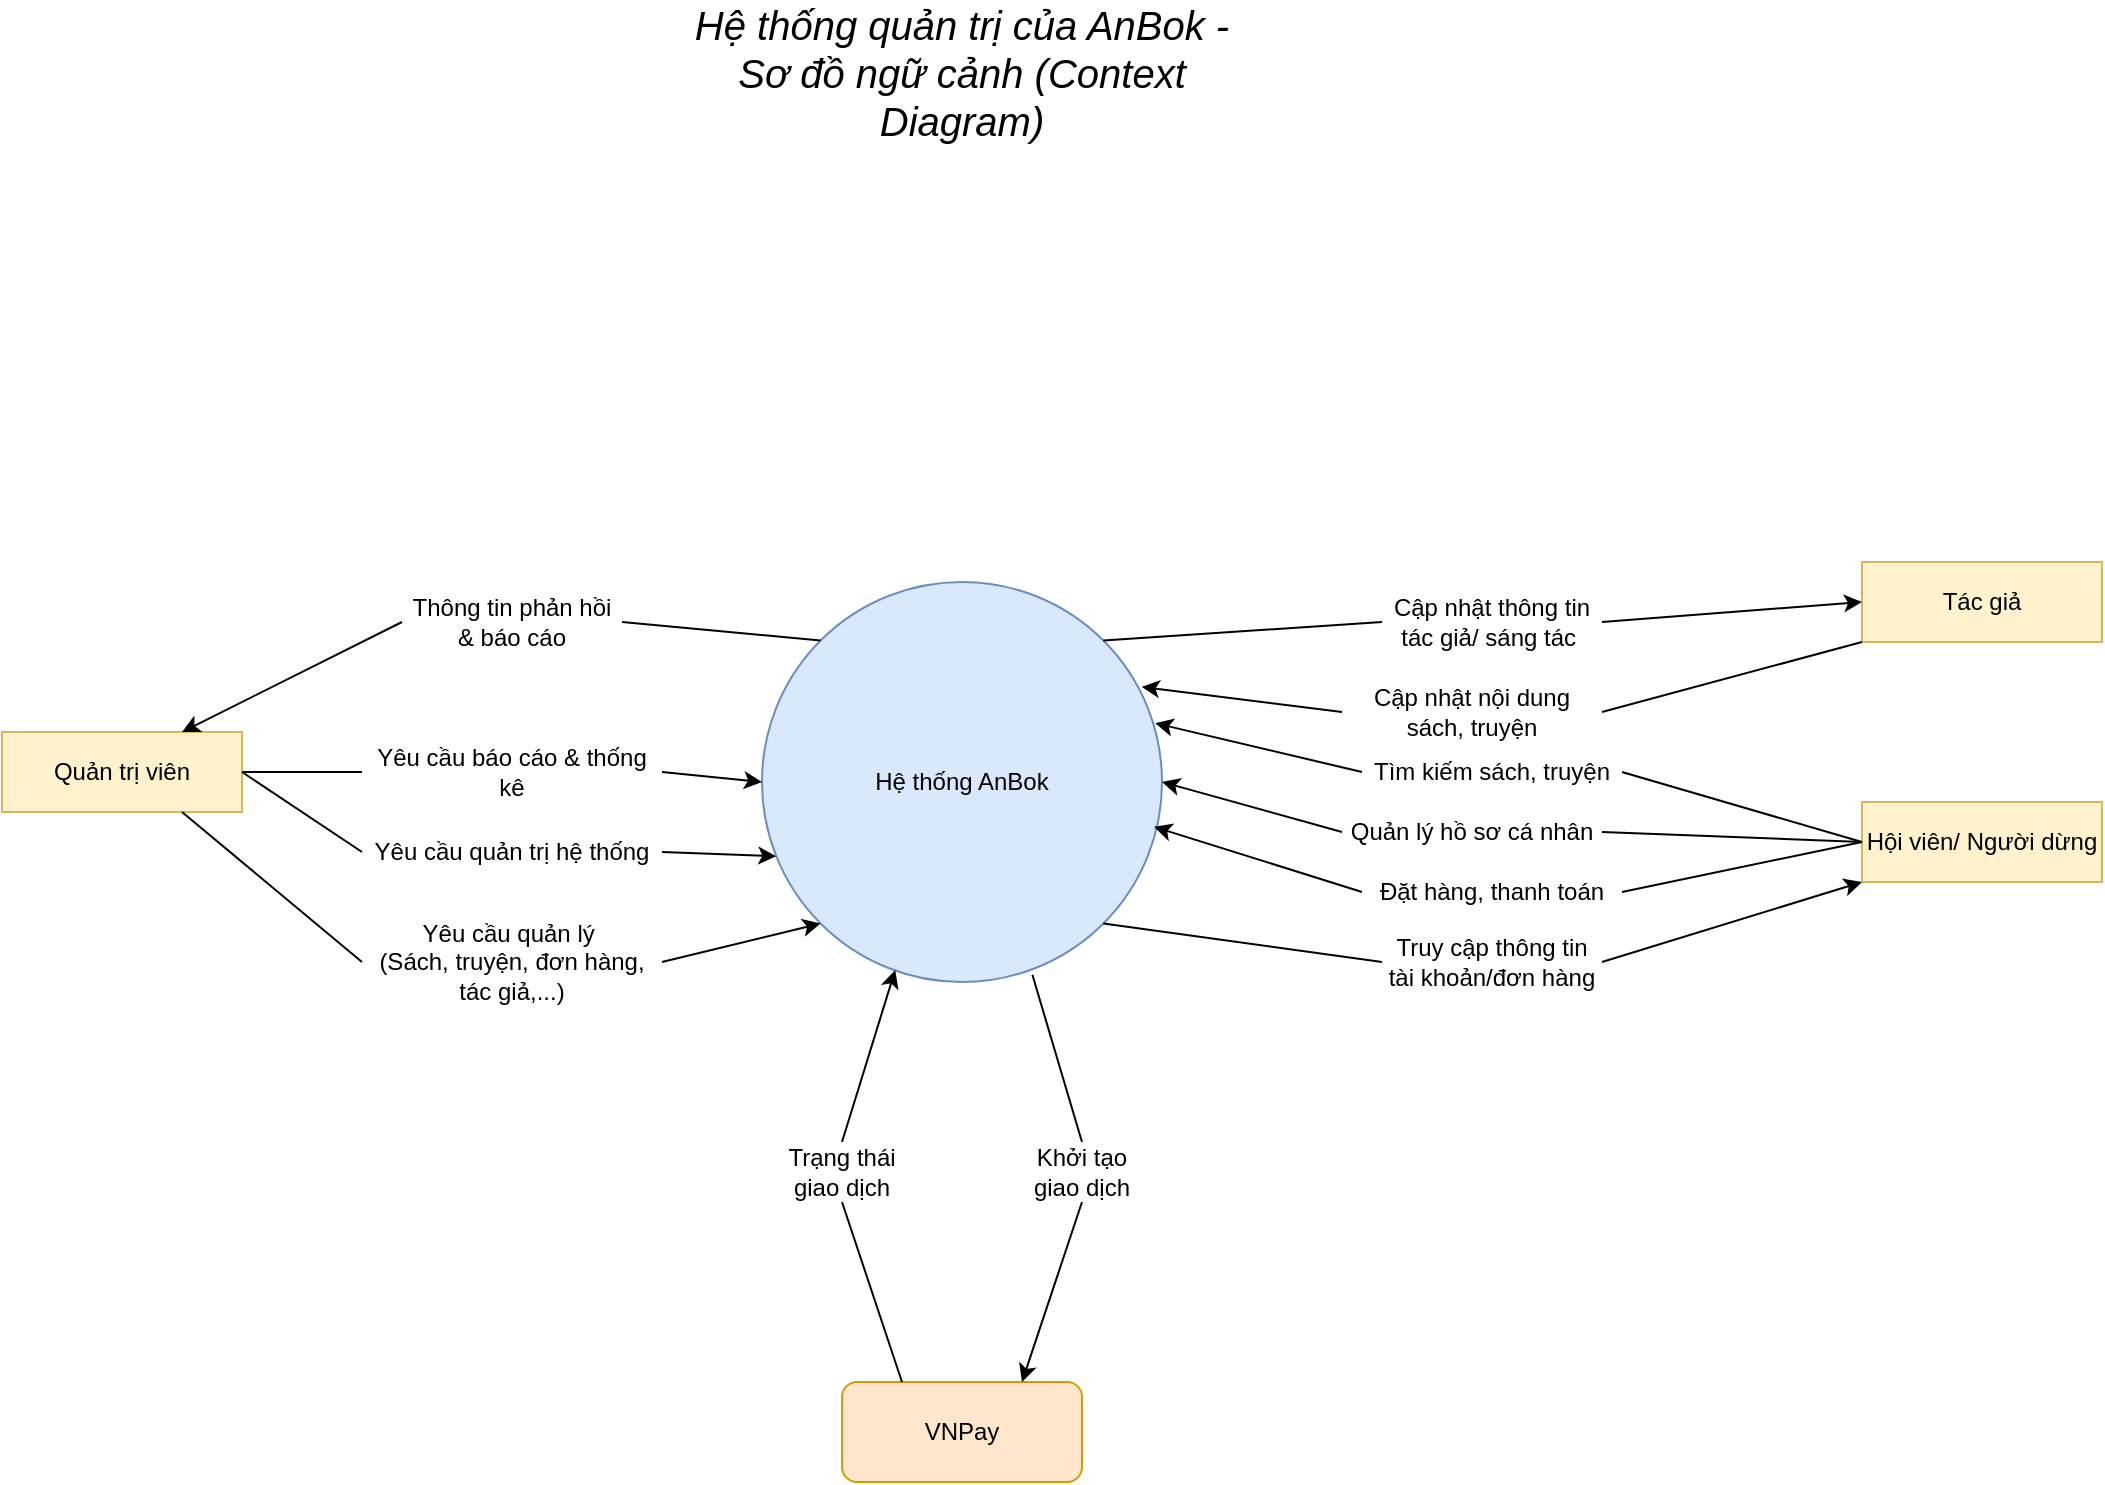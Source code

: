 <mxfile>
    <diagram id="Jkx30ulgCFQYd-wA7t2b" name="Sơ đồ ngữ cảnh(Quản trị)">
        <mxGraphModel dx="2543" dy="923" grid="1" gridSize="10" guides="1" tooltips="1" connect="1" arrows="1" fold="1" page="1" pageScale="1" pageWidth="850" pageHeight="1100" math="0" shadow="0">
            <root>
                <mxCell id="0"/>
                <mxCell id="1" parent="0"/>
                <mxCell id="12" value="Quản trị viên" style="rounded=0;whiteSpace=wrap;html=1;fillColor=#fff2cc;strokeColor=#d6b656;" parent="1" vertex="1">
                    <mxGeometry x="-480" y="495" width="120" height="40" as="geometry"/>
                </mxCell>
                <mxCell id="13" value="Hệ thống AnBok" style="ellipse;whiteSpace=wrap;html=1;aspect=fixed;fillColor=#dae8fc;strokeColor=#6c8ebf;" parent="1" vertex="1">
                    <mxGeometry x="-100" y="420" width="200" height="200" as="geometry"/>
                </mxCell>
                <mxCell id="14" value="Thông tin phản hồi &amp;amp; báo cáo" style="text;html=1;align=center;verticalAlign=middle;whiteSpace=wrap;rounded=0;" parent="1" vertex="1">
                    <mxGeometry x="-280" y="425" width="110" height="30" as="geometry"/>
                </mxCell>
                <mxCell id="15" value="Yêu cầu quản lý&amp;nbsp;&lt;br&gt;(Sách, truyện, đơn hàng, tác giả,...)" style="text;html=1;align=center;verticalAlign=middle;whiteSpace=wrap;rounded=0;" parent="1" vertex="1">
                    <mxGeometry x="-300" y="595" width="150" height="30" as="geometry"/>
                </mxCell>
                <mxCell id="16" value="" style="endArrow=none;html=1;entryX=1;entryY=0.5;entryDx=0;entryDy=0;exitX=0;exitY=0;exitDx=0;exitDy=0;" parent="1" source="13" target="14" edge="1">
                    <mxGeometry width="50" height="50" relative="1" as="geometry">
                        <mxPoint x="-280" y="510" as="sourcePoint"/>
                        <mxPoint x="-230" y="460" as="targetPoint"/>
                    </mxGeometry>
                </mxCell>
                <mxCell id="17" value="" style="endArrow=classic;html=1;exitX=0;exitY=0.5;exitDx=0;exitDy=0;entryX=0.75;entryY=0;entryDx=0;entryDy=0;" parent="1" source="14" target="12" edge="1">
                    <mxGeometry width="50" height="50" relative="1" as="geometry">
                        <mxPoint x="-370" y="400" as="sourcePoint"/>
                        <mxPoint x="-230" y="460" as="targetPoint"/>
                    </mxGeometry>
                </mxCell>
                <mxCell id="18" value="" style="endArrow=classic;html=1;exitX=1;exitY=0.5;exitDx=0;exitDy=0;entryX=0;entryY=1;entryDx=0;entryDy=0;" parent="1" source="15" target="13" edge="1">
                    <mxGeometry width="50" height="50" relative="1" as="geometry">
                        <mxPoint x="-280" y="510" as="sourcePoint"/>
                        <mxPoint x="-230" y="460" as="targetPoint"/>
                    </mxGeometry>
                </mxCell>
                <mxCell id="19" value="" style="endArrow=none;html=1;exitX=0.75;exitY=1;exitDx=0;exitDy=0;entryX=0;entryY=0.5;entryDx=0;entryDy=0;" parent="1" source="12" target="15" edge="1">
                    <mxGeometry width="50" height="50" relative="1" as="geometry">
                        <mxPoint x="-280" y="510" as="sourcePoint"/>
                        <mxPoint x="-230" y="460" as="targetPoint"/>
                    </mxGeometry>
                </mxCell>
                <mxCell id="21" value="Hội viên/ Người dừng" style="rounded=0;whiteSpace=wrap;html=1;fillColor=#fff2cc;strokeColor=#d6b656;" parent="1" vertex="1">
                    <mxGeometry x="450" y="530" width="120" height="40" as="geometry"/>
                </mxCell>
                <mxCell id="22" value="Tác giả" style="rounded=0;whiteSpace=wrap;html=1;fillColor=#fff2cc;strokeColor=#d6b656;" parent="1" vertex="1">
                    <mxGeometry x="450" y="410" width="120" height="40" as="geometry"/>
                </mxCell>
                <mxCell id="24" value="Truy cập thông tin tài khoản/đơn hàng" style="text;html=1;align=center;verticalAlign=middle;whiteSpace=wrap;rounded=0;" parent="1" vertex="1">
                    <mxGeometry x="210" y="595" width="110" height="30" as="geometry"/>
                </mxCell>
                <mxCell id="25" value="Cập nhật thông tin tác giả/ sáng tác&amp;nbsp;" style="text;html=1;align=center;verticalAlign=middle;whiteSpace=wrap;rounded=0;" parent="1" vertex="1">
                    <mxGeometry x="210" y="425" width="110" height="30" as="geometry"/>
                </mxCell>
                <mxCell id="26" value="" style="endArrow=none;html=1;entryX=0;entryY=0.5;entryDx=0;entryDy=0;exitX=1;exitY=1;exitDx=0;exitDy=0;" parent="1" source="13" target="24" edge="1">
                    <mxGeometry width="50" height="50" relative="1" as="geometry">
                        <mxPoint x="30" y="420" as="sourcePoint"/>
                        <mxPoint x="80" y="370" as="targetPoint"/>
                    </mxGeometry>
                </mxCell>
                <mxCell id="27" value="" style="endArrow=none;html=1;exitX=0;exitY=0.5;exitDx=0;exitDy=0;entryX=1;entryY=0;entryDx=0;entryDy=0;" parent="1" source="25" target="13" edge="1">
                    <mxGeometry width="50" height="50" relative="1" as="geometry">
                        <mxPoint x="30" y="420" as="sourcePoint"/>
                        <mxPoint x="80" y="370" as="targetPoint"/>
                    </mxGeometry>
                </mxCell>
                <mxCell id="28" value="" style="endArrow=classic;html=1;exitX=1;exitY=0.5;exitDx=0;exitDy=0;entryX=0;entryY=1;entryDx=0;entryDy=0;" parent="1" source="24" target="21" edge="1">
                    <mxGeometry width="50" height="50" relative="1" as="geometry">
                        <mxPoint x="30" y="420" as="sourcePoint"/>
                        <mxPoint x="80" y="370" as="targetPoint"/>
                    </mxGeometry>
                </mxCell>
                <mxCell id="29" value="" style="endArrow=classic;html=1;exitX=1;exitY=0.5;exitDx=0;exitDy=0;entryX=0;entryY=0.5;entryDx=0;entryDy=0;" parent="1" source="25" target="22" edge="1">
                    <mxGeometry width="50" height="50" relative="1" as="geometry">
                        <mxPoint x="30" y="420" as="sourcePoint"/>
                        <mxPoint x="80" y="370" as="targetPoint"/>
                    </mxGeometry>
                </mxCell>
                <mxCell id="30" value="VNPay" style="rounded=1;whiteSpace=wrap;html=1;fillColor=#ffe6cc;strokeColor=#d79b00;" parent="1" vertex="1">
                    <mxGeometry x="-60" y="820" width="120" height="50" as="geometry"/>
                </mxCell>
                <mxCell id="31" value="Trạng thái giao dịch" style="text;html=1;align=center;verticalAlign=middle;whiteSpace=wrap;rounded=0;" parent="1" vertex="1">
                    <mxGeometry x="-90" y="700" width="60" height="30" as="geometry"/>
                </mxCell>
                <mxCell id="32" value="Khởi tạo giao dịch" style="text;html=1;align=center;verticalAlign=middle;whiteSpace=wrap;rounded=0;" parent="1" vertex="1">
                    <mxGeometry x="30" y="700" width="60" height="30" as="geometry"/>
                </mxCell>
                <mxCell id="34" value="" style="endArrow=none;html=1;entryX=0.5;entryY=1;entryDx=0;entryDy=0;exitX=0.25;exitY=0;exitDx=0;exitDy=0;" parent="1" source="30" target="31" edge="1">
                    <mxGeometry width="50" height="50" relative="1" as="geometry">
                        <mxPoint y="820" as="sourcePoint"/>
                        <mxPoint x="50" y="770" as="targetPoint"/>
                    </mxGeometry>
                </mxCell>
                <mxCell id="35" value="" style="endArrow=none;html=1;exitX=0.5;exitY=0;exitDx=0;exitDy=0;entryX=0.676;entryY=0.982;entryDx=0;entryDy=0;entryPerimeter=0;" parent="1" source="32" target="13" edge="1">
                    <mxGeometry width="50" height="50" relative="1" as="geometry">
                        <mxPoint y="820" as="sourcePoint"/>
                        <mxPoint x="50" y="770" as="targetPoint"/>
                    </mxGeometry>
                </mxCell>
                <mxCell id="36" value="" style="endArrow=classic;html=1;exitX=0.5;exitY=0;exitDx=0;exitDy=0;entryX=0.333;entryY=0.97;entryDx=0;entryDy=0;entryPerimeter=0;" parent="1" source="31" target="13" edge="1">
                    <mxGeometry width="50" height="50" relative="1" as="geometry">
                        <mxPoint y="820" as="sourcePoint"/>
                        <mxPoint x="-35" y="610" as="targetPoint"/>
                    </mxGeometry>
                </mxCell>
                <mxCell id="37" value="" style="endArrow=classic;html=1;exitX=0.5;exitY=1;exitDx=0;exitDy=0;entryX=0.75;entryY=0;entryDx=0;entryDy=0;" parent="1" source="32" target="30" edge="1">
                    <mxGeometry width="50" height="50" relative="1" as="geometry">
                        <mxPoint y="820" as="sourcePoint"/>
                        <mxPoint x="50" y="770" as="targetPoint"/>
                    </mxGeometry>
                </mxCell>
                <mxCell id="38" value="Hệ thống quản trị của AnBok - Sơ đồ ngữ cảnh (Context Diagram)" style="text;html=1;align=center;verticalAlign=middle;whiteSpace=wrap;rounded=0;fontStyle=2;fontSize=20;" parent="1" vertex="1">
                    <mxGeometry x="-150" y="150" width="300" height="30" as="geometry"/>
                </mxCell>
                <mxCell id="39" value="Yêu cầu báo cáo &amp; thống kê" style="text;html=1;align=center;verticalAlign=middle;whiteSpace=wrap;rounded=0;" parent="1" vertex="1">
                    <mxGeometry x="-300" y="500" width="150" height="30" as="geometry"/>
                </mxCell>
                <mxCell id="40" value="Yêu cầu quản trị hệ thống" style="text;html=1;align=center;verticalAlign=middle;whiteSpace=wrap;rounded=0;" parent="1" vertex="1">
                    <mxGeometry x="-300" y="540" width="150" height="30" as="geometry"/>
                </mxCell>
                <mxCell id="41" value="Tìm kiếm sách, truyện" style="text;html=1;align=center;verticalAlign=middle;whiteSpace=wrap;rounded=0;" parent="1" vertex="1">
                    <mxGeometry x="200" y="500" width="130" height="30" as="geometry"/>
                </mxCell>
                <mxCell id="42" value="Đặt hàng, thanh toán" style="text;html=1;align=center;verticalAlign=middle;whiteSpace=wrap;rounded=0;" parent="1" vertex="1">
                    <mxGeometry x="200" y="560" width="130" height="30" as="geometry"/>
                </mxCell>
                <mxCell id="43" value="Quản lý hồ sơ cá nhân" style="text;html=1;align=center;verticalAlign=middle;whiteSpace=wrap;rounded=0;" parent="1" vertex="1">
                    <mxGeometry x="190" y="530" width="130" height="30" as="geometry"/>
                </mxCell>
                <mxCell id="44" value="Cập nhật nội dung sách, truyện" style="text;html=1;align=center;verticalAlign=middle;whiteSpace=wrap;rounded=0;" parent="1" vertex="1">
                    <mxGeometry x="190" y="470" width="130" height="30" as="geometry"/>
                </mxCell>
                <mxCell id="45" value="" style="endArrow=classic;html=1;exitX=1;exitY=0.5;exitDx=0;exitDy=0;entryX=0;entryY=0.5;entryDx=0;entryDy=0;" parent="1" source="39" target="13" edge="1">
                    <mxGeometry width="50" height="50" relative="1" as="geometry"/>
                </mxCell>
                <mxCell id="46" value="" style="endArrow=classic;html=1;exitX=1;exitY=0.5;exitDx=0;exitDy=0;entryX=0;entryY=0.7;entryDx=0;entryDy=0;" parent="1" source="40" target="13" edge="1">
                    <mxGeometry width="50" height="50" relative="1" as="geometry"/>
                </mxCell>
                <mxCell id="47" value="" style="endArrow=none;html=1;exitX=0.983;exitY=0.353;exitDx=0;exitDy=0;entryX=0;entryY=0.5;entryDx=0;entryDy=0;exitPerimeter=0;endFill=0;startArrow=classic;startFill=1;" parent="1" source="13" target="41" edge="1">
                    <mxGeometry width="50" height="50" relative="1" as="geometry"/>
                </mxCell>
                <mxCell id="48" value="" style="endArrow=none;html=1;exitX=0.98;exitY=0.612;exitDx=0;exitDy=0;entryX=0;entryY=0.5;entryDx=0;entryDy=0;exitPerimeter=0;endFill=0;startArrow=classic;startFill=1;" parent="1" source="13" target="42" edge="1">
                    <mxGeometry width="50" height="50" relative="1" as="geometry"/>
                </mxCell>
                <mxCell id="49" value="" style="endArrow=none;html=1;exitX=1;exitY=0.5;exitDx=0;exitDy=0;entryX=0;entryY=0.5;entryDx=0;entryDy=0;endFill=0;startArrow=classic;startFill=1;" parent="1" source="13" target="43" edge="1">
                    <mxGeometry width="50" height="50" relative="1" as="geometry"/>
                </mxCell>
                <mxCell id="50" value="" style="endArrow=none;html=1;exitX=0.949;exitY=0.262;exitDx=0;exitDy=0;entryX=0;entryY=0.5;entryDx=0;entryDy=0;exitPerimeter=0;endFill=0;startArrow=classic;startFill=1;" parent="1" source="13" target="44" edge="1">
                    <mxGeometry width="50" height="50" relative="1" as="geometry"/>
                </mxCell>
                <mxCell id="51" value="" style="endArrow=none;html=1;exitX=1;exitY=0.5;exitDx=0;exitDy=0;entryX=0;entryY=0.5;entryDx=0;entryDy=0;" parent="1" source="12" target="39" edge="1">
                    <mxGeometry width="50" height="50" relative="1" as="geometry"/>
                </mxCell>
                <mxCell id="52" value="" style="endArrow=none;html=1;exitX=1;exitY=0.5;exitDx=0;exitDy=0;entryX=0;entryY=0.5;entryDx=0;entryDy=0;" parent="1" source="12" target="40" edge="1">
                    <mxGeometry width="50" height="50" relative="1" as="geometry"/>
                </mxCell>
                <mxCell id="53" value="" style="endArrow=none;html=1;exitX=1;exitY=0.5;exitDx=0;exitDy=0;entryX=0;entryY=0.5;entryDx=0;entryDy=0;" parent="1" source="41" target="21" edge="1">
                    <mxGeometry width="50" height="50" relative="1" as="geometry"/>
                </mxCell>
                <mxCell id="54" value="" style="endArrow=none;html=1;exitX=1;exitY=0.5;exitDx=0;exitDy=0;entryX=0;entryY=0.5;entryDx=0;entryDy=0;" parent="1" source="42" target="21" edge="1">
                    <mxGeometry width="50" height="50" relative="1" as="geometry"/>
                </mxCell>
                <mxCell id="55" value="" style="endArrow=none;html=1;exitX=1;exitY=0.5;exitDx=0;exitDy=0;entryX=0;entryY=0.5;entryDx=0;entryDy=0;" parent="1" source="43" target="21" edge="1">
                    <mxGeometry width="50" height="50" relative="1" as="geometry"/>
                </mxCell>
                <mxCell id="56" value="" style="endArrow=none;html=1;exitX=1;exitY=0.5;exitDx=0;exitDy=0;entryX=0;entryY=1;entryDx=0;entryDy=0;" parent="1" source="44" target="22" edge="1">
                    <mxGeometry width="50" height="50" relative="1" as="geometry"/>
                </mxCell>
            </root>
        </mxGraphModel>
    </diagram>
    <diagram id="W7DkquBNmWpyncDa9gkF" name="DFD-Level1-Quản trị viên">
        <mxGraphModel dx="470" dy="538" grid="1" gridSize="10" guides="1" tooltips="1" connect="1" arrows="1" fold="1" page="1" pageScale="1" pageWidth="850" pageHeight="1100" math="0" shadow="0">
            <root>
                <mxCell id="0"/>
                <mxCell id="1" parent="0"/>
                <mxCell id="uOowjZbHg7XPzSfvFTOL-68" value="Quản trị viên" style="rounded=1;whiteSpace=wrap;html=1;fillColor=#fff2cc;strokeColor=#d6b656;" parent="1" vertex="1">
                    <mxGeometry x="1010" y="60" width="120" height="50" as="geometry"/>
                </mxCell>
                <mxCell id="uOowjZbHg7XPzSfvFTOL-69" value="Tác giả" style="rounded=1;whiteSpace=wrap;html=1;fillColor=#fff2cc;strokeColor=#d6b656;" parent="1" vertex="1">
                    <mxGeometry x="40" y="160" width="120" height="50" as="geometry"/>
                </mxCell>
                <mxCell id="uOowjZbHg7XPzSfvFTOL-70" value="Hội viên" style="rounded=1;whiteSpace=wrap;html=1;fillColor=#fff2cc;strokeColor=#d6b656;" parent="1" vertex="1">
                    <mxGeometry x="60" y="710" width="120" height="50" as="geometry"/>
                </mxCell>
                <mxCell id="uOowjZbHg7XPzSfvFTOL-71" value="VNPay" style="rounded=1;whiteSpace=wrap;html=1;fillColor=#ffe6cc;strokeColor=#d79b00;" parent="1" vertex="1">
                    <mxGeometry x="1010" y="710" width="120" height="50" as="geometry"/>
                </mxCell>
                <mxCell id="uOowjZbHg7XPzSfvFTOL-72" value="1.0&lt;div&gt;Quản lý sách&lt;/div&gt;" style="ellipse;whiteSpace=wrap;html=1;fillColor=#d5e8d4;strokeColor=#82b366;" parent="1" vertex="1">
                    <mxGeometry x="210" y="110" width="140" height="90" as="geometry"/>
                </mxCell>
                <mxCell id="uOowjZbHg7XPzSfvFTOL-73" value="2.0&lt;div&gt;Quản lý truyện&lt;/div&gt;" style="ellipse;whiteSpace=wrap;html=1;fillColor=#d5e8d4;strokeColor=#82b366;" parent="1" vertex="1">
                    <mxGeometry x="410" y="110" width="140" height="90" as="geometry"/>
                </mxCell>
                <mxCell id="uOowjZbHg7XPzSfvFTOL-74" value="3.0&lt;div&gt;Quản lý đơn hàng&lt;/div&gt;" style="ellipse;whiteSpace=wrap;html=1;fillColor=#d5e8d4;strokeColor=#82b366;" parent="1" vertex="1">
                    <mxGeometry x="610" y="110" width="140" height="90" as="geometry"/>
                </mxCell>
                <mxCell id="uOowjZbHg7XPzSfvFTOL-75" value="4.0&lt;div&gt;Quản lý tác giả&lt;/div&gt;" style="ellipse;whiteSpace=wrap;html=1;fillColor=#d5e8d4;strokeColor=#82b366;" parent="1" vertex="1">
                    <mxGeometry x="210" y="310" width="140" height="90" as="geometry"/>
                </mxCell>
                <mxCell id="uOowjZbHg7XPzSfvFTOL-76" value="5.0&lt;div&gt;Quản lý hội viên&lt;/div&gt;" style="ellipse;whiteSpace=wrap;html=1;fillColor=#d5e8d4;strokeColor=#82b366;" parent="1" vertex="1">
                    <mxGeometry x="410" y="310" width="140" height="90" as="geometry"/>
                </mxCell>
                <mxCell id="uOowjZbHg7XPzSfvFTOL-77" value="6.0&lt;div&gt;Quản lý khuyến mãi&lt;/div&gt;" style="ellipse;whiteSpace=wrap;html=1;fillColor=#d5e8d4;strokeColor=#82b366;" parent="1" vertex="1">
                    <mxGeometry x="610" y="310" width="140" height="90" as="geometry"/>
                </mxCell>
                <mxCell id="uOowjZbHg7XPzSfvFTOL-78" value="7.0&lt;div&gt;Quản lý tài khoản&lt;/div&gt;" style="ellipse;whiteSpace=wrap;html=1;fillColor=#d5e8d4;strokeColor=#82b366;" parent="1" vertex="1">
                    <mxGeometry x="810" y="310" width="140" height="90" as="geometry"/>
                </mxCell>
                <mxCell id="uOowjZbHg7XPzSfvFTOL-79" value="8.0&lt;div&gt;Báo cáo &amp; thống kê&lt;/div&gt;" style="ellipse;whiteSpace=wrap;html=1;fillColor=#fff2cc;strokeColor=#d6b656;" parent="1" vertex="1">
                    <mxGeometry x="410" y="510" width="140" height="90" as="geometry"/>
                </mxCell>
                <mxCell id="uOowjZbHg7XPzSfvFTOL-80" value="9.0&lt;div&gt;Quản lý tin tức&lt;/div&gt;" style="ellipse;whiteSpace=wrap;html=1;fillColor=#d5e8d4;strokeColor=#82b366;" parent="1" vertex="1">
                    <mxGeometry x="610" y="510" width="140" height="90" as="geometry"/>
                </mxCell>
                <mxCell id="uOowjZbHg7XPzSfvFTOL-81" value="D1: Sách" style="shape=partialRectangle;whiteSpace=wrap;html=1;left=0;right=0;fillColor=#e1d5e7;strokeColor=#9673a6;" parent="1" vertex="1">
                    <mxGeometry x="210" y="610" width="110" height="30" as="geometry"/>
                </mxCell>
                <mxCell id="uOowjZbHg7XPzSfvFTOL-82" value="D2: Truyện" style="shape=partialRectangle;whiteSpace=wrap;html=1;left=0;right=0;fillColor=#e1d5e7;strokeColor=#9673a6;" parent="1" vertex="1">
                    <mxGeometry x="410" y="610" width="110" height="30" as="geometry"/>
                </mxCell>
                <mxCell id="uOowjZbHg7XPzSfvFTOL-83" value="D3: Tác giả" style="shape=partialRectangle;whiteSpace=wrap;html=1;left=0;right=0;fillColor=#e1d5e7;strokeColor=#9673a6;" parent="1" vertex="1">
                    <mxGeometry x="610" y="610" width="110" height="30" as="geometry"/>
                </mxCell>
                <mxCell id="uOowjZbHg7XPzSfvFTOL-84" value="D4: Hội viên" style="shape=partialRectangle;whiteSpace=wrap;html=1;left=0;right=0;fillColor=#e1d5e7;strokeColor=#9673a6;" parent="1" vertex="1">
                    <mxGeometry x="810" y="610" width="110" height="30" as="geometry"/>
                </mxCell>
                <mxCell id="uOowjZbHg7XPzSfvFTOL-85" value="D5: Đơn hàng" style="shape=partialRectangle;whiteSpace=wrap;html=1;left=0;right=0;fillColor=#e1d5e7;strokeColor=#9673a6;" parent="1" vertex="1">
                    <mxGeometry x="210" y="660" width="110" height="30" as="geometry"/>
                </mxCell>
                <mxCell id="uOowjZbHg7XPzSfvFTOL-86" value="D6: Khuyến mãi" style="shape=partialRectangle;whiteSpace=wrap;html=1;left=0;right=0;fillColor=#e1d5e7;strokeColor=#9673a6;" parent="1" vertex="1">
                    <mxGeometry x="410" y="660" width="110" height="30" as="geometry"/>
                </mxCell>
                <mxCell id="uOowjZbHg7XPzSfvFTOL-87" value="D7: Người dùng" style="shape=partialRectangle;whiteSpace=wrap;html=1;left=0;right=0;fillColor=#e1d5e7;strokeColor=#9673a6;" parent="1" vertex="1">
                    <mxGeometry x="610" y="660" width="110" height="30" as="geometry"/>
                </mxCell>
                <mxCell id="uOowjZbHg7XPzSfvFTOL-88" value="D8: Tin tức" style="shape=partialRectangle;whiteSpace=wrap;html=1;left=0;right=0;fillColor=#e1d5e7;strokeColor=#9673a6;" parent="1" vertex="1">
                    <mxGeometry x="810" y="660" width="110" height="30" as="geometry"/>
                </mxCell>
                <mxCell id="uOowjZbHg7XPzSfvFTOL-89" value="Yêu cầu quản lý" style="endArrow=classic;html=1;exitX=0;exitY=0.5;exitDx=0;exitDy=0;entryX=1;entryY=0.5;entryDx=0;entryDy=0;" parent="1" source="uOowjZbHg7XPzSfvFTOL-68" target="uOowjZbHg7XPzSfvFTOL-72" edge="1">
                    <mxGeometry width="50" height="50" relative="1" as="geometry"/>
                </mxCell>
                <mxCell id="uOowjZbHg7XPzSfvFTOL-90" value="Yêu cầu quản lý" style="endArrow=classic;html=1;exitX=0;exitY=0.5;exitDx=0;exitDy=0;entryX=1;entryY=0.5;entryDx=0;entryDy=0;" parent="1" source="uOowjZbHg7XPzSfvFTOL-68" target="uOowjZbHg7XPzSfvFTOL-73" edge="1">
                    <mxGeometry width="50" height="50" relative="1" as="geometry"/>
                </mxCell>
                <mxCell id="uOowjZbHg7XPzSfvFTOL-91" value="Yêu cầu quản lý" style="endArrow=classic;html=1;exitX=0;exitY=0.5;exitDx=0;exitDy=0;entryX=1;entryY=0.5;entryDx=0;entryDy=0;" parent="1" source="uOowjZbHg7XPzSfvFTOL-68" target="uOowjZbHg7XPzSfvFTOL-74" edge="1">
                    <mxGeometry width="50" height="50" relative="1" as="geometry"/>
                </mxCell>
                <mxCell id="uOowjZbHg7XPzSfvFTOL-92" value="Yêu cầu quản lý" style="endArrow=classic;html=1;exitX=0;exitY=0.5;exitDx=0;exitDy=0;entryX=1;entryY=0.5;entryDx=0;entryDy=0;" parent="1" source="uOowjZbHg7XPzSfvFTOL-68" target="uOowjZbHg7XPzSfvFTOL-75" edge="1">
                    <mxGeometry width="50" height="50" relative="1" as="geometry"/>
                </mxCell>
                <mxCell id="uOowjZbHg7XPzSfvFTOL-93" value="Yêu cầu quản lý" style="endArrow=classic;html=1;exitX=0;exitY=0.5;exitDx=0;exitDy=0;entryX=1;entryY=0.5;entryDx=0;entryDy=0;" parent="1" source="uOowjZbHg7XPzSfvFTOL-68" target="uOowjZbHg7XPzSfvFTOL-76" edge="1">
                    <mxGeometry width="50" height="50" relative="1" as="geometry"/>
                </mxCell>
                <mxCell id="uOowjZbHg7XPzSfvFTOL-94" value="Yêu cầu quản lý" style="endArrow=classic;html=1;exitX=0;exitY=0.5;exitDx=0;exitDy=0;entryX=1;entryY=0.5;entryDx=0;entryDy=0;" parent="1" source="uOowjZbHg7XPzSfvFTOL-68" target="uOowjZbHg7XPzSfvFTOL-77" edge="1">
                    <mxGeometry width="50" height="50" relative="1" as="geometry"/>
                </mxCell>
                <mxCell id="uOowjZbHg7XPzSfvFTOL-95" value="Yêu cầu quản lý" style="endArrow=classic;html=1;exitX=0;exitY=0.5;exitDx=0;exitDy=0;entryX=1;entryY=0.5;entryDx=0;entryDy=0;" parent="1" source="uOowjZbHg7XPzSfvFTOL-68" target="uOowjZbHg7XPzSfvFTOL-78" edge="1">
                    <mxGeometry width="50" height="50" relative="1" as="geometry"/>
                </mxCell>
                <mxCell id="uOowjZbHg7XPzSfvFTOL-96" value="Yêu cầu báo cáo" style="endArrow=classic;html=1;exitX=0;exitY=0.5;exitDx=0;exitDy=0;entryX=1;entryY=0.5;entryDx=0;entryDy=0;" parent="1" source="uOowjZbHg7XPzSfvFTOL-68" target="uOowjZbHg7XPzSfvFTOL-79" edge="1">
                    <mxGeometry width="50" height="50" relative="1" as="geometry"/>
                </mxCell>
                <mxCell id="uOowjZbHg7XPzSfvFTOL-97" value="Yêu cầu quản lý" style="endArrow=classic;html=1;exitX=0;exitY=0.5;exitDx=0;exitDy=0;entryX=1;entryY=0.5;entryDx=0;entryDy=0;" parent="1" source="uOowjZbHg7XPzSfvFTOL-68" target="uOowjZbHg7XPzSfvFTOL-80" edge="1">
                    <mxGeometry width="50" height="50" relative="1" as="geometry"/>
                </mxCell>
                <mxCell id="uOowjZbHg7XPzSfvFTOL-98" value="Cập nhật thông tin" style="endArrow=classic;html=1;exitX=1;exitY=0.5;exitDx=0;exitDy=0;entryX=0;entryY=0.5;entryDx=0;entryDy=0;" parent="1" source="uOowjZbHg7XPzSfvFTOL-69" target="uOowjZbHg7XPzSfvFTOL-75" edge="1">
                    <mxGeometry width="50" height="50" relative="1" as="geometry"/>
                </mxCell>
                <mxCell id="uOowjZbHg7XPzSfvFTOL-99" value="Cập nhật thông tin" style="endArrow=classic;html=1;exitX=1;exitY=0.5;exitDx=0;exitDy=0;entryX=0;entryY=0.5;entryDx=0;entryDy=0;" parent="1" source="uOowjZbHg7XPzSfvFTOL-70" target="uOowjZbHg7XPzSfvFTOL-76" edge="1">
                    <mxGeometry width="50" height="50" relative="1" as="geometry"/>
                </mxCell>
                <mxCell id="uOowjZbHg7XPzSfvFTOL-100" value="Trạng thái giao dịch" style="endArrow=classic;html=1;exitX=0;exitY=0.5;exitDx=0;exitDy=0;entryX=1;entryY=0.5;entryDx=0;entryDy=0;" parent="1" source="uOowjZbHg7XPzSfvFTOL-71" target="uOowjZbHg7XPzSfvFTOL-74" edge="1">
                    <mxGeometry width="50" height="50" relative="1" as="geometry"/>
                </mxCell>
                <mxCell id="uOowjZbHg7XPzSfvFTOL-101" value="Tạo/đọc/sửa/xóa" style="endArrow=none;dashed=1;html=1;exitX=0.5;exitY=1;exitDx=0;exitDy=0;entryX=0.5;entryY=0;entryDx=0;entryDy=0;" parent="1" source="uOowjZbHg7XPzSfvFTOL-72" target="uOowjZbHg7XPzSfvFTOL-81" edge="1">
                    <mxGeometry width="50" height="50" relative="1" as="geometry"/>
                </mxCell>
                <mxCell id="uOowjZbHg7XPzSfvFTOL-102" value="Tạo/đọc/sửa/xóa" style="endArrow=none;dashed=1;html=1;exitX=0.5;exitY=1;exitDx=0;exitDy=0;entryX=0.5;entryY=0;entryDx=0;entryDy=0;" parent="1" source="uOowjZbHg7XPzSfvFTOL-73" target="uOowjZbHg7XPzSfvFTOL-82" edge="1">
                    <mxGeometry width="50" height="50" relative="1" as="geometry"/>
                </mxCell>
                <mxCell id="uOowjZbHg7XPzSfvFTOL-103" value="Tạo/đọc/sửa/xóa" style="endArrow=none;dashed=1;html=1;exitX=0.5;exitY=1;exitDx=0;exitDy=0;entryX=0.5;entryY=0;entryDx=0;entryDy=0;" parent="1" source="uOowjZbHg7XPzSfvFTOL-74" target="uOowjZbHg7XPzSfvFTOL-85" edge="1">
                    <mxGeometry width="50" height="50" relative="1" as="geometry"/>
                </mxCell>
                <mxCell id="uOowjZbHg7XPzSfvFTOL-104" value="Tạo/đọc/sửa/xóa" style="endArrow=none;dashed=1;html=1;exitX=0.5;exitY=1;exitDx=0;exitDy=0;entryX=0.5;entryY=0;entryDx=0;entryDy=0;" parent="1" source="uOowjZbHg7XPzSfvFTOL-75" target="uOowjZbHg7XPzSfvFTOL-83" edge="1">
                    <mxGeometry width="50" height="50" relative="1" as="geometry"/>
                </mxCell>
                <mxCell id="uOowjZbHg7XPzSfvFTOL-105" value="Tạo/đọc/sửa/xóa" style="endArrow=none;dashed=1;html=1;exitX=0.5;exitY=1;exitDx=0;exitDy=0;entryX=0.5;entryY=0;entryDx=0;entryDy=0;" parent="1" source="uOowjZbHg7XPzSfvFTOL-76" target="uOowjZbHg7XPzSfvFTOL-84" edge="1">
                    <mxGeometry width="50" height="50" relative="1" as="geometry"/>
                </mxCell>
                <mxCell id="uOowjZbHg7XPzSfvFTOL-106" value="Tạo/đọc/sửa/xóa" style="endArrow=none;dashed=1;html=1;exitX=0.5;exitY=1;exitDx=0;exitDy=0;entryX=0.5;entryY=0;entryDx=0;entryDy=0;" parent="1" source="uOowjZbHg7XPzSfvFTOL-77" target="uOowjZbHg7XPzSfvFTOL-86" edge="1">
                    <mxGeometry width="50" height="50" relative="1" as="geometry"/>
                </mxCell>
                <mxCell id="uOowjZbHg7XPzSfvFTOL-107" value="Tạo/đọc/sửa/xóa" style="endArrow=none;dashed=1;html=1;exitX=0.5;exitY=1;exitDx=0;exitDy=0;entryX=0.5;entryY=0;entryDx=0;entryDy=0;" parent="1" source="uOowjZbHg7XPzSfvFTOL-78" target="uOowjZbHg7XPzSfvFTOL-87" edge="1">
                    <mxGeometry width="50" height="50" relative="1" as="geometry"/>
                </mxCell>
                <mxCell id="uOowjZbHg7XPzSfvFTOL-108" value="Tạo/đọc/sửa/xóa" style="endArrow=none;dashed=1;html=1;exitX=0.5;exitY=1;exitDx=0;exitDy=0;entryX=0.5;entryY=0;entryDx=0;entryDy=0;" parent="1" source="uOowjZbHg7XPzSfvFTOL-80" target="uOowjZbHg7XPzSfvFTOL-88" edge="1">
                    <mxGeometry width="50" height="50" relative="1" as="geometry"/>
                </mxCell>
                <mxCell id="uOowjZbHg7XPzSfvFTOL-109" value="Dữ liệu sách" style="endArrow=none;dashed=1;html=1;exitX=0.5;exitY=0;exitDx=0;exitDy=0;entryX=0.5;entryY=1;entryDx=0;entryDy=0;" parent="1" source="uOowjZbHg7XPzSfvFTOL-81" target="uOowjZbHg7XPzSfvFTOL-72" edge="1">
                    <mxGeometry width="50" height="50" relative="1" as="geometry"/>
                </mxCell>
                <mxCell id="uOowjZbHg7XPzSfvFTOL-110" value="Dữ liệu truyện" style="endArrow=none;dashed=1;html=1;exitX=0.5;exitY=0;exitDx=0;exitDy=0;entryX=0.5;entryY=1;entryDx=0;entryDy=0;" parent="1" source="uOowjZbHg7XPzSfvFTOL-82" target="uOowjZbHg7XPzSfvFTOL-73" edge="1">
                    <mxGeometry width="50" height="50" relative="1" as="geometry"/>
                </mxCell>
                <mxCell id="uOowjZbHg7XPzSfvFTOL-111" value="Dữ liệu tác giả" style="endArrow=none;dashed=1;html=1;exitX=0.5;exitY=0;exitDx=0;exitDy=0;entryX=0.5;entryY=1;entryDx=0;entryDy=0;" parent="1" source="uOowjZbHg7XPzSfvFTOL-83" target="uOowjZbHg7XPzSfvFTOL-75" edge="1">
                    <mxGeometry width="50" height="50" relative="1" as="geometry"/>
                </mxCell>
                <mxCell id="uOowjZbHg7XPzSfvFTOL-112" value="Dữ liệu hội viên" style="endArrow=none;dashed=1;html=1;exitX=0.5;exitY=0;exitDx=0;exitDy=0;entryX=0.5;entryY=1;entryDx=0;entryDy=0;" parent="1" source="uOowjZbHg7XPzSfvFTOL-84" target="uOowjZbHg7XPzSfvFTOL-76" edge="1">
                    <mxGeometry width="50" height="50" relative="1" as="geometry"/>
                </mxCell>
                <mxCell id="uOowjZbHg7XPzSfvFTOL-113" value="Dữ liệu đơn hàng" style="endArrow=none;dashed=1;html=1;exitX=0.5;exitY=0;exitDx=0;exitDy=0;entryX=0.5;entryY=1;entryDx=0;entryDy=0;" parent="1" source="uOowjZbHg7XPzSfvFTOL-85" target="uOowjZbHg7XPzSfvFTOL-74" edge="1">
                    <mxGeometry width="50" height="50" relative="1" as="geometry"/>
                </mxCell>
                <mxCell id="uOowjZbHg7XPzSfvFTOL-114" value="Dữ liệu khuyến mãi" style="endArrow=none;dashed=1;html=1;exitX=0.5;exitY=0;exitDx=0;exitDy=0;entryX=0.5;entryY=1;entryDx=0;entryDy=0;" parent="1" source="uOowjZbHg7XPzSfvFTOL-86" target="uOowjZbHg7XPzSfvFTOL-77" edge="1">
                    <mxGeometry width="50" height="50" relative="1" as="geometry"/>
                </mxCell>
                <mxCell id="uOowjZbHg7XPzSfvFTOL-115" value="Dữ liệu người dùng" style="endArrow=none;dashed=1;html=1;exitX=0.5;exitY=0;exitDx=0;exitDy=0;entryX=0.5;entryY=1;entryDx=0;entryDy=0;" parent="1" source="uOowjZbHg7XPzSfvFTOL-87" target="uOowjZbHg7XPzSfvFTOL-78" edge="1">
                    <mxGeometry width="50" height="50" relative="1" as="geometry"/>
                </mxCell>
                <mxCell id="uOowjZbHg7XPzSfvFTOL-116" value="Dữ liệu tin tức" style="endArrow=none;dashed=1;html=1;exitX=0.5;exitY=0;exitDx=0;exitDy=0;entryX=0.5;entryY=1;entryDx=0;entryDy=0;" parent="1" source="uOowjZbHg7XPzSfvFTOL-88" target="uOowjZbHg7XPzSfvFTOL-80" edge="1">
                    <mxGeometry width="50" height="50" relative="1" as="geometry"/>
                </mxCell>
                <mxCell id="uOowjZbHg7XPzSfvFTOL-117" value="Phản hồi/duyệt" style="endArrow=classic;html=1;exitX=0;exitY=0.5;exitDx=0;exitDy=0;entryX=1;entryY=0.5;entryDx=0;entryDy=0;" parent="1" source="uOowjZbHg7XPzSfvFTOL-75" target="uOowjZbHg7XPzSfvFTOL-69" edge="1">
                    <mxGeometry width="50" height="50" relative="1" as="geometry"/>
                </mxCell>
                <mxCell id="uOowjZbHg7XPzSfvFTOL-118" value="Phản hồi/duyệt" style="endArrow=classic;html=1;exitX=0;exitY=0.5;exitDx=0;exitDy=0;entryX=1;entryY=0.5;entryDx=0;entryDy=0;" parent="1" source="uOowjZbHg7XPzSfvFTOL-76" target="uOowjZbHg7XPzSfvFTOL-70" edge="1">
                    <mxGeometry width="50" height="50" relative="1" as="geometry"/>
                </mxCell>
                <mxCell id="uOowjZbHg7XPzSfvFTOL-119" value="Khởi tạo giao dịch" style="endArrow=classic;html=1;exitX=1;exitY=0.5;exitDx=0;exitDy=0;entryX=0;entryY=0.5;entryDx=0;entryDy=0;" parent="1" source="uOowjZbHg7XPzSfvFTOL-74" target="uOowjZbHg7XPzSfvFTOL-71" edge="1">
                    <mxGeometry width="50" height="50" relative="1" as="geometry"/>
                </mxCell>
                <mxCell id="uOowjZbHg7XPzSfvFTOL-120" value="Báo cáo &amp; thống kê" style="endArrow=classic;html=1;exitX=1;exitY=0.5;exitDx=0;exitDy=0;entryX=0;entryY=0.5;entryDx=0;entryDy=0;" parent="1" source="uOowjZbHg7XPzSfvFTOL-79" target="uOowjZbHg7XPzSfvFTOL-68" edge="1">
                    <mxGeometry width="50" height="50" relative="1" as="geometry"/>
                </mxCell>
                <mxCell id="uOowjZbHg7XPzSfvFTOL-121" value="Dữ liệu sách" style="endArrow=classic;html=1;exitX=0.5;exitY=1;exitDx=0;exitDy=0;entryX=0;entryY=0.5;entryDx=0;entryDy=0;" parent="1" source="uOowjZbHg7XPzSfvFTOL-72" target="uOowjZbHg7XPzSfvFTOL-79" edge="1">
                    <mxGeometry width="50" height="50" relative="1" as="geometry"/>
                </mxCell>
                <mxCell id="uOowjZbHg7XPzSfvFTOL-122" value="Dữ liệu truyện" style="endArrow=classic;html=1;exitX=0.5;exitY=1;exitDx=0;exitDy=0;entryX=0.25;entryY=0.5;entryDx=0;entryDy=0;" parent="1" source="uOowjZbHg7XPzSfvFTOL-73" target="uOowjZbHg7XPzSfvFTOL-79" edge="1">
                    <mxGeometry width="50" height="50" relative="1" as="geometry"/>
                </mxCell>
                <mxCell id="uOowjZbHg7XPzSfvFTOL-123" value="Dữ liệu đơn hàng" style="endArrow=classic;html=1;exitX=0.5;exitY=1;exitDx=0;exitDy=0;entryX=0.5;entryY=0.5;entryDx=0;entryDy=0;" parent="1" source="uOowjZbHg7XPzSfvFTOL-74" target="uOowjZbHg7XPzSfvFTOL-79" edge="1">
                    <mxGeometry width="50" height="50" relative="1" as="geometry"/>
                </mxCell>
                <mxCell id="uOowjZbHg7XPzSfvFTOL-124" value="Dữ liệu tác giả" style="endArrow=classic;html=1;exitX=0.5;exitY=1;exitDx=0;exitDy=0;entryX=0.75;entryY=0.5;entryDx=0;entryDy=0;" parent="1" source="uOowjZbHg7XPzSfvFTOL-75" target="uOowjZbHg7XPzSfvFTOL-79" edge="1">
                    <mxGeometry width="50" height="50" relative="1" as="geometry"/>
                </mxCell>
                <mxCell id="uOowjZbHg7XPzSfvFTOL-125" value="Dữ liệu khuyến mãi" style="endArrow=classic;html=1;exitX=0.5;exitY=1;exitDx=0;exitDy=0;entryX=1;entryY=0.5;entryDx=0;entryDy=0;" parent="1" source="uOowjZbHg7XPzSfvFTOL-77" target="uOowjZbHg7XPzSfvFTOL-79" edge="1">
                    <mxGeometry width="50" height="50" relative="1" as="geometry"/>
                </mxCell>
                <mxCell id="uOowjZbHg7XPzSfvFTOL-126" value="Dữ liệu người dùng" style="endArrow=classic;html=1;exitX=0.5;exitY=1;exitDx=0;exitDy=0;entryX=0.875;entryY=0.5;entryDx=0;entryDy=0;" parent="1" source="uOowjZbHg7XPzSfvFTOL-78" target="uOowjZbHg7XPzSfvFTOL-79" edge="1">
                    <mxGeometry width="50" height="50" relative="1" as="geometry"/>
                </mxCell>
                <mxCell id="uOowjZbHg7XPzSfvFTOL-127" value="Dữ liệu tin tức" style="endArrow=classic;html=1;exitX=0.5;exitY=1;exitDx=0;exitDy=0;entryX=0.625;entryY=0.5;entryDx=0;entryDy=0;" parent="1" source="uOowjZbHg7XPzSfvFTOL-80" target="uOowjZbHg7XPzSfvFTOL-79" edge="1">
                    <mxGeometry width="50" height="50" relative="1" as="geometry"/>
                </mxCell>
                <mxCell id="uOowjZbHg7XPzSfvFTOL-128" value="Thông tin sách" style="endArrow=classic;html=1;exitX=1;exitY=0.5;exitDx=0;exitDy=0;entryX=0;entryY=0.25;entryDx=0;entryDy=0;" parent="1" source="uOowjZbHg7XPzSfvFTOL-72" target="uOowjZbHg7XPzSfvFTOL-74" edge="1">
                    <mxGeometry width="50" height="50" relative="1" as="geometry"/>
                </mxCell>
                <mxCell id="uOowjZbHg7XPzSfvFTOL-129" value="Thông tin truyện" style="endArrow=classic;html=1;exitX=1;exitY=0.5;exitDx=0;exitDy=0;entryX=0;entryY=0.75;entryDx=0;entryDy=0;" parent="1" source="uOowjZbHg7XPzSfvFTOL-73" target="uOowjZbHg7XPzSfvFTOL-74" edge="1">
                    <mxGeometry width="50" height="50" relative="1" as="geometry"/>
                </mxCell>
                <mxCell id="uOowjZbHg7XPzSfvFTOL-130" value="Thông tin tác giả" style="endArrow=classic;html=1;exitX=0.5;exitY=0;exitDx=0;exitDy=0;entryX=0.5;entryY=1;entryDx=0;entryDy=0;" parent="1" source="uOowjZbHg7XPzSfvFTOL-75" target="uOowjZbHg7XPzSfvFTOL-72" edge="1">
                    <mxGeometry width="50" height="50" relative="1" as="geometry"/>
                </mxCell>
                <mxCell id="uOowjZbHg7XPzSfvFTOL-131" value="Thông tin tác giả" style="endArrow=classic;html=1;exitX=0.5;exitY=0;exitDx=0;exitDy=0;entryX=0.5;entryY=1;entryDx=0;entryDy=0;" parent="1" source="uOowjZbHg7XPzSfvFTOL-75" target="uOowjZbHg7XPzSfvFTOL-73" edge="1">
                    <mxGeometry width="50" height="50" relative="1" as="geometry"/>
                </mxCell>
                <mxCell id="uOowjZbHg7XPzSfvFTOL-132" value="Thông tin khuyến mãi" style="endArrow=classic;html=1;exitX=0.5;exitY=0;exitDx=0;exitDy=0;entryX=0.75;entryY=1;entryDx=0;entryDy=0;" parent="1" source="uOowjZbHg7XPzSfvFTOL-77" target="uOowjZbHg7XPzSfvFTOL-72" edge="1">
                    <mxGeometry width="50" height="50" relative="1" as="geometry"/>
                </mxCell>
                <mxCell id="uOowjZbHg7XPzSfvFTOL-133" value="Thông tin khuyến mãi" style="endArrow=classic;html=1;exitX=0.5;exitY=0;exitDx=0;exitDy=0;entryX=0.75;entryY=1;entryDx=0;entryDy=0;" parent="1" source="uOowjZbHg7XPzSfvFTOL-77" target="uOowjZbHg7XPzSfvFTOL-73" edge="1">
                    <mxGeometry width="50" height="50" relative="1" as="geometry"/>
                </mxCell>
                <mxCell id="uOowjZbHg7XPzSfvFTOL-134" value="Hệ thống quản trị AnBok - DFD Mức 1 (Hoàn chỉnh)" style="text;html=1;align=center;verticalAlign=middle;whiteSpace=wrap;rounded=0;fontStyle=2;fontSize=20;" parent="1" vertex="1">
                    <mxGeometry x="410" y="30" width="400" height="30" as="geometry"/>
                </mxCell>
            </root>
        </mxGraphModel>
    </diagram>
    <diagram id="Od0OH0ERdijrdtbEdOIV" name="DFD-level2-1.0-Quản lý sách">
        <mxGraphModel dx="754" dy="554" grid="1" gridSize="10" guides="1" tooltips="1" connect="1" arrows="1" fold="1" page="1" pageScale="1" pageWidth="850" pageHeight="1100" math="0" shadow="0">
            <root>
                <mxCell id="0"/>
                <mxCell id="1" parent="0"/>
                <mxCell id="bFUx9GYvOT-iBGKHUO48-1" value="Quản trị viên" style="rounded=1;whiteSpace=wrap;html=1;fillColor=#fff2cc;strokeColor=#d6b656;" vertex="1" parent="1">
                    <mxGeometry x="1000" y="100" width="120" height="50" as="geometry"/>
                </mxCell>
                <mxCell id="bFUx9GYvOT-iBGKHUO48-2" value="Tác giả" style="rounded=1;whiteSpace=wrap;html=1;fillColor=#fff2cc;strokeColor=#d6b656;" vertex="1" parent="1">
                    <mxGeometry x="50" y="100" width="120" height="50" as="geometry"/>
                </mxCell>
                <mxCell id="bFUx9GYvOT-iBGKHUO48-3" value="1.1&lt;div&gt;Thêm sách mới&lt;/div&gt;" style="ellipse;whiteSpace=wrap;html=1;fillColor=#d5e8d4;strokeColor=#82b366;" vertex="1" parent="1">
                    <mxGeometry x="200" y="50" width="120" height="80" as="geometry"/>
                </mxCell>
                <mxCell id="bFUx9GYvOT-iBGKHUO48-4" value="1.2&lt;div&gt;Chỉnh sửa thông tin&lt;/div&gt;" style="ellipse;whiteSpace=wrap;html=1;fillColor=#d5e8d4;strokeColor=#82b366;" vertex="1" parent="1">
                    <mxGeometry x="400" y="50" width="120" height="80" as="geometry"/>
                </mxCell>
                <mxCell id="bFUx9GYvOT-iBGKHUO48-5" value="1.3&lt;div&gt;Xóa sách&lt;/div&gt;" style="ellipse;whiteSpace=wrap;html=1;fillColor=#d5e8d4;strokeColor=#82b366;" vertex="1" parent="1">
                    <mxGeometry x="600" y="50" width="120" height="80" as="geometry"/>
                </mxCell>
                <mxCell id="bFUx9GYvOT-iBGKHUO48-6" value="1.4&lt;div&gt;Tìm kiếm sách&lt;/div&gt;" style="ellipse;whiteSpace=wrap;html=1;fillColor=#d5e8d4;strokeColor=#82b366;" vertex="1" parent="1">
                    <mxGeometry x="200" y="200" width="120" height="80" as="geometry"/>
                </mxCell>
                <mxCell id="bFUx9GYvOT-iBGKHUO48-7" value="1.5&lt;div&gt;Duyệt sách&lt;/div&gt;" style="ellipse;whiteSpace=wrap;html=1;fillColor=#d5e8d4;strokeColor=#82b366;" vertex="1" parent="1">
                    <mxGeometry x="400" y="200" width="120" height="80" as="geometry"/>
                </mxCell>
                <mxCell id="bFUx9GYvOT-iBGKHUO48-8" value="1.6&lt;div&gt;Quản lý danh mục&lt;/div&gt;" style="ellipse;whiteSpace=wrap;html=1;fillColor=#d5e8d4;strokeColor=#82b366;" vertex="1" parent="1">
                    <mxGeometry x="600" y="200" width="120" height="80" as="geometry"/>
                </mxCell>
                <mxCell id="bFUx9GYvOT-iBGKHUO48-9" value="1.7&lt;div&gt;Thống kê sách&lt;/div&gt;" style="ellipse;whiteSpace=wrap;html=1;fillColor=#d5e8d4;strokeColor=#82b366;" vertex="1" parent="1">
                    <mxGeometry x="400" y="350" width="120" height="80" as="geometry"/>
                </mxCell>
                <mxCell id="bFUx9GYvOT-iBGKHUO48-10" value="D1: Sách" style="shape=partialRectangle;whiteSpace=wrap;html=1;left=0;right=0;fillColor=#e1d5e7;strokeColor=#9673a6;" vertex="1" parent="1">
                    <mxGeometry x="200" y="500" width="110" height="30" as="geometry"/>
                </mxCell>
                <mxCell id="bFUx9GYvOT-iBGKHUO48-11" value="D3: Tác giả" style="shape=partialRectangle;whiteSpace=wrap;html=1;left=0;right=0;fillColor=#e1d5e7;strokeColor=#9673a6;" vertex="1" parent="1">
                    <mxGeometry x="400" y="500" width="110" height="30" as="geometry"/>
                </mxCell>
                <mxCell id="bFUx9GYvOT-iBGKHUO48-12" value="D6: Khuyến mãi" style="shape=partialRectangle;whiteSpace=wrap;html=1;left=0;right=0;fillColor=#e1d5e7;strokeColor=#9673a6;" vertex="1" parent="1">
                    <mxGeometry x="600" y="500" width="110" height="30" as="geometry"/>
                </mxCell>
                <mxCell id="bFUx9GYvOT-iBGKHUO48-13" value="D9: Danh mục sách" style="shape=partialRectangle;whiteSpace=wrap;html=1;left=0;right=0;fillColor=#e1d5e7;strokeColor=#9673a6;" vertex="1" parent="1">
                    <mxGeometry x="800" y="500" width="130" height="30" as="geometry"/>
                </mxCell>
                <mxCell id="bFUx9GYvOT-iBGKHUO48-14" value="Yêu cầu thêm sách" style="endArrow=classic;html=1;exitX=0;exitY=0.5;exitDx=0;exitDy=0;entryX=1;entryY=0.5;entryDx=0;entryDy=0;" edge="1" parent="1" source="bFUx9GYvOT-iBGKHUO48-1" target="bFUx9GYvOT-iBGKHUO48-3">
                    <mxGeometry width="50" height="50" relative="1" as="geometry"/>
                </mxCell>
                <mxCell id="bFUx9GYvOT-iBGKHUO48-15" value="Yêu cầu chỉnh sửa" style="endArrow=classic;html=1;exitX=0;exitY=0.5;exitDx=0;exitDy=0;entryX=1;entryY=0.5;entryDx=0;entryDy=0;" edge="1" parent="1" source="bFUx9GYvOT-iBGKHUO48-1" target="bFUx9GYvOT-iBGKHUO48-4">
                    <mxGeometry width="50" height="50" relative="1" as="geometry"/>
                </mxCell>
                <mxCell id="bFUx9GYvOT-iBGKHUO48-16" value="Yêu cầu xóa" style="endArrow=classic;html=1;exitX=0;exitY=0.5;exitDx=0;exitDy=0;entryX=1;entryY=0.5;entryDx=0;entryDy=0;" edge="1" parent="1" source="bFUx9GYvOT-iBGKHUO48-1" target="bFUx9GYvOT-iBGKHUO48-5">
                    <mxGeometry width="50" height="50" relative="1" as="geometry"/>
                </mxCell>
                <mxCell id="bFUx9GYvOT-iBGKHUO48-17" value="Yêu cầu tìm kiếm" style="endArrow=classic;html=1;exitX=0;exitY=0.5;exitDx=0;exitDy=0;entryX=1;entryY=0.5;entryDx=0;entryDy=0;" edge="1" parent="1" source="bFUx9GYvOT-iBGKHUO48-1" target="bFUx9GYvOT-iBGKHUO48-6">
                    <mxGeometry width="50" height="50" relative="1" as="geometry"/>
                </mxCell>
                <mxCell id="bFUx9GYvOT-iBGKHUO48-18" value="Yêu cầu duyệt" style="endArrow=classic;html=1;exitX=0;exitY=0.5;exitDx=0;exitDy=0;entryX=1;entryY=0.5;entryDx=0;entryDy=0;" edge="1" parent="1" source="bFUx9GYvOT-iBGKHUO48-1" target="bFUx9GYvOT-iBGKHUO48-7">
                    <mxGeometry width="50" height="50" relative="1" as="geometry"/>
                </mxCell>
                <mxCell id="bFUx9GYvOT-iBGKHUO48-19" value="Yêu cầu quản lý danh mục" style="endArrow=classic;html=1;exitX=0;exitY=0.5;exitDx=0;exitDy=0;entryX=1;entryY=0.5;entryDx=0;entryDy=0;" edge="1" parent="1" source="bFUx9GYvOT-iBGKHUO48-1" target="bFUx9GYvOT-iBGKHUO48-8">
                    <mxGeometry width="50" height="50" relative="1" as="geometry"/>
                </mxCell>
                <mxCell id="bFUx9GYvOT-iBGKHUO48-20" value="Yêu cầu thống kê" style="endArrow=classic;html=1;exitX=0;exitY=0.5;exitDx=0;exitDy=0;entryX=1;entryY=0.5;entryDx=0;entryDy=0;" edge="1" parent="1" source="bFUx9GYvOT-iBGKHUO48-1" target="bFUx9GYvOT-iBGKHUO48-9">
                    <mxGeometry width="50" height="50" relative="1" as="geometry"/>
                </mxCell>
                <mxCell id="bFUx9GYvOT-iBGKHUO48-21" value="Thông tin sách mới" style="endArrow=classic;html=1;exitX=1;exitY=0.5;exitDx=0;exitDy=0;entryX=0;entryY=0.5;entryDx=0;entryDy=0;" edge="1" parent="1" source="bFUx9GYvOT-iBGKHUO48-2" target="bFUx9GYvOT-iBGKHUO48-3">
                    <mxGeometry width="50" height="50" relative="1" as="geometry"/>
                </mxCell>
                <mxCell id="bFUx9GYvOT-iBGKHUO48-22" value="Cập nhật thông tin" style="endArrow=classic;html=1;exitX=1;exitY=0.5;exitDx=0;exitDy=0;entryX=0;entryY=0.5;entryDx=0;entryDy=0;" edge="1" parent="1" source="bFUx9GYvOT-iBGKHUO48-2" target="bFUx9GYvOT-iBGKHUO48-4">
                    <mxGeometry width="50" height="50" relative="1" as="geometry"/>
                </mxCell>
                <mxCell id="bFUx9GYvOT-iBGKHUO48-23" value="Thêm sách mới" style="endArrow=none;dashed=1;html=1;exitX=0.5;exitY=1;exitDx=0;exitDy=0;entryX=0.5;entryY=0;entryDx=0;entryDy=0;" edge="1" parent="1" source="bFUx9GYvOT-iBGKHUO48-3" target="bFUx9GYvOT-iBGKHUO48-10">
                    <mxGeometry width="50" height="50" relative="1" as="geometry"/>
                </mxCell>
                <mxCell id="bFUx9GYvOT-iBGKHUO48-24" value="Cập nhật thông tin" style="endArrow=none;dashed=1;html=1;exitX=0.5;exitY=1;exitDx=0;exitDy=0;entryX=0.5;entryY=0;entryDx=0;entryDy=0;" edge="1" parent="1" source="bFUx9GYvOT-iBGKHUO48-4" target="bFUx9GYvOT-iBGKHUO48-10">
                    <mxGeometry width="50" height="50" relative="1" as="geometry"/>
                </mxCell>
                <mxCell id="bFUx9GYvOT-iBGKHUO48-25" value="Xóa sách" style="endArrow=none;dashed=1;html=1;exitX=0.5;exitY=1;exitDx=0;exitDy=0;entryX=0.5;entryY=0;entryDx=0;entryDy=0;" edge="1" parent="1" source="bFUx9GYvOT-iBGKHUO48-5" target="bFUx9GYvOT-iBGKHUO48-10">
                    <mxGeometry width="50" height="50" relative="1" as="geometry"/>
                </mxCell>
                <mxCell id="bFUx9GYvOT-iBGKHUO48-26" value="Cập nhật trạng thái" style="endArrow=none;dashed=1;html=1;exitX=0.5;exitY=1;exitDx=0;exitDy=0;entryX=0.5;entryY=0;entryDx=0;entryDy=0;" edge="1" parent="1" source="bFUx9GYvOT-iBGKHUO48-7" target="bFUx9GYvOT-iBGKHUO48-10">
                    <mxGeometry width="50" height="50" relative="1" as="geometry"/>
                </mxCell>
                <mxCell id="bFUx9GYvOT-iBGKHUO48-27" value="Thêm/sửa/xóa danh mục" style="endArrow=none;dashed=1;html=1;exitX=0.5;exitY=1;exitDx=0;exitDy=0;entryX=0.5;entryY=0;entryDx=0;entryDy=0;" edge="1" parent="1" source="bFUx9GYvOT-iBGKHUO48-8" target="bFUx9GYvOT-iBGKHUO48-13">
                    <mxGeometry width="50" height="50" relative="1" as="geometry"/>
                </mxCell>
                <mxCell id="bFUx9GYvOT-iBGKHUO48-28" value="Dữ liệu sách" style="endArrow=none;dashed=1;html=1;exitX=0.5;exitY=0;exitDx=0;exitDy=0;entryX=0.5;entryY=1;entryDx=0;entryDy=0;" edge="1" parent="1" source="bFUx9GYvOT-iBGKHUO48-10" target="bFUx9GYvOT-iBGKHUO48-4">
                    <mxGeometry width="50" height="50" relative="1" as="geometry"/>
                </mxCell>
                <mxCell id="bFUx9GYvOT-iBGKHUO48-29" value="Dữ liệu sách" style="endArrow=none;dashed=1;html=1;exitX=0.5;exitY=0;exitDx=0;exitDy=0;entryX=0.5;entryY=1;entryDx=0;entryDy=0;" edge="1" parent="1" source="bFUx9GYvOT-iBGKHUO48-10" target="bFUx9GYvOT-iBGKHUO48-5">
                    <mxGeometry width="50" height="50" relative="1" as="geometry"/>
                </mxCell>
                <mxCell id="bFUx9GYvOT-iBGKHUO48-30" value="Dữ liệu sách" style="endArrow=none;dashed=1;html=1;exitX=0.5;exitY=0;exitDx=0;exitDy=0;entryX=0.5;entryY=1;entryDx=0;entryDy=0;" edge="1" parent="1" source="bFUx9GYvOT-iBGKHUO48-10" target="bFUx9GYvOT-iBGKHUO48-6">
                    <mxGeometry width="50" height="50" relative="1" as="geometry"/>
                </mxCell>
                <mxCell id="bFUx9GYvOT-iBGKHUO48-31" value="Dữ liệu sách" style="endArrow=none;dashed=1;html=1;exitX=0.5;exitY=0;exitDx=0;exitDy=0;entryX=0.5;entryY=1;entryDx=0;entryDy=0;" edge="1" parent="1" source="bFUx9GYvOT-iBGKHUO48-10" target="bFUx9GYvOT-iBGKHUO48-7">
                    <mxGeometry width="50" height="50" relative="1" as="geometry"/>
                </mxCell>
                <mxCell id="bFUx9GYvOT-iBGKHUO48-32" value="Dữ liệu sách" style="endArrow=none;dashed=1;html=1;exitX=0.5;exitY=0;exitDx=0;exitDy=0;entryX=0.5;entryY=1;entryDx=0;entryDy=0;" edge="1" parent="1" source="bFUx9GYvOT-iBGKHUO48-10" target="bFUx9GYvOT-iBGKHUO48-9">
                    <mxGeometry width="50" height="50" relative="1" as="geometry"/>
                </mxCell>
                <mxCell id="bFUx9GYvOT-iBGKHUO48-33" value="Thông tin tác giả" style="endArrow=none;dashed=1;html=1;exitX=0.5;exitY=0;exitDx=0;exitDy=0;entryX=0.25;entryY=1;entryDx=0;entryDy=0;" edge="1" parent="1" source="bFUx9GYvOT-iBGKHUO48-11" target="bFUx9GYvOT-iBGKHUO48-3">
                    <mxGeometry width="50" height="50" relative="1" as="geometry"/>
                </mxCell>
                <mxCell id="bFUx9GYvOT-iBGKHUO48-34" value="Thông tin khuyến mãi" style="endArrow=none;dashed=1;html=1;exitX=0.5;exitY=0;exitDx=0;exitDy=0;entryX=0.75;entryY=1;entryDx=0;entryDy=0;" edge="1" parent="1" source="bFUx9GYvOT-iBGKHUO48-12" target="bFUx9GYvOT-iBGKHUO48-3">
                    <mxGeometry width="50" height="50" relative="1" as="geometry"/>
                </mxCell>
                <mxCell id="bFUx9GYvOT-iBGKHUO48-35" value="Danh mục sách" style="endArrow=none;dashed=1;html=1;exitX=0.5;exitY=0;exitDx=0;exitDy=0;entryX=0.75;entryY=1;entryDx=0;exitDy=0;" edge="1" parent="1" source="bFUx9GYvOT-iBGKHUO48-13" target="bFUx9GYvOT-iBGKHUO48-3">
                    <mxGeometry width="50" height="50" relative="1" as="geometry"/>
                </mxCell>
                <mxCell id="bFUx9GYvOT-iBGKHUO48-36" value="Danh mục sách" style="endArrow=none;dashed=1;html=1;exitX=0.5;exitY=0;exitDx=0;exitDy=0;entryX=0.75;entryY=1;entryDx=0;exitDy=0;" edge="1" parent="1" source="bFUx9GYvOT-iBGKHUO48-13" target="bFUx9GYvOT-iBGKHUO48-8">
                    <mxGeometry width="50" height="50" relative="1" as="geometry"/>
                </mxCell>
                <mxCell id="bFUx9GYvOT-iBGKHUO48-37" value="Kết quả tìm kiếm" style="endArrow=classic;html=1;exitX=1;exitY=0.5;exitDx=0;exitDy=0;entryX=0;entryY=0.5;entryDx=0;entryDy=0;" edge="1" parent="1" source="bFUx9GYvOT-iBGKHUO48-6" target="bFUx9GYvOT-iBGKHUO48-1">
                    <mxGeometry width="50" height="50" relative="1" as="geometry"/>
                </mxCell>
                <mxCell id="bFUx9GYvOT-iBGKHUO48-38" value="Báo cáo thống kê" style="endArrow=classic;html=1;exitX=1;exitY=0.5;exitDx=0;exitDy=0;entryX=0;entryY=0.5;entryDx=0;entryDy=0;" edge="1" parent="1" source="bFUx9GYvOT-iBGKHUO48-9" target="bFUx9GYvOT-iBGKHUO48-1">
                    <mxGeometry width="50" height="50" relative="1" as="geometry"/>
                </mxCell>
                <mxCell id="bFUx9GYvOT-iBGKHUO48-39" value="Xác nhận thêm sách" style="endArrow=classic;html=1;exitX=0;exitY=0.5;exitDx=0;exitDy=0;entryX=1;entryY=0.5;entryDx=0;entryDy=0;" edge="1" parent="1" source="bFUx9GYvOT-iBGKHUO48-3" target="bFUx9GYvOT-iBGKHUO48-2">
                    <mxGeometry width="50" height="50" relative="1" as="geometry"/>
                </mxCell>
                <mxCell id="bFUx9GYvOT-iBGKHUO48-40" value="Xác nhận cập nhật" style="endArrow=classic;html=1;exitX=0;exitY=0.5;exitDx=0;exitDy=0;entryX=1;entryY=0.5;entryDx=0;entryDy=0;" edge="1" parent="1" source="bFUx9GYvOT-iBGKHUO48-4" target="bFUx9GYvOT-iBGKHUO48-2">
                    <mxGeometry width="50" height="50" relative="1" as="geometry"/>
                </mxCell>
                <mxCell id="bFUx9GYvOT-iBGKHUO48-41" value="Sách mới cần duyệt" style="endArrow=classic;html=1;exitX=0.5;exitY=1;exitDx=0;exitDy=0;entryX=0.5;entryY=0;entryDx=0;entryDy=0;" edge="1" parent="1" source="bFUx9GYvOT-iBGKHUO48-3" target="bFUx9GYvOT-iBGKHUO48-7">
                    <mxGeometry width="50" height="50" relative="1" as="geometry"/>
                </mxCell>
                <mxCell id="bFUx9GYvOT-iBGKHUO48-42" value="Dữ liệu tìm kiếm" style="endArrow=classic;html=1;exitX=0.5;exitY=1;exitDx=0;exitDy=0;entryX=0.5;entryY=0;entryDx=0;entryDy=0;" edge="1" parent="1" source="bFUx9GYvOT-iBGKHUO48-6" target="bFUx9GYvOT-iBGKHUO48-9">
                    <mxGeometry width="50" height="50" relative="1" as="geometry"/>
                </mxCell>
                <mxCell id="bFUx9GYvOT-iBGKHUO48-43" value="DFD Mức 2: Quy trình 1.0 - Quản lý sách" style="text;html=1;align=center;verticalAlign=middle;whiteSpace=wrap;rounded=0;fontStyle=2;fontSize=20;" vertex="1" parent="1">
                    <mxGeometry x="400" y="20" width="400" height="30" as="geometry"/>
                </mxCell>
            </root>
        </mxGraphModel>
    </diagram>
    <diagram id="wB6NYUGprABfqjNQVnR2" name="DFD-level2-2.0-Quản lý truyện">
        <mxGraphModel dx="754" dy="554" grid="1" gridSize="10" guides="1" tooltips="1" connect="1" arrows="1" fold="1" page="1" pageScale="1" pageWidth="850" pageHeight="1100" math="0" shadow="0">
            <root>
                <mxCell id="0"/>
                <mxCell id="1" parent="0"/>
                <mxCell id="MmRktkl9iUzUwiLiKZwd-1" value="Quản trị viên" style="rounded=1;whiteSpace=wrap;html=1;fillColor=#fff2cc;strokeColor=#d6b656;" vertex="1" parent="1">
                    <mxGeometry x="1000" y="100" width="120" height="50" as="geometry"/>
                </mxCell>
                <mxCell id="MmRktkl9iUzUwiLiKZwd-2" value="Tác giả" style="rounded=1;whiteSpace=wrap;html=1;fillColor=#fff2cc;strokeColor=#d6b656;" vertex="1" parent="1">
                    <mxGeometry x="50" y="100" width="120" height="50" as="geometry"/>
                </mxCell>
                <mxCell id="MmRktkl9iUzUwiLiKZwd-3" value="2.1&lt;div&gt;Thêm truyện mới&lt;/div&gt;" style="ellipse;whiteSpace=wrap;html=1;fillColor=#d5e8d4;strokeColor=#82b366;" vertex="1" parent="1">
                    <mxGeometry x="200" y="50" width="120" height="80" as="geometry"/>
                </mxCell>
                <mxCell id="MmRktkl9iUzUwiLiKZwd-4" value="2.2&lt;div&gt;Chỉnh sửa truyện&lt;/div&gt;" style="ellipse;whiteSpace=wrap;html=1;fillColor=#d5e8d4;strokeColor=#82b366;" vertex="1" parent="1">
                    <mxGeometry x="400" y="50" width="120" height="80" as="geometry"/>
                </mxCell>
                <mxCell id="MmRktkl9iUzUwiLiKZwd-5" value="2.3&lt;div&gt;Xóa truyện&lt;/div&gt;" style="ellipse;whiteSpace=wrap;html=1;fillColor=#d5e8d4;strokeColor=#82b366;" vertex="1" parent="1">
                    <mxGeometry x="600" y="50" width="120" height="80" as="geometry"/>
                </mxCell>
                <mxCell id="MmRktkl9iUzUwiLiKZwd-6" value="2.4&lt;div&gt;Tìm kiếm truyện&lt;/div&gt;" style="ellipse;whiteSpace=wrap;html=1;fillColor=#d5e8d4;strokeColor=#82b366;" vertex="1" parent="1">
                    <mxGeometry x="200" y="200" width="120" height="80" as="geometry"/>
                </mxCell>
                <mxCell id="MmRktkl9iUzUwiLiKZwd-7" value="2.5&lt;div&gt;Duyệt truyện&lt;/div&gt;" style="ellipse;whiteSpace=wrap;html=1;fillColor=#d5e8d4;strokeColor=#82b366;" vertex="1" parent="1">
                    <mxGeometry x="400" y="200" width="120" height="80" as="geometry"/>
                </mxCell>
                <mxCell id="MmRktkl9iUzUwiLiKZwd-8" value="2.6&lt;div&gt;Quản lý chương&lt;/div&gt;" style="ellipse;whiteSpace=wrap;html=1;fillColor=#d5e8d4;strokeColor=#82b366;" vertex="1" parent="1">
                    <mxGeometry x="600" y="200" width="120" height="80" as="geometry"/>
                </mxCell>
                <mxCell id="MmRktkl9iUzUwiLiKZwd-9" value="2.7&lt;div&gt;Thống kê truyện&lt;/div&gt;" style="ellipse;whiteSpace=wrap;html=1;fillColor=#d5e8d4;strokeColor=#82b366;" vertex="1" parent="1">
                    <mxGeometry x="400" y="350" width="120" height="80" as="geometry"/>
                </mxCell>
                <mxCell id="MmRktkl9iUzUwiLiKZwd-10" value="D2: Truyện" style="shape=partialRectangle;whiteSpace=wrap;html=1;left=0;right=0;fillColor=#e1d5e7;strokeColor=#9673a6;" vertex="1" parent="1">
                    <mxGeometry x="200" y="500" width="110" height="30" as="geometry"/>
                </mxCell>
                <mxCell id="MmRktkl9iUzUwiLiKZwd-11" value="D3: Tác giả" style="shape=partialRectangle;whiteSpace=wrap;html=1;left=0;right=0;fillColor=#e1d5e7;strokeColor=#9673a6;" vertex="1" parent="1">
                    <mxGeometry x="400" y="500" width="110" height="30" as="geometry"/>
                </mxCell>
                <mxCell id="MmRktkl9iUzUwiLiKZwd-12" value="D6: Khuyến mãi" style="shape=partialRectangle;whiteSpace=wrap;html=1;left=0;right=0;fillColor=#e1d5e7;strokeColor=#9673a6;" vertex="1" parent="1">
                    <mxGeometry x="600" y="500" width="110" height="30" as="geometry"/>
                </mxCell>
                <mxCell id="MmRktkl9iUzUwiLiKZwd-13" value="D10: Chương truyện" style="shape=partialRectangle;whiteSpace=wrap;html=1;left=0;right=0;fillColor=#e1d5e7;strokeColor=#9673a6;" vertex="1" parent="1">
                    <mxGeometry x="800" y="500" width="130" height="30" as="geometry"/>
                </mxCell>
                <mxCell id="MmRktkl9iUzUwiLiKZwd-14" value="Yêu cầu thêm truyện" style="endArrow=classic;html=1;exitX=0;exitY=0.5;exitDx=0;exitDy=0;entryX=1;entryY=0.5;entryDx=0;entryDy=0;" edge="1" parent="1" source="MmRktkl9iUzUwiLiKZwd-1" target="MmRktkl9iUzUwiLiKZwd-3">
                    <mxGeometry width="50" height="50" relative="1" as="geometry"/>
                </mxCell>
                <mxCell id="MmRktkl9iUzUwiLiKZwd-15" value="Yêu cầu chỉnh sửa" style="endArrow=classic;html=1;exitX=0;exitY=0.5;exitDx=0;exitDy=0;entryX=1;entryY=0.5;entryDx=0;entryDy=0;" edge="1" parent="1" source="MmRktkl9iUzUwiLiKZwd-1" target="MmRktkl9iUzUwiLiKZwd-4">
                    <mxGeometry width="50" height="50" relative="1" as="geometry"/>
                </mxCell>
                <mxCell id="MmRktkl9iUzUwiLiKZwd-16" value="Yêu cầu xóa" style="endArrow=classic;html=1;exitX=0;exitY=0.5;exitDx=0;exitDy=0;entryX=1;entryY=0.5;entryDx=0;entryDy=0;" edge="1" parent="1" source="MmRktkl9iUzUwiLiKZwd-1" target="MmRktkl9iUzUwiLiKZwd-5">
                    <mxGeometry width="50" height="50" relative="1" as="geometry"/>
                </mxCell>
                <mxCell id="MmRktkl9iUzUwiLiKZwd-17" value="Yêu cầu tìm kiếm" style="endArrow=classic;html=1;exitX=0;exitY=0.5;exitDx=0;exitDy=0;entryX=1;entryY=0.5;entryDx=0;entryDy=0;" edge="1" parent="1" source="MmRktkl9iUzUwiLiKZwd-1" target="MmRktkl9iUzUwiLiKZwd-6">
                    <mxGeometry width="50" height="50" relative="1" as="geometry"/>
                </mxCell>
                <mxCell id="MmRktkl9iUzUwiLiKZwd-18" value="Yêu cầu duyệt" style="endArrow=classic;html=1;exitX=0;exitY=0.5;exitDx=0;exitDy=0;entryX=1;entryY=0.5;entryDx=0;entryDy=0;" edge="1" parent="1" source="MmRktkl9iUzUwiLiKZwd-1" target="MmRktkl9iUzUwiLiKZwd-7">
                    <mxGeometry width="50" height="50" relative="1" as="geometry"/>
                </mxCell>
                <mxCell id="MmRktkl9iUzUwiLiKZwd-19" value="Yêu cầu quản lý chương" style="endArrow=classic;html=1;exitX=0;exitY=0.5;exitDx=0;exitDy=0;entryX=1;entryY=0.5;entryDx=0;entryDy=0;" edge="1" parent="1" source="MmRktkl9iUzUwiLiKZwd-1" target="MmRktkl9iUzUwiLiKZwd-8">
                    <mxGeometry width="50" height="50" relative="1" as="geometry"/>
                </mxCell>
                <mxCell id="MmRktkl9iUzUwiLiKZwd-20" value="Yêu cầu thống kê" style="endArrow=classic;html=1;exitX=0;exitY=0.5;exitDx=0;exitDy=0;entryX=1;entryY=0.5;entryDx=0;entryDy=0;" edge="1" parent="1" source="MmRktkl9iUzUwiLiKZwd-1" target="MmRktkl9iUzUwiLiKZwd-9">
                    <mxGeometry width="50" height="50" relative="1" as="geometry"/>
                </mxCell>
                <mxCell id="MmRktkl9iUzUwiLiKZwd-21" value="Nội dung truyện mới" style="endArrow=classic;html=1;exitX=1;exitY=0.5;exitDx=0;exitDy=0;entryX=0;entryY=0.5;entryDx=0;entryDy=0;" edge="1" parent="1" source="MmRktkl9iUzUwiLiKZwd-2" target="MmRktkl9iUzUwiLiKZwd-3">
                    <mxGeometry width="50" height="50" relative="1" as="geometry"/>
                </mxCell>
                <mxCell id="MmRktkl9iUzUwiLiKZwd-22" value="Cập nhật nội dung" style="endArrow=classic;html=1;exitX=1;exitY=0.5;exitDx=0;exitDy=0;entryX=0;entryY=0.5;entryDx=0;entryDy=0;" edge="1" parent="1" source="MmRktkl9iUzUwiLiKZwd-2" target="MmRktkl9iUzUwiLiKZwd-4">
                    <mxGeometry width="50" height="50" relative="1" as="geometry"/>
                </mxCell>
                <mxCell id="MmRktkl9iUzUwiLiKZwd-23" value="Thêm chương mới" style="endArrow=classic;html=1;exitX=1;exitY=0.5;exitDx=0;exitDy=0;entryX=0;entryY=0.5;entryDx=0;entryDy=0;" edge="1" parent="1" source="MmRktkl9iUzUwiLiKZwd-2" target="MmRktkl9iUzUwiLiKZwd-8">
                    <mxGeometry width="50" height="50" relative="1" as="geometry"/>
                </mxCell>
                <mxCell id="MmRktkl9iUzUwiLiKZwd-24" value="Thêm truyện mới" style="endArrow=none;dashed=1;html=1;exitX=0.5;exitY=1;exitDx=0;exitDy=0;entryX=0.5;entryY=0;entryDx=0;entryDy=0;" edge="1" parent="1" source="MmRktkl9iUzUwiLiKZwd-3" target="MmRktkl9iUzUwiLiKZwd-10">
                    <mxGeometry width="50" height="50" relative="1" as="geometry"/>
                </mxCell>
                <mxCell id="MmRktkl9iUzUwiLiKZwd-25" value="Cập nhật thông tin" style="endArrow=none;dashed=1;html=1;exitX=0.5;exitY=1;exitDx=0;exitDy=0;entryX=0.5;entryY=0;entryDx=0;entryDy=0;" edge="1" parent="1" source="MmRktkl9iUzUwiLiKZwd-4" target="MmRktkl9iUzUwiLiKZwd-10">
                    <mxGeometry width="50" height="50" relative="1" as="geometry"/>
                </mxCell>
                <mxCell id="MmRktkl9iUzUwiLiKZwd-26" value="Xóa truyện" style="endArrow=none;dashed=1;html=1;exitX=0.5;exitY=1;exitDx=0;exitDy=0;entryX=0.5;entryY=0;entryDx=0;entryDy=0;" edge="1" parent="1" source="MmRktkl9iUzUwiLiKZwd-5" target="MmRktkl9iUzUwiLiKZwd-10">
                    <mxGeometry width="50" height="50" relative="1" as="geometry"/>
                </mxCell>
                <mxCell id="MmRktkl9iUzUwiLiKZwd-27" value="Cập nhật trạng thái" style="endArrow=none;dashed=1;html=1;exitX=0.5;exitY=1;exitDx=0;exitDy=0;entryX=0.5;entryY=0;entryDx=0;entryDy=0;" edge="1" parent="1" source="MmRktkl9iUzUwiLiKZwd-7" target="MmRktkl9iUzUwiLiKZwd-10">
                    <mxGeometry width="50" height="50" relative="1" as="geometry"/>
                </mxCell>
                <mxCell id="MmRktkl9iUzUwiLiKZwd-28" value="Thêm/sửa/xóa chương" style="endArrow=none;dashed=1;html=1;exitX=0.5;exitY=1;exitDx=0;exitDy=0;entryX=0.5;entryY=0;entryDx=0;entryDy=0;" edge="1" parent="1" source="MmRktkl9iUzUwiLiKZwd-8" target="MmRktkl9iUzUwiLiKZwd-13">
                    <mxGeometry width="50" height="50" relative="1" as="geometry"/>
                </mxCell>
                <mxCell id="MmRktkl9iUzUwiLiKZwd-29" value="Dữ liệu truyện" style="endArrow=none;dashed=1;html=1;exitX=0.5;exitY=0;exitDx=0;exitDy=0;entryX=0.5;entryY=1;entryDx=0;entryDy=0;" edge="1" parent="1" source="MmRktkl9iUzUwiLiKZwd-10" target="MmRktkl9iUzUwiLiKZwd-4">
                    <mxGeometry width="50" height="50" relative="1" as="geometry"/>
                </mxCell>
                <mxCell id="MmRktkl9iUzUwiLiKZwd-30" value="Dữ liệu truyện" style="endArrow=none;dashed=1;html=1;exitX=0.5;exitY=0;exitDx=0;exitDy=0;entryX=0.5;entryY=1;entryDx=0;entryDy=0;" edge="1" parent="1" source="MmRktkl9iUzUwiLiKZwd-10" target="MmRktkl9iUzUwiLiKZwd-5">
                    <mxGeometry width="50" height="50" relative="1" as="geometry"/>
                </mxCell>
                <mxCell id="MmRktkl9iUzUwiLiKZwd-31" value="Dữ liệu truyện" style="endArrow=none;dashed=1;html=1;exitX=0.5;exitY=0;exitDx=0;exitDy=0;entryX=0.5;entryY=1;entryDx=0;entryDy=0;" edge="1" parent="1" source="MmRktkl9iUzUwiLiKZwd-10" target="MmRktkl9iUzUwiLiKZwd-6">
                    <mxGeometry width="50" height="50" relative="1" as="geometry"/>
                </mxCell>
                <mxCell id="MmRktkl9iUzUwiLiKZwd-32" value="Dữ liệu truyện" style="endArrow=none;dashed=1;html=1;exitX=0.5;exitY=0;exitDx=0;exitDy=0;entryX=0.5;entryY=1;entryDx=0;entryDy=0;" edge="1" parent="1" source="MmRktkl9iUzUwiLiKZwd-10" target="MmRktkl9iUzUwiLiKZwd-7">
                    <mxGeometry width="50" height="50" relative="1" as="geometry"/>
                </mxCell>
                <mxCell id="MmRktkl9iUzUwiLiKZwd-33" value="Dữ liệu truyện" style="endArrow=none;dashed=1;html=1;exitX=0.5;exitY=0;exitDx=0;exitDy=0;entryX=0.5;entryY=1;entryDx=0;entryDy=0;" edge="1" parent="1" source="MmRktkl9iUzUwiLiKZwd-10" target="MmRktkl9iUzUwiLiKZwd-9">
                    <mxGeometry width="50" height="50" relative="1" as="geometry"/>
                </mxCell>
                <mxCell id="MmRktkl9iUzUwiLiKZwd-34" value="Thông tin tác giả" style="endArrow=none;dashed=1;html=1;exitX=0.5;exitY=0;exitDx=0;exitDy=0;entryX=0.25;entryY=1;entryDx=0;entryDy=0;" edge="1" parent="1" source="MmRktkl9iUzUwiLiKZwd-11" target="MmRktkl9iUzUwiLiKZwd-3">
                    <mxGeometry width="50" height="50" relative="1" as="geometry"/>
                </mxCell>
                <mxCell id="MmRktkl9iUzUwiLiKZwd-35" value="Thông tin khuyến mãi" style="endArrow=none;dashed=1;html=1;exitX=0.5;exitY=0;exitDx=0;exitDy=0;entryX=0.75;entryY=1;entryDx=0;entryDy=0;" edge="1" parent="1" source="MmRktkl9iUzUwiLiKZwd-12" target="MmRktkl9iUzUwiLiKZwd-3">
                    <mxGeometry width="50" height="50" relative="1" as="geometry"/>
                </mxCell>
                <mxCell id="MmRktkl9iUzUwiLiKZwd-36" value="Dữ liệu chương" style="endArrow=none;dashed=1;html=1;exitX=0.5;exitY=0;exitDx=0;exitDy=0;entryX=0.75;entryY=1;entryDx=0;exitDy=0;" edge="1" parent="1" source="MmRktkl9iUzUwiLiKZwd-13" target="MmRktkl9iUzUwiLiKZwd-8">
                    <mxGeometry width="50" height="50" relative="1" as="geometry"/>
                </mxCell>
                <mxCell id="MmRktkl9iUzUwiLiKZwd-37" value="Kết quả tìm kiếm" style="endArrow=classic;html=1;exitX=1;exitY=0.5;exitDx=0;exitDy=0;entryX=0;entryY=0.5;entryDx=0;entryDy=0;" edge="1" parent="1" source="MmRktkl9iUzUwiLiKZwd-6" target="MmRktkl9iUzUwiLiKZwd-1">
                    <mxGeometry width="50" height="50" relative="1" as="geometry"/>
                </mxCell>
                <mxCell id="MmRktkl9iUzUwiLiKZwd-38" value="Báo cáo thống kê" style="endArrow=classic;html=1;exitX=1;exitY=0.5;exitDx=0;exitDy=0;entryX=0;entryY=0.5;entryDx=0;entryDy=0;" edge="1" parent="1" source="MmRktkl9iUzUwiLiKZwd-9" target="MmRktkl9iUzUwiLiKZwd-1">
                    <mxGeometry width="50" height="50" relative="1" as="geometry"/>
                </mxCell>
                <mxCell id="MmRktkl9iUzUwiLiKZwd-39" value="Xác nhận thêm truyện" style="endArrow=classic;html=1;exitX=0;exitY=0.5;exitDx=0;exitDy=0;entryX=1;entryY=0.5;entryDx=0;entryDy=0;" edge="1" parent="1" source="MmRktkl9iUzUwiLiKZwd-3" target="MmRktkl9iUzUwiLiKZwd-2">
                    <mxGeometry width="50" height="50" relative="1" as="geometry"/>
                </mxCell>
                <mxCell id="MmRktkl9iUzUwiLiKZwd-40" value="Xác nhận cập nhật" style="endArrow=classic;html=1;exitX=0;exitY=0.5;exitDx=0;exitDy=0;entryX=1;entryY=0.5;entryDx=0;entryDy=0;" edge="1" parent="1" source="MmRktkl9iUzUwiLiKZwd-4" target="MmRktkl9iUzUwiLiKZwd-2">
                    <mxGeometry width="50" height="50" relative="1" as="geometry"/>
                </mxCell>
                <mxCell id="MmRktkl9iUzUwiLiKZwd-41" value="Xác nhận thêm chương" style="endArrow=classic;html=1;exitX=0;exitY=0.5;exitDx=0;exitDy=0;entryX=1;entryY=0.5;entryDx=0;entryDy=0;" edge="1" parent="1" source="MmRktkl9iUzUwiLiKZwd-8" target="MmRktkl9iUzUwiLiKZwd-2">
                    <mxGeometry width="50" height="50" relative="1" as="geometry"/>
                </mxCell>
                <mxCell id="MmRktkl9iUzUwiLiKZwd-42" value="Truyện mới cần duyệt" style="endArrow=classic;html=1;exitX=0.5;exitY=1;exitDx=0;exitDy=0;entryX=0.5;entryY=0;entryDx=0;entryDy=0;" edge="1" parent="1" source="MmRktkl9iUzUwiLiKZwd-3" target="MmRktkl9iUzUwiLiKZwd-7">
                    <mxGeometry width="50" height="50" relative="1" as="geometry"/>
                </mxCell>
                <mxCell id="MmRktkl9iUzUwiLiKZwd-43" value="Dữ liệu tìm kiếm" style="endArrow=classic;html=1;exitX=0.5;exitY=1;exitDx=0;exitDy=0;entryX=0.5;entryY=0;entryDx=0;entryDy=0;" edge="1" parent="1" source="MmRktkl9iUzUwiLiKZwd-6" target="MmRktkl9iUzUwiLiKZwd-9">
                    <mxGeometry width="50" height="50" relative="1" as="geometry"/>
                </mxCell>
                <mxCell id="MmRktkl9iUzUwiLiKZwd-44" value="Dữ liệu chương" style="endArrow=classic;html=1;exitX=0.5;exitY=1;exitDx=0;exitDy=0;entryX=0.75;entryY=0;entryDx=0;entryDy=0;" edge="1" parent="1" source="MmRktkl9iUzUwiLiKZwd-8" target="MmRktkl9iUzUwiLiKZwd-9">
                    <mxGeometry width="50" height="50" relative="1" as="geometry"/>
                </mxCell>
                <mxCell id="MmRktkl9iUzUwiLiKZwd-45" value="DFD Mức 2: Quy trình 2.0 - Quản lý truyện" style="text;html=1;align=center;verticalAlign=middle;whiteSpace=wrap;rounded=0;fontStyle=2;fontSize=20;" vertex="1" parent="1">
                    <mxGeometry x="400" y="20" width="400" height="30" as="geometry"/>
                </mxCell>
            </root>
        </mxGraphModel>
    </diagram>
    <diagram id="CY9nEl3og_oFleME-k1_" name="DFD-level2-3.0-Quản lý đơn hàng">
        <mxGraphModel dx="754" dy="554" grid="1" gridSize="10" guides="1" tooltips="1" connect="1" arrows="1" fold="1" page="1" pageScale="1" pageWidth="850" pageHeight="1100" math="0" shadow="0">
            <root>
                <mxCell id="0"/>
                <mxCell id="1" parent="0"/>
                <mxCell id="pQeG6eWIEOztgUF3y10D-1" value="Quản trị viên" style="rounded=1;whiteSpace=wrap;html=1;fillColor=#fff2cc;strokeColor=#d6b656;" vertex="1" parent="1">
                    <mxGeometry x="1000" y="100" width="120" height="50" as="geometry"/>
                </mxCell>
                <mxCell id="pQeG6eWIEOztgUF3y10D-2" value="VNPay" style="rounded=1;whiteSpace=wrap;html=1;fillColor=#ffe6cc;strokeColor=#d79b00;" vertex="1" parent="1">
                    <mxGeometry x="1000" y="400" width="120" height="50" as="geometry"/>
                </mxCell>
                <mxCell id="pQeG6eWIEOztgUF3y10D-3" value="3.1&lt;div&gt;Tạo đơn hàng&lt;/div&gt;" style="ellipse;whiteSpace=wrap;html=1;fillColor=#d5e8d4;strokeColor=#82b366;" vertex="1" parent="1">
                    <mxGeometry x="200" y="50" width="120" height="80" as="geometry"/>
                </mxCell>
                <mxCell id="pQeG6eWIEOztgUF3y10D-4" value="3.2&lt;div&gt;Xử lý đơn hàng&lt;/div&gt;" style="ellipse;whiteSpace=wrap;html=1;fillColor=#d5e8d4;strokeColor=#82b366;" vertex="1" parent="1">
                    <mxGeometry x="400" y="50" width="120" height="80" as="geometry"/>
                </mxCell>
                <mxCell id="pQeG6eWIEOztgUF3y10D-5" value="3.3&lt;div&gt;Hủy đơn hàng&lt;/div&gt;" style="ellipse;whiteSpace=wrap;html=1;fillColor=#d5e8d4;strokeColor=#82b366;" vertex="1" parent="1">
                    <mxGeometry x="600" y="50" width="120" height="80" as="geometry"/>
                </mxCell>
                <mxCell id="pQeG6eWIEOztgUF3y10D-6" value="3.4&lt;div&gt;Theo dõi đơn hàng&lt;/div&gt;" style="ellipse;whiteSpace=wrap;html=1;fillColor=#d5e8d4;strokeColor=#82b366;" vertex="1" parent="1">
                    <mxGeometry x="200" y="200" width="120" height="80" as="geometry"/>
                </mxCell>
                <mxCell id="pQeG6eWIEOztgUF3y10D-7" value="3.5&lt;div&gt;Xử lý thanh toán&lt;/div&gt;" style="ellipse;whiteSpace=wrap;html=1;fillColor=#d5e8d4;strokeColor=#82b366;" vertex="1" parent="1">
                    <mxGeometry x="400" y="200" width="120" height="80" as="geometry"/>
                </mxCell>
                <mxCell id="pQeG6eWIEOztgUF3y10D-8" value="3.6&lt;div&gt;Quản lý vận chuyển&lt;/div&gt;" style="ellipse;whiteSpace=wrap;html=1;fillColor=#d5e8d4;strokeColor=#82b366;" vertex="1" parent="1">
                    <mxGeometry x="600" y="200" width="120" height="80" as="geometry"/>
                </mxCell>
                <mxCell id="pQeG6eWIEOztgUF3y10D-9" value="3.7&lt;div&gt;Thống kê đơn hàng&lt;/div&gt;" style="ellipse;whiteSpace=wrap;html=1;fillColor=#d5e8d4;strokeColor=#82b366;" vertex="1" parent="1">
                    <mxGeometry x="400" y="350" width="120" height="80" as="geometry"/>
                </mxCell>
                <mxCell id="pQeG6eWIEOztgUF3y10D-10" value="D1: Sách" style="shape=partialRectangle;whiteSpace=wrap;html=1;left=0;right=0;fillColor=#e1d5e7;strokeColor=#9673a6;" vertex="1" parent="1">
                    <mxGeometry x="200" y="500" width="110" height="30" as="geometry"/>
                </mxCell>
                <mxCell id="pQeG6eWIEOztgUF3y10D-11" value="D2: Truyện" style="shape=partialRectangle;whiteSpace=wrap;html=1;left=0;right=0;fillColor=#e1d5e7;strokeColor=#9673a6;" vertex="1" parent="1">
                    <mxGeometry x="400" y="500" width="110" height="30" as="geometry"/>
                </mxCell>
                <mxCell id="pQeG6eWIEOztgUF3y10D-12" value="D5: Đơn hàng" style="shape=partialRectangle;whiteSpace=wrap;html=1;left=0;right=0;fillColor=#e1d5e7;strokeColor=#9673a6;" vertex="1" parent="1">
                    <mxGeometry x="600" y="500" width="110" height="30" as="geometry"/>
                </mxCell>
                <mxCell id="pQeG6eWIEOztgUF3y10D-13" value="D4: Hội viên" style="shape=partialRectangle;whiteSpace=wrap;html=1;left=0;right=0;fillColor=#e1d5e7;strokeColor=#9673a6;" vertex="1" parent="1">
                    <mxGeometry x="800" y="500" width="110" height="30" as="geometry"/>
                </mxCell>
                <mxCell id="pQeG6eWIEOztgUF3y10D-14" value="Yêu cầu tạo đơn" style="endArrow=classic;html=1;exitX=0;exitY=0.5;exitDx=0;exitDy=0;entryX=1;entryY=0.5;entryDx=0;entryDy=0;" edge="1" parent="1" source="pQeG6eWIEOztgUF3y10D-1" target="pQeG6eWIEOztgUF3y10D-3">
                    <mxGeometry width="50" height="50" relative="1" as="geometry"/>
                </mxCell>
                <mxCell id="pQeG6eWIEOztgUF3y10D-15" value="Yêu cầu xử lý" style="endArrow=classic;html=1;exitX=0;exitY=0.5;exitDx=0;exitDy=0;entryX=1;entryY=0.5;entryDx=0;entryDy=0;" edge="1" parent="1" source="pQeG6eWIEOztgUF3y10D-1" target="pQeG6eWIEOztgUF3y10D-4">
                    <mxGeometry width="50" height="50" relative="1" as="geometry"/>
                </mxCell>
                <mxCell id="pQeG6eWIEOztgUF3y10D-16" value="Yêu cầu hủy" style="endArrow=classic;html=1;exitX=0;exitY=0.5;exitDx=0;exitDy=0;entryX=1;entryY=0.5;entryDx=0;entryDy=0;" edge="1" parent="1" source="pQeG6eWIEOztgUF3y10D-1" target="pQeG6eWIEOztgUF3y10D-5">
                    <mxGeometry width="50" height="50" relative="1" as="geometry"/>
                </mxCell>
                <mxCell id="pQeG6eWIEOztgUF3y10D-17" value="Yêu cầu theo dõi" style="endArrow=classic;html=1;exitX=0;exitY=0.5;exitDx=0;exitDy=0;entryX=1;entryY=0.5;entryDx=0;entryDy=0;" edge="1" parent="1" source="pQeG6eWIEOztgUF3y10D-1" target="pQeG6eWIEOztgUF3y10D-6">
                    <mxGeometry width="50" height="50" relative="1" as="geometry"/>
                </mxCell>
                <mxCell id="pQeG6eWIEOztgUF3y10D-18" value="Yêu cầu xử lý thanh toán" style="endArrow=classic;html=1;exitX=0;exitY=0.5;exitDx=0;exitDy=0;entryX=1;entryY=0.5;entryDx=0;entryDy=0;" edge="1" parent="1" source="pQeG6eWIEOztgUF3y10D-1" target="pQeG6eWIEOztgUF3y10D-7">
                    <mxGeometry width="50" height="50" relative="1" as="geometry"/>
                </mxCell>
                <mxCell id="pQeG6eWIEOztgUF3y10D-19" value="Yêu cầu quản lý vận chuyển" style="endArrow=classic;html=1;exitX=0;exitY=0.5;exitDx=0;exitDy=0;entryX=1;entryY=0.5;entryDx=0;entryDy=0;" edge="1" parent="1" source="pQeG6eWIEOztgUF3y10D-1" target="pQeG6eWIEOztgUF3y10D-8">
                    <mxGeometry width="50" height="50" relative="1" as="geometry"/>
                </mxCell>
                <mxCell id="pQeG6eWIEOztgUF3y10D-20" value="Yêu cầu thống kê" style="endArrow=classic;html=1;exitX=0;exitY=0.5;exitDx=0;exitDy=0;entryX=1;entryY=0.5;entryDx=0;entryDy=0;" edge="1" parent="1" source="pQeG6eWIEOztgUF3y10D-1" target="pQeG6eWIEOztgUF3y10D-9">
                    <mxGeometry width="50" height="50" relative="1" as="geometry"/>
                </mxCell>
                <mxCell id="pQeG6eWIEOztgUF3y10D-21" value="Trạng thái giao dịch" style="endArrow=classic;html=1;exitX=0;exitY=0.5;exitDx=0;exitDy=0;entryX=1;entryY=0.5;entryDx=0;entryDy=0;" edge="1" parent="1" source="pQeG6eWIEOztgUF3y10D-2" target="pQeG6eWIEOztgUF3y10D-7">
                    <mxGeometry width="50" height="50" relative="1" as="geometry"/>
                </mxCell>
                <mxCell id="pQeG6eWIEOztgUF3y10D-22" value="Tạo đơn hàng mới" style="endArrow=none;dashed=1;html=1;exitX=0.5;exitY=1;exitDx=0;exitDy=0;entryX=0.5;entryY=0;entryDx=0;entryDy=0;" edge="1" parent="1" source="pQeG6eWIEOztgUF3y10D-3" target="pQeG6eWIEOztgUF3y10D-12">
                    <mxGeometry width="50" height="50" relative="1" as="geometry"/>
                </mxCell>
                <mxCell id="pQeG6eWIEOztgUF3y10D-23" value="Cập nhật trạng thái" style="endArrow=none;dashed=1;html=1;exitX=0.5;exitY=1;exitDx=0;exitDy=0;entryX=0.5;entryY=0;entryDx=0;entryDy=0;" edge="1" parent="1" source="pQeG6eWIEOztgUF3y10D-4" target="pQeG6eWIEOztgUF3y10D-12">
                    <mxGeometry width="50" height="50" relative="1" as="geometry"/>
                </mxCell>
                <mxCell id="pQeG6eWIEOztgUF3y10D-24" value="Cập nhật trạng thái" style="endArrow=none;dashed=1;html=1;exitX=0.5;exitY=1;exitDx=0;exitDy=0;entryX=0.5;entryY=0;entryDx=0;entryDy=0;" edge="1" parent="1" source="pQeG6eWIEOztgUF3y10D-5" target="pQeG6eWIEOztgUF3y10D-12">
                    <mxGeometry width="50" height="50" relative="1" as="geometry"/>
                </mxCell>
                <mxCell id="pQeG6eWIEOztgUF3y10D-25" value="Cập nhật trạng thái" style="endArrow=none;dashed=1;html=1;exitX=0.5;exitY=1;exitDx=0;exitDy=0;entryX=0.5;entryY=0;entryDx=0;entryDy=0;" edge="1" parent="1" source="pQeG6eWIEOztgUF3y10D-7" target="pQeG6eWIEOztgUF3y10D-12">
                    <mxGeometry width="50" height="50" relative="1" as="geometry"/>
                </mxCell>
                <mxCell id="pQeG6eWIEOztgUF3y10D-26" value="Cập nhật trạng thái" style="endArrow=none;dashed=1;html=1;exitX=0.5;exitY=1;exitDx=0;exitDy=0;entryX=0.5;entryY=0;entryDx=0;entryDy=0;" edge="1" parent="1" source="pQeG6eWIEOztgUF3y10D-8" target="pQeG6eWIEOztgUF3y10D-12">
                    <mxGeometry width="50" height="50" relative="1" as="geometry"/>
                </mxCell>
                <mxCell id="pQeG6eWIEOztgUF3y10D-27" value="Thông tin sách" style="endArrow=none;dashed=1;html=1;exitX=0.5;exitY=0;exitDx=0;exitDy=0;entryX=0.25;entryY=1;entryDx=0;entryDy=0;" edge="1" parent="1" source="pQeG6eWIEOztgUF3y10D-10" target="pQeG6eWIEOztgUF3y10D-3">
                    <mxGeometry width="50" height="50" relative="1" as="geometry"/>
                </mxCell>
                <mxCell id="pQeG6eWIEOztgUF3y10D-28" value="Thông tin truyện" style="endArrow=none;dashed=1;html=1;exitX=0.5;exitY=0;exitDx=0;exitDy=0;entryX=0.75;entryY=1;entryDx=0;entryDy=0;" edge="1" parent="1" source="pQeG6eWIEOztgUF3y10D-11" target="pQeG6eWIEOztgUF3y10D-3">
                    <mxGeometry width="50" height="50" relative="1" as="geometry"/>
                </mxCell>
                <mxCell id="pQeG6eWIEOztgUF3y10D-29" value="Dữ liệu đơn hàng" style="endArrow=none;dashed=1;html=1;exitX=0.5;exitY=0;exitDx=0;exitDy=0;entryX=0.5;entryY=1;entryDx=0;entryDy=0;" edge="1" parent="1" source="pQeG6eWIEOztgUF3y10D-12" target="pQeG6eWIEOztgUF3y10D-4">
                    <mxGeometry width="50" height="50" relative="1" as="geometry"/>
                </mxCell>
                <mxCell id="pQeG6eWIEOztgUF3y10D-30" value="Dữ liệu đơn hàng" style="endArrow=none;dashed=1;html=1;exitX=0.5;exitY=0;exitDx=0;exitDy=0;entryX=0.5;entryY=1;entryDx=0;entryDy=0;" edge="1" parent="1" source="pQeG6eWIEOztgUF3y10D-12" target="pQeG6eWIEOztgUF3y10D-5">
                    <mxGeometry width="50" height="50" relative="1" as="geometry"/>
                </mxCell>
                <mxCell id="pQeG6eWIEOztgUF3y10D-31" value="Dữ liệu đơn hàng" style="endArrow=none;dashed=1;html=1;exitX=0.5;exitY=0;exitDx=0;exitDy=0;entryX=0.5;entryY=1;entryDx=0;entryDy=0;" edge="1" parent="1" source="pQeG6eWIEOztgUF3y10D-12" target="pQeG6eWIEOztgUF3y10D-6">
                    <mxGeometry width="50" height="50" relative="1" as="geometry"/>
                </mxCell>
                <mxCell id="pQeG6eWIEOztgUF3y10D-32" value="Dữ liệu đơn hàng" style="endArrow=none;dashed=1;html=1;exitX=0.5;exitY=0;exitDx=0;exitDy=0;entryX=0.5;entryY=1;entryDx=0;entryDy=0;" edge="1" parent="1" source="pQeG6eWIEOztgUF3y10D-12" target="pQeG6eWIEOztgUF3y10D-7">
                    <mxGeometry width="50" height="50" relative="1" as="geometry"/>
                </mxCell>
                <mxCell id="pQeG6eWIEOztgUF3y10D-33" value="Dữ liệu đơn hàng" style="endArrow=none;dashed=1;html=1;exitX=0.5;exitY=0;exitDx=0;exitDy=0;entryX=0.5;entryY=1;entryDx=0;entryDy=0;" edge="1" parent="1" source="pQeG6eWIEOztgUF3y10D-12" target="pQeG6eWIEOztgUF3y10D-8">
                    <mxGeometry width="50" height="50" relative="1" as="geometry"/>
                </mxCell>
                <mxCell id="pQeG6eWIEOztgUF3y10D-34" value="Dữ liệu đơn hàng" style="endArrow=none;dashed=1;html=1;exitX=0.5;exitY=0;exitDx=0;exitDy=0;entryX=0.5;entryY=1;entryDx=0;entryDy=0;" edge="1" parent="1" source="pQeG6eWIEOztgUF3y10D-12" target="pQeG6eWIEOztgUF3y10D-9">
                    <mxGeometry width="50" height="50" relative="1" as="geometry"/>
                </mxCell>
                <mxCell id="pQeG6eWIEOztgUF3y10D-35" value="Thông tin hội viên" style="endArrow=none;dashed=1;html=1;exitX=0.5;exitY=0;exitDx=0;exitDy=0;entryX=0.875;entryY=1;entryDx=0;entryDy=0;" edge="1" parent="1" source="pQeG6eWIEOztgUF3y10D-13" target="pQeG6eWIEOztgUF3y10D-3">
                    <mxGeometry width="50" height="50" relative="1" as="geometry"/>
                </mxCell>
                <mxCell id="pQeG6eWIEOztgUF3y10D-36" value="Thông tin đơn hàng" style="endArrow=classic;html=1;exitX=1;exitY=0.5;exitDx=0;exitDy=0;entryX=0;entryY=0.5;entryDx=0;entryDy=0;" edge="1" parent="1" source="pQeG6eWIEOztgUF3y10D-6" target="pQeG6eWIEOztgUF3y10D-1">
                    <mxGeometry width="50" height="50" relative="1" as="geometry"/>
                </mxCell>
                <mxCell id="pQeG6eWIEOztgUF3y10D-37" value="Báo cáo thống kê" style="endArrow=classic;html=1;exitX=1;exitY=0.5;exitDx=0;exitDy=0;entryX=0;entryY=0.5;entryDx=0;entryDy=0;" edge="1" parent="1" source="pQeG6eWIEOztgUF3y10D-9" target="pQeG6eWIEOztgUF3y10D-1">
                    <mxGeometry width="50" height="50" relative="1" as="geometry"/>
                </mxCell>
                <mxCell id="pQeG6eWIEOztgUF3y10D-38" value="Khởi tạo giao dịch" style="endArrow=classic;html=1;exitX=1;exitY=0.5;exitDx=0;exitDy=0;entryX=0;entryY=0.5;entryDx=0;entryDy=0;" edge="1" parent="1" source="pQeG6eWIEOztgUF3y10D-7" target="pQeG6eWIEOztgUF3y10D-2">
                    <mxGeometry width="50" height="50" relative="1" as="geometry"/>
                </mxCell>
                <mxCell id="pQeG6eWIEOztgUF3y10D-39" value="Đơn hàng mới" style="endArrow=classic;html=1;exitX=0.5;exitY=1;exitDx=0;exitDy=0;entryX=0.5;entryY=0;entryDx=0;entryDy=0;" edge="1" parent="1" source="pQeG6eWIEOztgUF3y10D-3" target="pQeG6eWIEOztgUF3y10D-4">
                    <mxGeometry width="50" height="50" relative="1" as="geometry"/>
                </mxCell>
                <mxCell id="pQeG6eWIEOztgUF3y10D-40" value="Đơn hàng cần thanh toán" style="endArrow=classic;html=1;exitX=0.5;exitY=1;exitDx=0;exitDy=0;entryX=0.5;entryY=0;entryDx=0;entryDy=0;" edge="1" parent="1" source="pQeG6eWIEOztgUF3y10D-4" target="pQeG6eWIEOztgUF3y10D-7">
                    <mxGeometry width="50" height="50" relative="1" as="geometry"/>
                </mxCell>
                <mxCell id="pQeG6eWIEOztgUF3y10D-41" value="Đơn hàng đã thanh toán" style="endArrow=classic;html=1;exitX=0.5;exitY=1;exitDx=0;exitDy=0;entryX=0.5;entryY=0;entryDx=0;entryDy=0;" edge="1" parent="1" source="pQeG6eWIEOztgUF3y10D-7" target="pQeG6eWIEOztgUF3y10D-8">
                    <mxGeometry width="50" height="50" relative="1" as="geometry"/>
                </mxCell>
                <mxCell id="pQeG6eWIEOztgUF3y10D-42" value="Dữ liệu theo dõi" style="endArrow=classic;html=1;exitX=0.5;exitY=1;exitDx=0;exitDy=0;entryX=0.5;entryY=0;entryDx=0;entryDy=0;" edge="1" parent="1" source="pQeG6eWIEOztgUF3y10D-6" target="pQeG6eWIEOztgUF3y10D-9">
                    <mxGeometry width="50" height="50" relative="1" as="geometry"/>
                </mxCell>
                <mxCell id="pQeG6eWIEOztgUF3y10D-43" value="DFD Mức 2: Quy trình 3.0 - Quản lý đơn hàng" style="text;html=1;align=center;verticalAlign=middle;whiteSpace=wrap;rounded=0;fontStyle=2;fontSize=20;" vertex="1" parent="1">
                    <mxGeometry x="400" y="20" width="400" height="30" as="geometry"/>
                </mxCell>
            </root>
        </mxGraphModel>
    </diagram>
    <diagram id="S5w5C7EezpxV35fVpKrS" name="DFD-level2-4.0-Quản lý tác giả">
        <mxGraphModel dx="754" dy="554" grid="1" gridSize="10" guides="1" tooltips="1" connect="1" arrows="1" fold="1" page="1" pageScale="1" pageWidth="850" pageHeight="1100" math="0" shadow="0">
            <root>
                <mxCell id="0"/>
                <mxCell id="1" parent="0"/>
                <mxCell id="1itKrApAk8WRF02b27gm-1" value="Quản trị viên" style="rounded=1;whiteSpace=wrap;html=1;fillColor=#fff2cc;strokeColor=#d6b656;" vertex="1" parent="1">
                    <mxGeometry x="1000" y="100" width="120" height="50" as="geometry"/>
                </mxCell>
                <mxCell id="1itKrApAk8WRF02b27gm-2" value="Tác giả" style="rounded=1;whiteSpace=wrap;html=1;fillColor=#fff2cc;strokeColor=#d6b656;" vertex="1" parent="1">
                    <mxGeometry x="50" y="100" width="120" height="50" as="geometry"/>
                </mxCell>
                <mxCell id="1itKrApAk8WRF02b27gm-3" value="4.1&lt;div&gt;Đăng ký tác giả&lt;/div&gt;" style="ellipse;whiteSpace=wrap;html=1;fillColor=#d5e8d4;strokeColor=#82b366;" vertex="1" parent="1">
                    <mxGeometry x="200" y="50" width="120" height="80" as="geometry"/>
                </mxCell>
                <mxCell id="1itKrApAk8WRF02b27gm-4" value="4.2&lt;div&gt;Cập nhật thông tin&lt;/div&gt;" style="ellipse;whiteSpace=wrap;html=1;fillColor=#d5e8d4;strokeColor=#82b366;" vertex="1" parent="1">
                    <mxGeometry x="400" y="50" width="120" height="80" as="geometry"/>
                </mxCell>
                <mxCell id="1itKrApAk8WRF02b27gm-5" value="4.3&lt;div&gt;Duyệt tác giả&lt;/div&gt;" style="ellipse;whiteSpace=wrap;html=1;fillColor=#d5e8d4;strokeColor=#82b366;" vertex="1" parent="1">
                    <mxGeometry x="600" y="50" width="120" height="80" as="geometry"/>
                </mxCell>
                <mxCell id="1itKrApAk8WRF02b27gm-6" value="4.4&lt;div&gt;Tìm kiếm tác giả&lt;/div&gt;" style="ellipse;whiteSpace=wrap;html=1;fillColor=#d5e8d4;strokeColor=#82b366;" vertex="1" parent="1">
                    <mxGeometry x="200" y="200" width="120" height="80" as="geometry"/>
                </mxCell>
                <mxCell id="1itKrApAk8WRF02b27gm-7" value="4.5&lt;div&gt;Quản lý tác phẩm&lt;/div&gt;" style="ellipse;whiteSpace=wrap;html=1;fillColor=#d5e8d4;strokeColor=#82b366;" vertex="1" parent="1">
                    <mxGeometry x="400" y="200" width="120" height="80" as="geometry"/>
                </mxCell>
                <mxCell id="1itKrApAk8WRF02b27gm-8" value="4.6&lt;div&gt;Thống kê tác giả&lt;/div&gt;" style="ellipse;whiteSpace=wrap;html=1;fillColor=#d5e8d4;strokeColor=#82b366;" vertex="1" parent="1">
                    <mxGeometry x="600" y="200" width="120" height="80" as="geometry"/>
                </mxCell>
                <mxCell id="1itKrApAk8WRF02b27gm-9" value="4.7&lt;div&gt;Quản lý hợp đồng&lt;/div&gt;" style="ellipse;whiteSpace=wrap;html=1;fillColor=#d5e8d4;strokeColor=#82b366;" vertex="1" parent="1">
                    <mxGeometry x="400" y="350" width="120" height="80" as="geometry"/>
                </mxCell>
                <mxCell id="1itKrApAk8WRF02b27gm-10" value="D3: Tác giả" style="shape=partialRectangle;whiteSpace=wrap;html=1;left=0;right=0;fillColor=#e1d5e7;strokeColor=#9673a6;" vertex="1" parent="1">
                    <mxGeometry x="200" y="500" width="110" height="30" as="geometry"/>
                </mxCell>
                <mxCell id="1itKrApAk8WRF02b27gm-11" value="D1: Sách" style="shape=partialRectangle;whiteSpace=wrap;html=1;left=0;right=0;fillColor=#e1d5e7;strokeColor=#9673a6;" vertex="1" parent="1">
                    <mxGeometry x="400" y="500" width="110" height="30" as="geometry"/>
                </mxCell>
                <mxCell id="1itKrApAk8WRF02b27gm-12" value="D2: Truyện" style="shape=partialRectangle;whiteSpace=wrap;html=1;left=0;right=0;fillColor=#e1d5e7;strokeColor=#9673a6;" vertex="1" parent="1">
                    <mxGeometry x="600" y="500" width="110" height="30" as="geometry"/>
                </mxCell>
                <mxCell id="1itKrApAk8WRF02b27gm-13" value="D11: Hợp đồng" style="shape=partialRectangle;whiteSpace=wrap;html=1;left=0;right=0;fillColor=#e1d5e7;strokeColor=#9673a6;" vertex="1" parent="1">
                    <mxGeometry x="800" y="500" width="130" height="30" as="geometry"/>
                </mxCell>
                <mxCell id="1itKrApAk8WRF02b27gm-14" value="Yêu cầu đăng ký" style="endArrow=classic;html=1;exitX=0;exitY=0.5;exitDx=0;exitDy=0;entryX=1;entryY=0.5;entryDx=0;entryDy=0;" edge="1" parent="1" source="1itKrApAk8WRF02b27gm-1" target="1itKrApAk8WRF02b27gm-3">
                    <mxGeometry width="50" height="50" relative="1" as="geometry"/>
                </mxCell>
                <mxCell id="1itKrApAk8WRF02b27gm-15" value="Yêu cầu cập nhật" style="endArrow=classic;html=1;exitX=0;exitY=0.5;exitDx=0;exitDy=0;entryX=1;entryY=0.5;entryDx=0;entryDy=0;" edge="1" parent="1" source="1itKrApAk8WRF02b27gm-1" target="1itKrApAk8WRF02b27gm-4">
                    <mxGeometry width="50" height="50" relative="1" as="geometry"/>
                </mxCell>
                <mxCell id="1itKrApAk8WRF02b27gm-16" value="Yêu cầu duyệt" style="endArrow=classic;html=1;exitX=0;exitY=0.5;exitDx=0;exitDy=0;entryX=1;entryY=0.5;entryDx=0;entryDy=0;" edge="1" parent="1" source="1itKrApAk8WRF02b27gm-1" target="1itKrApAk8WRF02b27gm-5">
                    <mxGeometry width="50" height="50" relative="1" as="geometry"/>
                </mxCell>
                <mxCell id="1itKrApAk8WRF02b27gm-17" value="Yêu cầu tìm kiếm" style="endArrow=classic;html=1;exitX=0;exitY=0.5;exitDx=0;exitDy=0;entryX=1;entryY=0.5;entryDx=0;entryDy=0;" edge="1" parent="1" source="1itKrApAk8WRF02b27gm-1" target="1itKrApAk8WRF02b27gm-6">
                    <mxGeometry width="50" height="50" relative="1" as="geometry"/>
                </mxCell>
                <mxCell id="1itKrApAk8WRF02b27gm-18" value="Yêu cầu quản lý tác phẩm" style="endArrow=classic;html=1;exitX=0;exitY=0.5;exitDx=0;exitDy=0;entryX=1;entryY=0.5;entryDx=0;entryDy=0;" edge="1" parent="1" source="1itKrApAk8WRF02b27gm-1" target="1itKrApAk8WRF02b27gm-7">
                    <mxGeometry width="50" height="50" relative="1" as="geometry"/>
                </mxCell>
                <mxCell id="1itKrApAk8WRF02b27gm-19" value="Yêu cầu thống kê" style="endArrow=classic;html=1;exitX=0;exitY=0.5;exitDx=0;exitDy=0;entryX=1;entryY=0.5;entryDx=0;entryDy=0;" edge="1" parent="1" source="1itKrApAk8WRF02b27gm-1" target="1itKrApAk8WRF02b27gm-8">
                    <mxGeometry width="50" height="50" relative="1" as="geometry"/>
                </mxCell>
                <mxCell id="1itKrApAk8WRF02b27gm-20" value="Yêu cầu quản lý hợp đồng" style="endArrow=classic;html=1;exitX=0;exitY=0.5;exitDx=0;exitDy=0;entryX=1;entryY=0.5;entryDx=0;entryDy=0;" edge="1" parent="1" source="1itKrApAk8WRF02b27gm-1" target="1itKrApAk8WRF02b27gm-9">
                    <mxGeometry width="50" height="50" relative="1" as="geometry"/>
                </mxCell>
                <mxCell id="1itKrApAk8WRF02b27gm-21" value="Thông tin đăng ký" style="endArrow=classic;html=1;exitX=1;exitY=0.5;exitDx=0;exitDy=0;entryX=0;entryY=0.5;entryDx=0;entryDy=0;" edge="1" parent="1" source="1itKrApAk8WRF02b27gm-2" target="1itKrApAk8WRF02b27gm-3">
                    <mxGeometry width="50" height="50" relative="1" as="geometry"/>
                </mxCell>
                <mxCell id="1itKrApAk8WRF02b27gm-22" value="Cập nhật thông tin" style="endArrow=classic;html=1;exitX=1;exitY=0.5;exitDx=0;exitDy=0;entryX=0;entryY=0.5;entryDx=0;entryDy=0;" edge="1" parent="1" source="1itKrApAk8WRF02b27gm-2" target="1itKrApAk8WRF02b27gm-4">
                    <mxGeometry width="50" height="50" relative="1" as="geometry"/>
                </mxCell>
                <mxCell id="1itKrApAk8WRF02b27gm-23" value="Thêm tác giả mới" style="endArrow=none;dashed=1;html=1;exitX=0.5;exitY=1;exitDx=0;exitDy=0;entryX=0.5;entryY=0;entryDx=0;entryDy=0;" edge="1" parent="1" source="1itKrApAk8WRF02b27gm-3" target="1itKrApAk8WRF02b27gm-10">
                    <mxGeometry width="50" height="50" relative="1" as="geometry"/>
                </mxCell>
                <mxCell id="1itKrApAk8WRF02b27gm-24" value="Cập nhật thông tin" style="endArrow=none;dashed=1;html=1;exitX=0.5;exitY=1;exitDx=0;exitDy=0;entryX=0.5;entryY=0;entryDx=0;entryDy=0;" edge="1" parent="1" source="1itKrApAk8WRF02b27gm-4" target="1itKrApAk8WRF02b27gm-10">
                    <mxGeometry width="50" height="50" relative="1" as="geometry"/>
                </mxCell>
                <mxCell id="1itKrApAk8WRF02b27gm-25" value="Cập nhật trạng thái" style="endArrow=none;dashed=1;html=1;exitX=0.5;exitY=1;exitDx=0;exitDy=0;entryX=0.5;entryY=0;entryDx=0;entryDy=0;" edge="1" parent="1" source="1itKrApAk8WRF02b27gm-5" target="1itKrApAk8WRF02b27gm-10">
                    <mxGeometry width="50" height="50" relative="1" as="geometry"/>
                </mxCell>
                <mxCell id="1itKrApAk8WRF02b27gm-26" value="Tạo/sửa/xóa hợp đồng" style="endArrow=none;dashed=1;html=1;exitX=0.5;exitY=1;exitDx=0;exitDy=0;entryX=0.5;entryY=0;entryDx=0;entryDy=0;" edge="1" parent="1" source="1itKrApAk8WRF02b27gm-9" target="1itKrApAk8WRF02b27gm-13">
                    <mxGeometry width="50" height="50" relative="1" as="geometry"/>
                </mxCell>
                <mxCell id="1itKrApAk8WRF02b27gm-27" value="Dữ liệu tác giả" style="endArrow=none;dashed=1;html=1;exitX=0.5;exitY=0;exitDx=0;exitDy=0;entryX=0.5;entryY=1;entryDx=0;entryDy=0;" edge="1" parent="1" source="1itKrApAk8WRF02b27gm-10" target="1itKrApAk8WRF02b27gm-4">
                    <mxGeometry width="50" height="50" relative="1" as="geometry"/>
                </mxCell>
                <mxCell id="1itKrApAk8WRF02b27gm-28" value="Dữ liệu tác giả" style="endArrow=none;dashed=1;html=1;exitX=0.5;exitY=0;exitDx=0;exitDy=0;entryX=0.5;entryY=1;entryDx=0;entryDy=0;" edge="1" parent="1" source="1itKrApAk8WRF02b27gm-10" target="1itKrApAk8WRF02b27gm-6">
                    <mxGeometry width="50" height="50" relative="1" as="geometry"/>
                </mxCell>
                <mxCell id="1itKrApAk8WRF02b27gm-29" value="Dữ liệu tác giả" style="endArrow=none;dashed=1;html=1;exitX=0.5;exitY=0;exitDx=0;exitDy=0;entryX=0.5;entryY=1;entryDx=0;entryDy=0;" edge="1" parent="1" source="1itKrApAk8WRF02b27gm-10" target="1itKrApAk8WRF02b27gm-8">
                    <mxGeometry width="50" height="50" relative="1" as="geometry"/>
                </mxCell>
                <mxCell id="1itKrApAk8WRF02b27gm-30" value="Dữ liệu sách" style="endArrow=none;dashed=1;html=1;exitX=0.5;exitY=0;exitDx=0;exitDy=0;entryX=0.25;entryY=1;entryDx=0;entryDy=0;" edge="1" parent="1" source="1itKrApAk8WRF02b27gm-11" target="1itKrApAk8WRF02b27gm-7">
                    <mxGeometry width="50" height="50" relative="1" as="geometry"/>
                </mxCell>
                <mxCell id="1itKrApAk8WRF02b27gm-31" value="Dữ liệu truyện" style="endArrow=none;dashed=1;html=1;exitX=0.5;exitY=0;exitDx=0;exitDy=0;entryX=0.75;entryY=1;entryDx=0;entryDy=0;" edge="1" parent="1" source="1itKrApAk8WRF02b27gm-12" target="1itKrApAk8WRF02b27gm-7">
                    <mxGeometry width="50" height="50" relative="1" as="geometry"/>
                </mxCell>
                <mxCell id="1itKrApAk8WRF02b27gm-32" value="Dữ liệu hợp đồng" style="endArrow=none;dashed=1;html=1;exitX=0.5;exitY=0;exitDx=0;exitDy=0;entryX=0.75;entryY=1;entryDx=0;exitDy=0;" edge="1" parent="1" source="1itKrApAk8WRF02b27gm-13" target="1itKrApAk8WRF02b27gm-9">
                    <mxGeometry width="50" height="50" relative="1" as="geometry"/>
                </mxCell>
                <mxCell id="1itKrApAk8WRF02b27gm-33" value="Kết quả tìm kiếm" style="endArrow=classic;html=1;exitX=1;exitY=0.5;exitDx=0;exitDy=0;entryX=0;entryY=0.5;entryDx=0;entryDy=0;" edge="1" parent="1" source="1itKrApAk8WRF02b27gm-6" target="1itKrApAk8WRF02b27gm-1">
                    <mxGeometry width="50" height="50" relative="1" as="geometry"/>
                </mxCell>
                <mxCell id="1itKrApAk8WRF02b27gm-34" value="Báo cáo thống kê" style="endArrow=classic;html=1;exitX=1;exitY=0.5;exitDx=0;exitDy=0;entryX=0;entryY=0.5;entryDx=0;entryDy=0;" edge="1" parent="1" source="1itKrApAk8WRF02b27gm-8" target="1itKrApAk8WRF02b27gm-1">
                    <mxGeometry width="50" height="50" relative="1" as="geometry"/>
                </mxCell>
                <mxCell id="1itKrApAk8WRF02b27gm-35" value="Xác nhận đăng ký" style="endArrow=classic;html=1;exitX=0;exitY=0.5;exitDx=0;exitDy=0;entryX=1;entryY=0.5;entryDx=0;entryDy=0;" edge="1" parent="1" source="1itKrApAk8WRF02b27gm-3" target="1itKrApAk8WRF02b27gm-2">
                    <mxGeometry width="50" height="50" relative="1" as="geometry"/>
                </mxCell>
                <mxCell id="1itKrApAk8WRF02b27gm-36" value="Xác nhận cập nhật" style="endArrow=classic;html=1;exitX=0;exitY=0.5;exitDx=0;exitDy=0;entryX=1;entryY=0.5;entryDx=0;entryDy=0;" edge="1" parent="1" source="1itKrApAk8WRF02b27gm-4" target="1itKrApAk8WRF02b27gm-2">
                    <mxGeometry width="50" height="50" relative="1" as="geometry"/>
                </mxCell>
                <mxCell id="1itKrApAk8WRF02b27gm-37" value="Tác giả mới cần duyệt" style="endArrow=classic;html=1;exitX=0.5;exitY=1;exitDx=0;exitDy=0;entryX=0.5;entryY=0;entryDx=0;entryDy=0;" edge="1" parent="1" source="1itKrApAk8WRF02b27gm-3" target="1itKrApAk8WRF02b27gm-5">
                    <mxGeometry width="50" height="50" relative="1" as="geometry"/>
                </mxCell>
                <mxCell id="1itKrApAk8WRF02b27gm-38" value="Dữ liệu tìm kiếm" style="endArrow=classic;html=1;exitX=0.5;exitY=1;exitDx=0;exitDy=0;entryX=0.5;entryY=0;entryDx=0;entryDy=0;" edge="1" parent="1" source="1itKrApAk8WRF02b27gm-6" target="1itKrApAk8WRF02b27gm-8">
                    <mxGeometry width="50" height="50" relative="1" as="geometry"/>
                </mxCell>
                <mxCell id="1itKrApAk8WRF02b27gm-39" value="Dữ liệu tác phẩm" style="endArrow=classic;html=1;exitX=0.5;exitY=1;exitDx=0;exitDy=0;entryX=0.75;entryY=0;entryDx=0;entryDy=0;" edge="1" parent="1" source="1itKrApAk8WRF02b27gm-7" target="1itKrApAk8WRF02b27gm-8">
                    <mxGeometry width="50" height="50" relative="1" as="geometry"/>
                </mxCell>
                <mxCell id="1itKrApAk8WRF02b27gm-40" value="DFD Mức 2: Quy trình 4.0 - Quản lý tác giả" style="text;html=1;align=center;verticalAlign=middle;whiteSpace=wrap;rounded=0;fontStyle=2;fontSize=20;" vertex="1" parent="1">
                    <mxGeometry x="400" y="20" width="400" height="30" as="geometry"/>
                </mxCell>
            </root>
        </mxGraphModel>
    </diagram>
    <diagram id="z-ZSA0sNfiM00zhlVhyg" name="DFD-level2-5.0-Quản lý hội viên">
        <mxGraphModel dx="887" dy="652" grid="1" gridSize="10" guides="1" tooltips="1" connect="1" arrows="1" fold="1" page="1" pageScale="1" pageWidth="850" pageHeight="1100" math="0" shadow="0">
            <root>
                <mxCell id="0"/>
                <mxCell id="1" parent="0"/>
                <mxCell id="K--r0fArxF7ye5jnb3IC-1" value="Quản trị viên" style="rounded=1;whiteSpace=wrap;html=1;fillColor=#fff2cc;strokeColor=#d6b656;" parent="1" vertex="1">
                    <mxGeometry x="1000" y="100" width="120" height="50" as="geometry"/>
                </mxCell>
                <mxCell id="K--r0fArxF7ye5jnb3IC-2" value="Hội viên" style="rounded=1;whiteSpace=wrap;html=1;fillColor=#fff2cc;strokeColor=#d6b656;" parent="1" vertex="1">
                    <mxGeometry x="50" y="100" width="120" height="50" as="geometry"/>
                </mxCell>
                <mxCell id="K--r0fArxF7ye5jnb3IC-3" value="5.1&lt;div&gt;Đăng ký hội viên&lt;/div&gt;" style="ellipse;whiteSpace=wrap;html=1;fillColor=#d5e8d4;strokeColor=#82b366;" parent="1" vertex="1">
                    <mxGeometry x="200" y="50" width="120" height="80" as="geometry"/>
                </mxCell>
                <mxCell id="K--r0fArxF7ye5jnb3IC-4" value="5.2&lt;div&gt;Cập nhật thông tin&lt;/div&gt;" style="ellipse;whiteSpace=wrap;html=1;fillColor=#d5e8d4;strokeColor=#82b366;" parent="1" vertex="1">
                    <mxGeometry x="400" y="50" width="120" height="80" as="geometry"/>
                </mxCell>
                <mxCell id="K--r0fArxF7ye5jnb3IC-5" value="5.3&lt;div&gt;Duyệt hội viên&lt;/div&gt;" style="ellipse;whiteSpace=wrap;html=1;fillColor=#d5e8d4;strokeColor=#82b366;" parent="1" vertex="1">
                    <mxGeometry x="600" y="50" width="120" height="80" as="geometry"/>
                </mxCell>
                <mxCell id="K--r0fArxF7ye5jnb3IC-6" value="5.4&lt;div&gt;Tìm kiếm hội viên&lt;/div&gt;" style="ellipse;whiteSpace=wrap;html=1;fillColor=#d5e8d4;strokeColor=#82b366;" parent="1" vertex="1">
                    <mxGeometry x="200" y="200" width="120" height="80" as="geometry"/>
                </mxCell>
                <mxCell id="K--r0fArxF7ye5jnb3IC-7" value="5.5&lt;div&gt;Quản lý gói hội viên&lt;/div&gt;" style="ellipse;whiteSpace=wrap;html=1;fillColor=#d5e8d4;strokeColor=#82b366;" parent="1" vertex="1">
                    <mxGeometry x="400" y="200" width="120" height="80" as="geometry"/>
                </mxCell>
                <mxCell id="K--r0fArxF7ye5jnb3IC-8" value="5.6&lt;div&gt;Thống kê hội viên&lt;/div&gt;" style="ellipse;whiteSpace=wrap;html=1;fillColor=#d5e8d4;strokeColor=#82b366;" parent="1" vertex="1">
                    <mxGeometry x="600" y="200" width="120" height="80" as="geometry"/>
                </mxCell>
                <mxCell id="K--r0fArxF7ye5jnb3IC-9" value="5.7&lt;div&gt;Quản lý lịch sử&lt;/div&gt;" style="ellipse;whiteSpace=wrap;html=1;fillColor=#d5e8d4;strokeColor=#82b366;" parent="1" vertex="1">
                    <mxGeometry x="400" y="350" width="120" height="80" as="geometry"/>
                </mxCell>
                <mxCell id="K--r0fArxF7ye5jnb3IC-10" value="D4: Hội viên" style="shape=partialRectangle;whiteSpace=wrap;html=1;left=0;right=0;fillColor=#e1d5e7;strokeColor=#9673a6;" parent="1" vertex="1">
                    <mxGeometry x="200" y="500" width="110" height="30" as="geometry"/>
                </mxCell>
                <mxCell id="K--r0fArxF7ye5jnb3IC-11" value="D5: Đơn hàng" style="shape=partialRectangle;whiteSpace=wrap;html=1;left=0;right=0;fillColor=#e1d5e7;strokeColor=#9673a6;" parent="1" vertex="1">
                    <mxGeometry x="400" y="500" width="110" height="30" as="geometry"/>
                </mxCell>
                <mxCell id="K--r0fArxF7ye5jnb3IC-12" value="D12: Gói hội viên" style="shape=partialRectangle;whiteSpace=wrap;html=1;left=0;right=0;fillColor=#e1d5e7;strokeColor=#9673a6;" parent="1" vertex="1">
                    <mxGeometry x="600" y="500" width="130" height="30" as="geometry"/>
                </mxCell>
                <mxCell id="K--r0fArxF7ye5jnb3IC-13" value="D13: Lịch sử hoạt động" style="shape=partialRectangle;whiteSpace=wrap;html=1;left=0;right=0;fillColor=#e1d5e7;strokeColor=#9673a6;" parent="1" vertex="1">
                    <mxGeometry x="800" y="500" width="150" height="30" as="geometry"/>
                </mxCell>
                <mxCell id="K--r0fArxF7ye5jnb3IC-14" value="Yêu cầu đăng ký" style="endArrow=classic;html=1;exitX=0;exitY=0.5;exitDx=0;exitDy=0;entryX=1;entryY=0.5;entryDx=0;entryDy=0;" parent="1" source="K--r0fArxF7ye5jnb3IC-1" target="K--r0fArxF7ye5jnb3IC-3" edge="1">
                    <mxGeometry width="50" height="50" relative="1" as="geometry"/>
                </mxCell>
                <mxCell id="K--r0fArxF7ye5jnb3IC-15" value="Yêu cầu cập nhật" style="endArrow=classic;html=1;exitX=0;exitY=0.5;exitDx=0;exitDy=0;entryX=1;entryY=0.5;entryDx=0;entryDy=0;" parent="1" source="K--r0fArxF7ye5jnb3IC-1" target="K--r0fArxF7ye5jnb3IC-4" edge="1">
                    <mxGeometry width="50" height="50" relative="1" as="geometry"/>
                </mxCell>
                <mxCell id="K--r0fArxF7ye5jnb3IC-16" value="Yêu cầu duyệt" style="endArrow=classic;html=1;exitX=0;exitY=0.5;exitDx=0;exitDy=0;entryX=1;entryY=0.5;entryDx=0;entryDy=0;" parent="1" source="K--r0fArxF7ye5jnb3IC-1" target="K--r0fArxF7ye5jnb3IC-5" edge="1">
                    <mxGeometry width="50" height="50" relative="1" as="geometry"/>
                </mxCell>
                <mxCell id="K--r0fArxF7ye5jnb3IC-17" value="Yêu cầu tìm kiếm" style="endArrow=classic;html=1;exitX=0;exitY=0.5;exitDx=0;exitDy=0;entryX=1;entryY=0.5;entryDx=0;entryDy=0;" parent="1" source="K--r0fArxF7ye5jnb3IC-1" target="K--r0fArxF7ye5jnb3IC-6" edge="1">
                    <mxGeometry width="50" height="50" relative="1" as="geometry"/>
                </mxCell>
                <mxCell id="K--r0fArxF7ye5jnb3IC-18" value="Yêu cầu quản lý gói" style="endArrow=classic;html=1;exitX=0;exitY=0.5;exitDx=0;exitDy=0;entryX=1;entryY=0.5;entryDx=0;entryDy=0;" parent="1" source="K--r0fArxF7ye5jnb3IC-1" target="K--r0fArxF7ye5jnb3IC-7" edge="1">
                    <mxGeometry width="50" height="50" relative="1" as="geometry"/>
                </mxCell>
                <mxCell id="K--r0fArxF7ye5jnb3IC-19" value="Yêu cầu thống kê" style="endArrow=classic;html=1;exitX=0;exitY=0.5;exitDx=0;exitDy=0;entryX=1;entryY=0.5;entryDx=0;entryDy=0;" parent="1" source="K--r0fArxF7ye5jnb3IC-1" target="K--r0fArxF7ye5jnb3IC-8" edge="1">
                    <mxGeometry width="50" height="50" relative="1" as="geometry"/>
                </mxCell>
                <mxCell id="K--r0fArxF7ye5jnb3IC-20" value="Yêu cầu xem lịch sử" style="endArrow=classic;html=1;exitX=0;exitY=0.5;exitDx=0;exitDy=0;entryX=1;entryY=0.5;entryDx=0;entryDy=0;" parent="1" source="K--r0fArxF7ye5jnb3IC-1" target="K--r0fArxF7ye5jnb3IC-9" edge="1">
                    <mxGeometry width="50" height="50" relative="1" as="geometry"/>
                </mxCell>
                <mxCell id="K--r0fArxF7ye5jnb3IC-21" value="Thông tin đăng ký" style="endArrow=classic;html=1;exitX=1;exitY=0.5;exitDx=0;exitDy=0;entryX=0;entryY=0.5;entryDx=0;entryDy=0;" parent="1" source="K--r0fArxF7ye5jnb3IC-2" target="K--r0fArxF7ye5jnb3IC-3" edge="1">
                    <mxGeometry width="50" height="50" relative="1" as="geometry"/>
                </mxCell>
                <mxCell id="K--r0fArxF7ye5jnb3IC-22" value="Cập nhật thông tin" style="endArrow=classic;html=1;exitX=1;exitY=0.5;exitDx=0;exitDy=0;entryX=0;entryY=0.5;entryDx=0;entryDy=0;" parent="1" source="K--r0fArxF7ye5jnb3IC-2" target="K--r0fArxF7ye5jnb3IC-4" edge="1">
                    <mxGeometry width="50" height="50" relative="1" as="geometry"/>
                </mxCell>
                <mxCell id="K--r0fArxF7ye5jnb3IC-23" value="Thêm hội viên mới" style="endArrow=none;dashed=1;html=1;exitX=0.5;exitY=1;exitDx=0;exitDy=0;entryX=0.5;entryY=0;entryDx=0;entryDy=0;" parent="1" source="K--r0fArxF7ye5jnb3IC-3" target="K--r0fArxF7ye5jnb3IC-10" edge="1">
                    <mxGeometry width="50" height="50" relative="1" as="geometry"/>
                </mxCell>
                <mxCell id="K--r0fArxF7ye5jnb3IC-24" value="Cập nhật thông tin" style="endArrow=none;dashed=1;html=1;exitX=0.5;exitY=1;exitDx=0;exitDy=0;entryX=0.5;entryY=0;entryDx=0;entryDy=0;" parent="1" source="K--r0fArxF7ye5jnb3IC-4" target="K--r0fArxF7ye5jnb3IC-10" edge="1">
                    <mxGeometry width="50" height="50" relative="1" as="geometry"/>
                </mxCell>
                <mxCell id="K--r0fArxF7ye5jnb3IC-25" value="Cập nhật trạng thái" style="endArrow=none;dashed=1;html=1;exitX=0.5;exitY=1;exitDx=0;exitDy=0;entryX=0.5;entryY=0;entryDx=0;entryDy=0;" parent="1" source="K--r0fArxF7ye5jnb3IC-5" target="K--r0fArxF7ye5jnb3IC-10" edge="1">
                    <mxGeometry width="50" height="50" relative="1" as="geometry"/>
                </mxCell>
                <mxCell id="K--r0fArxF7ye5jnb3IC-26" value="Tạo/sửa/xóa gói" style="endArrow=none;dashed=1;html=1;exitX=0.5;exitY=1;exitDx=0;exitDy=0;entryX=0.5;entryY=0;entryDx=0;entryDy=0;" parent="1" source="K--r0fArxF7ye5jnb3IC-7" target="K--r0fArxF7ye5jnb3IC-12" edge="1">
                    <mxGeometry width="50" height="50" relative="1" as="geometry"/>
                </mxCell>
                <mxCell id="K--r0fArxF7ye5jnb3IC-27" value="Ghi nhận hoạt động" style="endArrow=none;dashed=1;html=1;exitX=0.5;exitY=1;exitDx=0;exitDy=0;entryX=0.5;entryY=0;entryDx=0;entryDy=0;" parent="1" source="K--r0fArxF7ye5jnb3IC-9" target="K--r0fArxF7ye5jnb3IC-13" edge="1">
                    <mxGeometry width="50" height="50" relative="1" as="geometry"/>
                </mxCell>
                <mxCell id="K--r0fArxF7ye5jnb3IC-28" value="Dữ liệu hội viên" style="endArrow=none;dashed=1;html=1;exitX=0.5;exitY=0;exitDx=0;exitDy=0;entryX=0.5;entryY=1;entryDx=0;entryDy=0;" parent="1" source="K--r0fArxF7ye5jnb3IC-10" target="K--r0fArxF7ye5jnb3IC-4" edge="1">
                    <mxGeometry width="50" height="50" relative="1" as="geometry"/>
                </mxCell>
                <mxCell id="K--r0fArxF7ye5jnb3IC-29" value="Dữ liệu hội viên" style="endArrow=none;dashed=1;html=1;exitX=0.5;exitY=0;exitDx=0;exitDy=0;entryX=0.5;entryY=1;entryDx=0;entryDy=0;" parent="1" source="K--r0fArxF7ye5jnb3IC-10" target="K--r0fArxF7ye5jnb3IC-6" edge="1">
                    <mxGeometry width="50" height="50" relative="1" as="geometry"/>
                </mxCell>
                <mxCell id="K--r0fArxF7ye5jnb3IC-30" value="Dữ liệu hội viên" style="endArrow=none;dashed=1;html=1;exitX=0.5;exitY=0;exitDx=0;exitDy=0;entryX=0.5;entryY=1;entryDx=0;entryDy=0;" parent="1" source="K--r0fArxF7ye5jnb3IC-10" target="K--r0fArxF7ye5jnb3IC-8" edge="1">
                    <mxGeometry width="50" height="50" relative="1" as="geometry"/>
                </mxCell>
                <mxCell id="K--r0fArxF7ye5jnb3IC-31" value="Dữ liệu đơn hàng" style="endArrow=none;dashed=1;html=1;exitX=0.5;exitY=0;exitDx=0;exitDy=0;entryX=0.25;entryY=1;entryDx=0;entryDy=0;" parent="1" source="K--r0fArxF7ye5jnb3IC-11" target="K--r0fArxF7ye5jnb3IC-9" edge="1">
                    <mxGeometry width="50" height="50" relative="1" as="geometry"/>
                </mxCell>
                <mxCell id="K--r0fArxF7ye5jnb3IC-32" value="Dữ liệu gói hội viên" style="endArrow=none;dashed=1;html=1;exitX=0.5;exitY=0;exitDx=0;exitDy=0;entryX=0.75;entryY=1;entryDx=0;exitDy=0;" parent="1" source="K--r0fArxF7ye5jnb3IC-12" target="K--r0fArxF7ye5jnb3IC-7" edge="1">
                    <mxGeometry width="50" height="50" relative="1" as="geometry"/>
                </mxCell>
                <mxCell id="K--r0fArxF7ye5jnb3IC-33" value="Dữ liệu lịch sử" style="endArrow=none;dashed=1;html=1;exitX=0.5;exitY=0;exitDx=0;exitDy=0;entryX=0.75;entryY=1;entryDx=0;exitDy=0;" parent="1" source="K--r0fArxF7ye5jnb3IC-13" target="K--r0fArxF7ye5jnb3IC-9" edge="1">
                    <mxGeometry width="50" height="50" relative="1" as="geometry"/>
                </mxCell>
                <mxCell id="K--r0fArxF7ye5jnb3IC-34" value="Kết quả tìm kiếm" style="endArrow=classic;html=1;exitX=1;exitY=0.5;exitDx=0;exitDy=0;entryX=0;entryY=0.5;entryDx=0;entryDy=0;" parent="1" source="K--r0fArxF7ye5jnb3IC-6" target="K--r0fArxF7ye5jnb3IC-1" edge="1">
                    <mxGeometry width="50" height="50" relative="1" as="geometry"/>
                </mxCell>
                <mxCell id="K--r0fArxF7ye5jnb3IC-35" value="Báo cáo thống kê" style="endArrow=classic;html=1;exitX=1;exitY=0.5;exitDx=0;exitDy=0;entryX=0;entryY=0.5;entryDx=0;entryDy=0;" parent="1" source="K--r0fArxF7ye5jnb3IC-8" target="K--r0fArxF7ye5jnb3IC-1" edge="1">
                    <mxGeometry width="50" height="50" relative="1" as="geometry"/>
                </mxCell>
                <mxCell id="K--r0fArxF7ye5jnb3IC-36" value="Lịch sử hoạt động" style="endArrow=classic;html=1;exitX=1;exitY=0.5;exitDx=0;exitDy=0;entryX=0;entryY=0.5;entryDx=0;entryDy=0;" parent="1" source="K--r0fArxF7ye5jnb3IC-9" target="K--r0fArxF7ye5jnb3IC-1" edge="1">
                    <mxGeometry width="50" height="50" relative="1" as="geometry"/>
                </mxCell>
                <mxCell id="K--r0fArxF7ye5jnb3IC-37" value="Xác nhận đăng ký" style="endArrow=classic;html=1;exitX=0;exitY=0.5;exitDx=0;exitDy=0;entryX=1;entryY=0.5;entryDx=0;entryDy=0;" parent="1" source="K--r0fArxF7ye5jnb3IC-3" target="K--r0fArxF7ye5jnb3IC-2" edge="1">
                    <mxGeometry width="50" height="50" relative="1" as="geometry"/>
                </mxCell>
                <mxCell id="K--r0fArxF7ye5jnb3IC-38" value="Xác nhận cập nhật" style="endArrow=classic;html=1;exitX=0;exitY=0.5;exitDx=0;exitDy=0;entryX=1;entryY=0.5;entryDx=0;entryDy=0;" parent="1" source="K--r0fArxF7ye5jnb3IC-4" target="K--r0fArxF7ye5jnb3IC-2" edge="1">
                    <mxGeometry width="50" height="50" relative="1" as="geometry"/>
                </mxCell>
                <mxCell id="K--r0fArxF7ye5jnb3IC-39" value="Hội viên mới cần duyệt" style="endArrow=classic;html=1;exitX=0.5;exitY=1;exitDx=0;exitDy=0;entryX=0.5;entryY=0;entryDx=0;entryDy=0;" parent="1" source="K--r0fArxF7ye5jnb3IC-3" target="K--r0fArxF7ye5jnb3IC-5" edge="1">
                    <mxGeometry width="50" height="50" relative="1" as="geometry"/>
                </mxCell>
                <mxCell id="K--r0fArxF7ye5jnb3IC-40" value="Dữ liệu tìm kiếm" style="endArrow=classic;html=1;exitX=0.5;exitY=1;exitDx=0;exitDy=0;entryX=0.5;entryY=0;entryDx=0;entryDy=0;" parent="1" source="K--r0fArxF7ye5jnb3IC-6" target="K--r0fArxF7ye5jnb3IC-8" edge="1">
                    <mxGeometry width="50" height="50" relative="1" as="geometry"/>
                </mxCell>
                <mxCell id="K--r0fArxF7ye5jnb3IC-41" value="Dữ liệu gói hội viên" style="endArrow=classic;html=1;exitX=0.5;exitY=1;exitDx=0;exitDy=0;entryX=0.75;entryY=0;entryDx=0;entryDy=0;" parent="1" source="K--r0fArxF7ye5jnb3IC-7" target="K--r0fArxF7ye5jnb3IC-8" edge="1">
                    <mxGeometry width="50" height="50" relative="1" as="geometry"/>
                </mxCell>
                <mxCell id="K--r0fArxF7ye5jnb3IC-42" value="DFD Mức 2: Quy trình 5.0 - Quản lý hội viên" style="text;html=1;align=center;verticalAlign=middle;whiteSpace=wrap;rounded=0;fontStyle=2;fontSize=20;" parent="1" vertex="1">
                    <mxGeometry x="400" y="20" width="400" height="30" as="geometry"/>
                </mxCell>
            </root>
        </mxGraphModel>
    </diagram>
    <diagram id="COqzJnovWs-NSl_sCRL_" name="DFD-level2-6.0-Quản lý khuyến mãi">
        <mxGraphModel dx="754" dy="554" grid="1" gridSize="10" guides="1" tooltips="1" connect="1" arrows="1" fold="1" page="1" pageScale="1" pageWidth="850" pageHeight="1100" math="0" shadow="0">
            <root>
                <mxCell id="0"/>
                <mxCell id="1" parent="0"/>
                <mxCell id="tYEq8yC1E-vEGVqpuXZB-1" value="Quản trị viên" style="rounded=1;whiteSpace=wrap;html=1;fillColor=#fff2cc;strokeColor=#d6b656;" vertex="1" parent="1">
                    <mxGeometry x="1000" y="100" width="120" height="50" as="geometry"/>
                </mxCell>
                <mxCell id="tYEq8yC1E-vEGVqpuXZB-2" value="6.1&lt;div&gt;Tạo khuyến mãi&lt;/div&gt;" style="ellipse;whiteSpace=wrap;html=1;fillColor=#d5e8d4;strokeColor=#82b366;" vertex="1" parent="1">
                    <mxGeometry x="200" y="50" width="120" height="80" as="geometry"/>
                </mxCell>
                <mxCell id="tYEq8yC1E-vEGVqpuXZB-3" value="6.2&lt;div&gt;Chỉnh sửa khuyến mãi&lt;/div&gt;" style="ellipse;whiteSpace=wrap;html=1;fillColor=#d5e8d4;strokeColor=#82b366;" vertex="1" parent="1">
                    <mxGeometry x="400" y="50" width="120" height="80" as="geometry"/>
                </mxCell>
                <mxCell id="tYEq8yC1E-vEGVqpuXZB-4" value="6.3&lt;div&gt;Xóa khuyến mãi&lt;/div&gt;" style="ellipse;whiteSpace=wrap;html=1;fillColor=#d5e8d4;strokeColor=#82b366;" vertex="1" parent="1">
                    <mxGeometry x="600" y="50" width="120" height="80" as="geometry"/>
                </mxCell>
                <mxCell id="tYEq8yC1E-vEGVqpuXZB-5" value="6.4&lt;div&gt;Tìm kiếm khuyến mãi&lt;/div&gt;" style="ellipse;whiteSpace=wrap;html=1;fillColor=#d5e8d4;strokeColor=#82b366;" vertex="1" parent="1">
                    <mxGeometry x="200" y="200" width="120" height="80" as="geometry"/>
                </mxCell>
                <mxCell id="tYEq8yC1E-vEGVqpuXZB-6" value="6.5&lt;div&gt;Kích hoạt/khóa&lt;/div&gt;" style="ellipse;whiteSpace=wrap;html=1;fillColor=#d5e8d4;strokeColor=#82b366;" vertex="1" parent="1">
                    <mxGeometry x="400" y="200" width="120" height="80" as="geometry"/>
                </mxCell>
                <mxCell id="tYEq8yC1E-vEGVqpuXZB-7" value="6.6&lt;div&gt;Thống kê khuyến mãi&lt;/div&gt;" style="ellipse;whiteSpace=wrap;html=1;fillColor=#d5e8d4;strokeColor=#82b366;" vertex="1" parent="1">
                    <mxGeometry x="600" y="200" width="120" height="80" as="geometry"/>
                </mxCell>
                <mxCell id="tYEq8yC1E-vEGVqpuXZB-8" value="6.7&lt;div&gt;Quản lý mã giảm giá&lt;/div&gt;" style="ellipse;whiteSpace=wrap;html=1;fillColor=#d5e8d4;strokeColor=#82b366;" vertex="1" parent="1">
                    <mxGeometry x="400" y="350" width="120" height="80" as="geometry"/>
                </mxCell>
                <mxCell id="tYEq8yC1E-vEGVqpuXZB-9" value="D6: Khuyến mãi" style="shape=partialRectangle;whiteSpace=wrap;html=1;left=0;right=0;fillColor=#e1d5e7;strokeColor=#9673a6;" vertex="1" parent="1">
                    <mxGeometry x="200" y="500" width="110" height="30" as="geometry"/>
                </mxCell>
                <mxCell id="tYEq8yC1E-vEGVqpuXZB-10" value="D1: Sách" style="shape=partialRectangle;whiteSpace=wrap;html=1;left=0;right=0;fillColor=#e1d5e7;strokeColor=#9673a6;" vertex="1" parent="1">
                    <mxGeometry x="400" y="500" width="110" height="30" as="geometry"/>
                </mxCell>
                <mxCell id="tYEq8yC1E-vEGVqpuXZB-11" value="D2: Truyện" style="shape=partialRectangle;whiteSpace=wrap;html=1;left=0;right=0;fillColor=#e1d5e7;strokeColor=#9673a6;" vertex="1" parent="1">
                    <mxGeometry x="600" y="500" width="110" height="30" as="geometry"/>
                </mxCell>
                <mxCell id="tYEq8yC1E-vEGVqpuXZB-12" value="D14: Mã giảm giá" style="shape=partialRectangle;whiteSpace=wrap;html=1;left=0;right=0;fillColor=#e1d5e7;strokeColor=#9673a6;" vertex="1" parent="1">
                    <mxGeometry x="800" y="500" width="130" height="30" as="geometry"/>
                </mxCell>
                <mxCell id="tYEq8yC1E-vEGVqpuXZB-13" value="Yêu cầu tạo khuyến mãi" style="endArrow=classic;html=1;exitX=0;exitY=0.5;exitDx=0;exitDy=0;entryX=1;entryY=0.5;entryDx=0;entryDy=0;" edge="1" parent="1" source="tYEq8yC1E-vEGVqpuXZB-1" target="tYEq8yC1E-vEGVqpuXZB-2">
                    <mxGeometry width="50" height="50" relative="1" as="geometry"/>
                </mxCell>
                <mxCell id="tYEq8yC1E-vEGVqpuXZB-14" value="Yêu cầu chỉnh sửa" style="endArrow=classic;html=1;exitX=0;exitY=0.5;exitDx=0;exitDy=0;entryX=1;entryY=0.5;entryDx=0;entryDy=0;" edge="1" parent="1" source="tYEq8yC1E-vEGVqpuXZB-1" target="tYEq8yC1E-vEGVqpuXZB-3">
                    <mxGeometry width="50" height="50" relative="1" as="geometry"/>
                </mxCell>
                <mxCell id="tYEq8yC1E-vEGVqpuXZB-15" value="Yêu cầu xóa" style="endArrow=classic;html=1;exitX=0;exitY=0.5;exitDx=0;exitDy=0;entryX=1;entryY=0.5;entryDx=0;entryDy=0;" edge="1" parent="1" source="tYEq8yC1E-vEGVqpuXZB-1" target="tYEq8yC1E-vEGVqpuXZB-4">
                    <mxGeometry width="50" height="50" relative="1" as="geometry"/>
                </mxCell>
                <mxCell id="tYEq8yC1E-vEGVqpuXZB-16" value="Yêu cầu tìm kiếm" style="endArrow=classic;html=1;exitX=0;exitY=0.5;exitDx=0;exitDy=0;entryX=1;entryY=0.5;entryDx=0;entryDy=0;" edge="1" parent="1" source="tYEq8yC1E-vEGVqpuXZB-1" target="tYEq8yC1E-vEGVqpuXZB-5">
                    <mxGeometry width="50" height="50" relative="1" as="geometry"/>
                </mxCell>
                <mxCell id="tYEq8yC1E-vEGVqpuXZB-17" value="Yêu cầu kích hoạt/khóa" style="endArrow=classic;html=1;exitX=0;exitY=0.5;exitDx=0;exitDy=0;entryX=1;entryY=0.5;entryDx=0;entryDy=0;" edge="1" parent="1" source="tYEq8yC1E-vEGVqpuXZB-1" target="tYEq8yC1E-vEGVqpuXZB-6">
                    <mxGeometry width="50" height="50" relative="1" as="geometry"/>
                </mxCell>
                <mxCell id="tYEq8yC1E-vEGVqpuXZB-18" value="Yêu cầu thống kê" style="endArrow=classic;html=1;exitX=0;exitY=0.5;exitDx=0;exitDy=0;entryX=1;entryY=0.5;entryDx=0;entryDy=0;" edge="1" parent="1" source="tYEq8yC1E-vEGVqpuXZB-1" target="tYEq8yC1E-vEGVqpuXZB-7">
                    <mxGeometry width="50" height="50" relative="1" as="geometry"/>
                </mxCell>
                <mxCell id="tYEq8yC1E-vEGVqpuXZB-19" value="Yêu cầu quản lý mã" style="endArrow=classic;html=1;exitX=0;exitY=0.5;exitDx=0;exitDy=0;entryX=1;entryY=0.5;entryDx=0;entryDy=0;" edge="1" parent="1" source="tYEq8yC1E-vEGVqpuXZB-1" target="tYEq8yC1E-vEGVqpuXZB-8">
                    <mxGeometry width="50" height="50" relative="1" as="geometry"/>
                </mxCell>
                <mxCell id="tYEq8yC1E-vEGVqpuXZB-20" value="Thêm khuyến mãi mới" style="endArrow=none;dashed=1;html=1;exitX=0.5;exitY=1;exitDx=0;exitDy=0;entryX=0.5;entryY=0;entryDx=0;entryDy=0;" edge="1" parent="1" source="tYEq8yC1E-vEGVqpuXZB-2" target="tYEq8yC1E-vEGVqpuXZB-9">
                    <mxGeometry width="50" height="50" relative="1" as="geometry"/>
                </mxCell>
                <mxCell id="tYEq8yC1E-vEGVqpuXZB-21" value="Cập nhật thông tin" style="endArrow=none;dashed=1;html=1;exitX=0.5;exitY=1;exitDx=0;exitDy=0;entryX=0.5;entryY=0;entryDx=0;entryDy=0;" edge="1" parent="1" source="tYEq8yC1E-vEGVqpuXZB-3" target="tYEq8yC1E-vEGVqpuXZB-9">
                    <mxGeometry width="50" height="50" relative="1" as="geometry"/>
                </mxCell>
                <mxCell id="tYEq8yC1E-vEGVqpuXZB-22" value="Xóa khuyến mãi" style="endArrow=none;dashed=1;html=1;exitX=0.5;exitY=1;exitDx=0;exitDy=0;entryX=0.5;entryY=0;entryDx=0;entryDy=0;" edge="1" parent="1" source="tYEq8yC1E-vEGVqpuXZB-4" target="tYEq8yC1E-vEGVqpuXZB-9">
                    <mxGeometry width="50" height="50" relative="1" as="geometry"/>
                </mxCell>
                <mxCell id="tYEq8yC1E-vEGVqpuXZB-23" value="Cập nhật trạng thái" style="endArrow=none;dashed=1;html=1;exitX=0.5;exitY=1;exitDx=0;exitDy=0;entryX=0.5;entryY=0;entryDx=0;entryDy=0;" edge="1" parent="1" source="tYEq8yC1E-vEGVqpuXZB-6" target="tYEq8yC1E-vEGVqpuXZB-9">
                    <mxGeometry width="50" height="50" relative="1" as="geometry"/>
                </mxCell>
                <mxCell id="tYEq8yC1E-vEGVqpuXZB-24" value="Tạo/sửa/xóa mã" style="endArrow=none;dashed=1;html=1;exitX=0.5;exitY=1;exitDx=0;exitDy=0;entryX=0.5;entryY=0;entryDx=0;entryDy=0;" edge="1" parent="1" source="tYEq8yC1E-vEGVqpuXZB-8" target="tYEq8yC1E-vEGVqpuXZB-12">
                    <mxGeometry width="50" height="50" relative="1" as="geometry"/>
                </mxCell>
                <mxCell id="tYEq8yC1E-vEGVqpuXZB-25" value="Dữ liệu khuyến mãi" style="endArrow=none;dashed=1;html=1;exitX=0.5;exitY=0;exitDx=0;exitDy=0;entryX=0.5;entryY=1;entryDx=0;entryDy=0;" edge="1" parent="1" source="tYEq8yC1E-vEGVqpuXZB-9" target="tYEq8yC1E-vEGVqpuXZB-3">
                    <mxGeometry width="50" height="50" relative="1" as="geometry"/>
                </mxCell>
                <mxCell id="tYEq8yC1E-vEGVqpuXZB-26" value="Dữ liệu khuyến mãi" style="endArrow=none;dashed=1;html=1;exitX=0.5;exitY=0;exitDx=0;exitDy=0;entryX=0.5;entryY=1;entryDx=0;entryDy=0;" edge="1" parent="1" source="tYEq8yC1E-vEGVqpuXZB-9" target="tYEq8yC1E-vEGVqpuXZB-4">
                    <mxGeometry width="50" height="50" relative="1" as="geometry"/>
                </mxCell>
                <mxCell id="tYEq8yC1E-vEGVqpuXZB-27" value="Dữ liệu khuyến mãi" style="endArrow=none;dashed=1;html=1;exitX=0.5;exitY=0;exitDx=0;exitDy=0;entryX=0.5;entryY=1;entryDx=0;entryDy=0;" edge="1" parent="1" source="tYEq8yC1E-vEGVqpuXZB-9" target="tYEq8yC1E-vEGVqpuXZB-5">
                    <mxGeometry width="50" height="50" relative="1" as="geometry"/>
                </mxCell>
                <mxCell id="tYEq8yC1E-vEGVqpuXZB-28" value="Dữ liệu khuyến mãi" style="endArrow=none;dashed=1;html=1;exitX=0.5;exitY=0;exitDx=0;exitDy=0;entryX=0.5;entryY=1;entryDx=0;entryDy=0;" edge="1" parent="1" source="tYEq8yC1E-vEGVqpuXZB-9" target="tYEq8yC1E-vEGVqpuXZB-6">
                    <mxGeometry width="50" height="50" relative="1" as="geometry"/>
                </mxCell>
                <mxCell id="tYEq8yC1E-vEGVqpuXZB-29" value="Dữ liệu khuyến mãi" style="endArrow=none;dashed=1;html=1;exitX=0.5;exitY=0;exitDx=0;exitDy=0;entryX=0.5;entryY=1;entryDx=0;entryDy=0;" edge="1" parent="1" source="tYEq8yC1E-vEGVqpuXZB-9" target="tYEq8yC1E-vEGVqpuXZB-7">
                    <mxGeometry width="50" height="50" relative="1" as="geometry"/>
                </mxCell>
                <mxCell id="tYEq8yC1E-vEGVqpuXZB-30" value="Dữ liệu sách" style="endArrow=none;dashed=1;html=1;exitX=0.5;exitY=0;exitDx=0;exitDy=0;entryX=0.25;entryY=1;entryDx=0;entryDy=0;" edge="1" parent="1" source="tYEq8yC1E-vEGVqpuXZB-10" target="tYEq8yC1E-vEGVqpuXZB-2">
                    <mxGeometry width="50" height="50" relative="1" as="geometry"/>
                </mxCell>
                <mxCell id="tYEq8yC1E-vEGVqpuXZB-31" value="Dữ liệu truyện" style="endArrow=none;dashed=1;html=1;exitX=0.5;exitY=0;exitDx=0;exitDy=0;entryX=0.75;entryY=1;entryDx=0;entryDy=0;" edge="1" parent="1" source="tYEq8yC1E-vEGVqpuXZB-11" target="tYEq8yC1E-vEGVqpuXZB-2">
                    <mxGeometry width="50" height="50" relative="1" as="geometry"/>
                </mxCell>
                <mxCell id="tYEq8yC1E-vEGVqpuXZB-32" value="Dữ liệu mã giảm giá" style="endArrow=none;dashed=1;html=1;exitX=0.5;exitY=0;exitDx=0;exitDy=0;entryX=0.75;entryY=1;entryDx=0;exitDy=0;" edge="1" parent="1" source="tYEq8yC1E-vEGVqpuXZB-12" target="tYEq8yC1E-vEGVqpuXZB-8">
                    <mxGeometry width="50" height="50" relative="1" as="geometry"/>
                </mxCell>
                <mxCell id="tYEq8yC1E-vEGVqpuXZB-33" value="Kết quả tìm kiếm" style="endArrow=classic;html=1;exitX=1;exitY=0.5;exitDx=0;exitDy=0;entryX=0;entryY=0.5;entryDx=0;entryDy=0;" edge="1" parent="1" source="tYEq8yC1E-vEGVqpuXZB-5" target="tYEq8yC1E-vEGVqpuXZB-1">
                    <mxGeometry width="50" height="50" relative="1" as="geometry"/>
                </mxCell>
                <mxCell id="tYEq8yC1E-vEGVqpuXZB-34" value="Báo cáo thống kê" style="endArrow=classic;html=1;exitX=1;exitY=0.5;exitDx=0;exitDy=0;entryX=0;entryY=0.5;entryDx=0;entryDy=0;" edge="1" parent="1" source="tYEq8yC1E-vEGVqpuXZB-7" target="tYEq8yC1E-vEGVqpuXZB-1">
                    <mxGeometry width="50" height="50" relative="1" as="geometry"/>
                </mxCell>
                <mxCell id="tYEq8yC1E-vEGVqpuXZB-35" value="Khuyến mãi mới cần kích hoạt" style="endArrow=classic;html=1;exitX=0.5;exitY=1;exitDx=0;exitDy=0;entryX=0.5;entryY=0;entryDx=0;entryDy=0;" edge="1" parent="1" source="tYEq8yC1E-vEGVqpuXZB-2" target="tYEq8yC1E-vEGVqpuXZB-6">
                    <mxGeometry width="50" height="50" relative="1" as="geometry"/>
                </mxCell>
                <mxCell id="tYEq8yC1E-vEGVqpuXZB-36" value="Dữ liệu tìm kiếm" style="endArrow=classic;html=1;exitX=0.5;exitY=1;exitDx=0;exitDy=0;entryX=0.5;entryY=0;entryDx=0;entryDy=0;" edge="1" parent="1" source="tYEq8yC1E-vEGVqpuXZB-5" target="tYEq8yC1E-vEGVqpuXZB-7">
                    <mxGeometry width="50" height="50" relative="1" as="geometry"/>
                </mxCell>
                <mxCell id="tYEq8yC1E-vEGVqpuXZB-37" value="Dữ liệu mã giảm giá" style="endArrow=classic;html=1;exitX=0.5;exitY=1;exitDx=0;exitDy=0;entryX=0.75;entryY=0;entryDx=0;entryDy=0;" edge="1" parent="1" source="tYEq8yC1E-vEGVqpuXZB-8" target="tYEq8yC1E-vEGVqpuXZB-7">
                    <mxGeometry width="50" height="50" relative="1" as="geometry"/>
                </mxCell>
                <mxCell id="tYEq8yC1E-vEGVqpuXZB-38" value="DFD Mức 2: Quy trình 6.0 - Quản lý khuyến mãi" style="text;html=1;align=center;verticalAlign=middle;whiteSpace=wrap;rounded=0;fontStyle=2;fontSize=20;" vertex="1" parent="1">
                    <mxGeometry x="400" y="20" width="400" height="30" as="geometry"/>
                </mxCell>
            </root>
        </mxGraphModel>
    </diagram>
    <diagram id="MPEiV7FnkzCsI-ULxd64" name="DFD-level2-7.0-Quản lý tài khoản">
        <mxGraphModel dx="1693" dy="923" grid="1" gridSize="10" guides="1" tooltips="1" connect="1" arrows="1" fold="1" page="1" pageScale="1" pageWidth="850" pageHeight="1100" math="0" shadow="0">
            <root>
                <mxCell id="0"/>
                <mxCell id="1" parent="0"/>
                <mxCell id="9gV2Z6XuyhnCZ0GlM2XS-1" value="Quản trị viên" style="rounded=1;whiteSpace=wrap;html=1;fillColor=#fff2cc;strokeColor=#d6b656;" parent="1" vertex="1">
                    <mxGeometry x="340" y="780" width="120" height="50" as="geometry"/>
                </mxCell>
                <mxCell id="9gV2Z6XuyhnCZ0GlM2XS-2" value="7.1&lt;div&gt;Tạo tài khoản&lt;/div&gt;" style="ellipse;whiteSpace=wrap;html=1;fillColor=#d5e8d4;strokeColor=#82b366;" parent="1" vertex="1">
                    <mxGeometry x="200" y="870" width="120" height="80" as="geometry"/>
                </mxCell>
                <mxCell id="9gV2Z6XuyhnCZ0GlM2XS-3" value="7.2&lt;div&gt;Chỉnh sửa tài khoản&lt;/div&gt;" style="ellipse;whiteSpace=wrap;html=1;fillColor=#d5e8d4;strokeColor=#82b366;" parent="1" vertex="1">
                    <mxGeometry x="40" y="830" width="120" height="80" as="geometry"/>
                </mxCell>
                <mxCell id="9gV2Z6XuyhnCZ0GlM2XS-4" value="7.3&lt;div&gt;Xóa tài khoản&lt;/div&gt;" style="ellipse;whiteSpace=wrap;html=1;fillColor=#d5e8d4;strokeColor=#82b366;" parent="1" vertex="1">
                    <mxGeometry x="490" y="995" width="120" height="80" as="geometry"/>
                </mxCell>
                <mxCell id="9gV2Z6XuyhnCZ0GlM2XS-5" value="7.4&lt;div&gt;Tìm kiếm tài khoản&lt;/div&gt;" style="ellipse;whiteSpace=wrap;html=1;fillColor=#d5e8d4;strokeColor=#82b366;" parent="1" vertex="1">
                    <mxGeometry x="280" y="540" width="120" height="80" as="geometry"/>
                </mxCell>
                <mxCell id="9gV2Z6XuyhnCZ0GlM2XS-6" value="7.5&lt;div&gt;Quản lý quyền&lt;/div&gt;" style="ellipse;whiteSpace=wrap;html=1;fillColor=#d5e8d4;strokeColor=#82b366;" parent="1" vertex="1">
                    <mxGeometry x="650" y="610" width="120" height="80" as="geometry"/>
                </mxCell>
                <mxCell id="9gV2Z6XuyhnCZ0GlM2XS-8" value="7.7&lt;div&gt;Quản lý đăng nhập&lt;/div&gt;" style="ellipse;whiteSpace=wrap;html=1;fillColor=#d5e8d4;strokeColor=#82b366;" parent="1" vertex="1">
                    <mxGeometry x="90" y="650" width="120" height="80" as="geometry"/>
                </mxCell>
                <mxCell id="9gV2Z6XuyhnCZ0GlM2XS-9" value="D7: Người dùng" style="shape=partialRectangle;whiteSpace=wrap;html=1;left=0;right=0;fillColor=#e1d5e7;strokeColor=#9673a6;" parent="1" vertex="1">
                    <mxGeometry x="265" y="1020" width="110" height="30" as="geometry"/>
                </mxCell>
                <mxCell id="9gV2Z6XuyhnCZ0GlM2XS-10" value="D15: Quyền hạn" style="shape=partialRectangle;whiteSpace=wrap;html=1;left=0;right=0;fillColor=#e1d5e7;strokeColor=#9673a6;" parent="1" vertex="1">
                    <mxGeometry x="650" y="460" width="110" height="30" as="geometry"/>
                </mxCell>
                <mxCell id="9gV2Z6XuyhnCZ0GlM2XS-11" value="D16: Lịch sử đăng nhập" style="shape=partialRectangle;whiteSpace=wrap;html=1;left=0;right=0;fillColor=#e1d5e7;strokeColor=#9673a6;" parent="1" vertex="1">
                    <mxGeometry x="50" y="490" width="150" height="30" as="geometry"/>
                </mxCell>
                <mxCell id="9gV2Z6XuyhnCZ0GlM2XS-12" value="Yêu cầu tạo tài khoản" style="endArrow=classic;html=1;exitX=0;exitY=1;exitDx=0;exitDy=0;entryX=0.5;entryY=0;entryDx=0;entryDy=0;" parent="1" source="9gV2Z6XuyhnCZ0GlM2XS-1" target="9gV2Z6XuyhnCZ0GlM2XS-2" edge="1">
                    <mxGeometry width="50" height="50" relative="1" as="geometry"/>
                </mxCell>
                <mxCell id="9gV2Z6XuyhnCZ0GlM2XS-13" value="Yêu cầu chỉnh sửa" style="endArrow=classic;html=1;exitX=0;exitY=0.5;exitDx=0;exitDy=0;entryX=0.5;entryY=0;entryDx=0;entryDy=0;" parent="1" source="9gV2Z6XuyhnCZ0GlM2XS-1" target="9gV2Z6XuyhnCZ0GlM2XS-3" edge="1">
                    <mxGeometry width="50" height="50" relative="1" as="geometry"/>
                </mxCell>
                <mxCell id="9gV2Z6XuyhnCZ0GlM2XS-14" value="Yêu cầu xóa" style="endArrow=classic;html=1;exitX=0.25;exitY=1;exitDx=0;exitDy=0;entryX=0.5;entryY=0;entryDx=0;entryDy=0;" parent="1" source="9gV2Z6XuyhnCZ0GlM2XS-1" target="9gV2Z6XuyhnCZ0GlM2XS-4" edge="1">
                    <mxGeometry width="50" height="50" relative="1" as="geometry"/>
                </mxCell>
                <mxCell id="9gV2Z6XuyhnCZ0GlM2XS-15" value="Yêu cầu tìm kiếm" style="endArrow=classic;html=1;exitX=0.9;exitY=0.02;exitDx=0;exitDy=0;entryX=0.722;entryY=0.962;entryDx=0;entryDy=0;exitPerimeter=0;entryPerimeter=0;" parent="1" source="9gV2Z6XuyhnCZ0GlM2XS-1" target="9gV2Z6XuyhnCZ0GlM2XS-5" edge="1">
                    <mxGeometry width="50" height="50" relative="1" as="geometry"/>
                </mxCell>
                <mxCell id="9gV2Z6XuyhnCZ0GlM2XS-16" value="Yêu cầu quản lý quyền" style="endArrow=classic;html=1;exitX=1;exitY=0;exitDx=0;exitDy=0;entryX=0;entryY=1;entryDx=0;entryDy=0;" parent="1" source="9gV2Z6XuyhnCZ0GlM2XS-1" target="9gV2Z6XuyhnCZ0GlM2XS-6" edge="1">
                    <mxGeometry width="50" height="50" relative="1" as="geometry">
                        <mxPoint x="580" y="660" as="targetPoint"/>
                    </mxGeometry>
                </mxCell>
                <mxCell id="9gV2Z6XuyhnCZ0GlM2XS-17" value="Yêu cầu thống kê" style="endArrow=classic;html=1;exitX=1;exitY=1;exitDx=0;exitDy=0;entryX=0;entryY=0;entryDx=0;entryDy=0;" parent="1" source="9gV2Z6XuyhnCZ0GlM2XS-1" target="9gV2Z6XuyhnCZ0GlM2XS-7" edge="1">
                    <mxGeometry width="50" height="50" relative="1" as="geometry"/>
                </mxCell>
                <mxCell id="9gV2Z6XuyhnCZ0GlM2XS-18" value="Yêu cầu xem lịch sử" style="endArrow=classic;html=1;exitX=0.25;exitY=0;exitDx=0;exitDy=0;entryX=1;entryY=0.5;entryDx=0;entryDy=0;" parent="1" source="9gV2Z6XuyhnCZ0GlM2XS-1" target="9gV2Z6XuyhnCZ0GlM2XS-8" edge="1">
                    <mxGeometry width="50" height="50" relative="1" as="geometry"/>
                </mxCell>
                <mxCell id="9gV2Z6XuyhnCZ0GlM2XS-19" value="Thêm tài khoản mới" style="endArrow=none;dashed=1;html=1;exitX=0.5;exitY=1;exitDx=0;exitDy=0;entryX=0.5;entryY=0;entryDx=0;entryDy=0;" parent="1" source="9gV2Z6XuyhnCZ0GlM2XS-2" target="9gV2Z6XuyhnCZ0GlM2XS-9" edge="1">
                    <mxGeometry x="0.176" y="10" width="50" height="50" relative="1" as="geometry">
                        <Array as="points">
                            <mxPoint x="330" y="970"/>
                        </Array>
                        <mxPoint y="-2" as="offset"/>
                    </mxGeometry>
                </mxCell>
                <mxCell id="9gV2Z6XuyhnCZ0GlM2XS-20" value="Cập nhật thông tin" style="endArrow=none;dashed=1;html=1;exitX=0.5;exitY=1;exitDx=0;exitDy=0;entryX=0.5;entryY=0;entryDx=0;entryDy=0;" parent="1" source="9gV2Z6XuyhnCZ0GlM2XS-3" target="9gV2Z6XuyhnCZ0GlM2XS-9" edge="1">
                    <mxGeometry width="50" height="50" relative="1" as="geometry">
                        <Array as="points">
                            <mxPoint x="160" y="980"/>
                        </Array>
                    </mxGeometry>
                </mxCell>
                <mxCell id="9gV2Z6XuyhnCZ0GlM2XS-21" value="Xóa tài khoản" style="endArrow=none;dashed=1;html=1;exitX=0;exitY=0.5;exitDx=0;exitDy=0;entryX=1;entryY=0;entryDx=0;entryDy=0;" parent="1" source="9gV2Z6XuyhnCZ0GlM2XS-4" target="9gV2Z6XuyhnCZ0GlM2XS-9" edge="1">
                    <mxGeometry width="50" height="50" relative="1" as="geometry"/>
                </mxCell>
                <mxCell id="9gV2Z6XuyhnCZ0GlM2XS-22" value="Tạo/sửa/xóa quyền" style="endArrow=none;dashed=1;html=1;exitX=1;exitY=0.5;exitDx=0;exitDy=0;entryX=0.75;entryY=1;entryDx=0;entryDy=0;" parent="1" source="9gV2Z6XuyhnCZ0GlM2XS-6" target="9gV2Z6XuyhnCZ0GlM2XS-10" edge="1">
                    <mxGeometry width="50" height="50" relative="1" as="geometry"/>
                </mxCell>
                <mxCell id="9gV2Z6XuyhnCZ0GlM2XS-23" value="Ghi nhận đăng nhập" style="endArrow=none;dashed=1;html=1;exitX=0;exitY=0;exitDx=0;exitDy=0;entryX=0.25;entryY=1;entryDx=0;entryDy=0;" parent="1" source="9gV2Z6XuyhnCZ0GlM2XS-8" target="9gV2Z6XuyhnCZ0GlM2XS-11" edge="1">
                    <mxGeometry width="50" height="50" relative="1" as="geometry"/>
                </mxCell>
                <mxCell id="9gV2Z6XuyhnCZ0GlM2XS-24" value="Dữ liệu người dùng" style="endArrow=none;dashed=1;html=1;exitX=0;exitY=0.75;exitDx=0;exitDy=0;entryX=0;entryY=1;entryDx=0;entryDy=0;" parent="1" source="9gV2Z6XuyhnCZ0GlM2XS-9" target="9gV2Z6XuyhnCZ0GlM2XS-3" edge="1">
                    <mxGeometry x="0.073" y="-5" width="50" height="50" relative="1" as="geometry">
                        <Array as="points">
                            <mxPoint x="110" y="1050"/>
                        </Array>
                        <mxPoint y="1" as="offset"/>
                    </mxGeometry>
                </mxCell>
                <mxCell id="9gV2Z6XuyhnCZ0GlM2XS-25" value="Dữ liệu người dùng" style="endArrow=none;dashed=1;html=1;exitX=1;exitY=1;exitDx=0;exitDy=0;entryX=0;entryY=1;entryDx=0;entryDy=0;" parent="1" source="9gV2Z6XuyhnCZ0GlM2XS-9" target="9gV2Z6XuyhnCZ0GlM2XS-4" edge="1">
                    <mxGeometry width="50" height="50" relative="1" as="geometry"/>
                </mxCell>
                <mxCell id="9gV2Z6XuyhnCZ0GlM2XS-26" value="Dữ liệu người dùng" style="endArrow=none;dashed=1;html=1;exitX=0.3;exitY=0.112;exitDx=0;exitDy=0;entryX=1;entryY=1;entryDx=0;entryDy=0;exitPerimeter=0;" parent="1" source="9gV2Z6XuyhnCZ0GlM2XS-7" target="9gV2Z6XuyhnCZ0GlM2XS-5" edge="1">
                    <mxGeometry x="0.438" y="-11" width="50" height="50" relative="1" as="geometry">
                        <mxPoint x="600" y="860" as="targetPoint"/>
                        <mxPoint as="offset"/>
                    </mxGeometry>
                </mxCell>
                <mxCell id="9gV2Z6XuyhnCZ0GlM2XS-27" value="Dữ liệu người dùng" style="endArrow=none;dashed=1;html=1;exitX=0.5;exitY=0;exitDx=0;exitDy=0;entryX=0.5;entryY=1;entryDx=0;entryDy=0;" parent="1" source="9gV2Z6XuyhnCZ0GlM2XS-9" target="9gV2Z6XuyhnCZ0GlM2XS-7" edge="1">
                    <mxGeometry x="0.308" y="-9" width="50" height="50" relative="1" as="geometry">
                        <mxPoint x="-1" as="offset"/>
                    </mxGeometry>
                </mxCell>
                <mxCell id="9gV2Z6XuyhnCZ0GlM2XS-28" value="Dữ liệu quyền hạn" style="endArrow=none;dashed=1;html=1;exitX=0.25;exitY=1;exitDx=0;exitDy=0;entryX=0;entryY=0;entryDx=0;exitDy=0;entryDy=0;" parent="1" source="9gV2Z6XuyhnCZ0GlM2XS-10" target="9gV2Z6XuyhnCZ0GlM2XS-6" edge="1">
                    <mxGeometry width="50" height="50" relative="1" as="geometry"/>
                </mxCell>
                <mxCell id="9gV2Z6XuyhnCZ0GlM2XS-29" value="Dữ liệu lịch sử" style="endArrow=none;dashed=1;html=1;exitX=0.75;exitY=1;exitDx=0;exitDy=0;entryX=1;entryY=0;entryDx=0;exitDy=0;entryDy=0;" parent="1" source="9gV2Z6XuyhnCZ0GlM2XS-11" target="9gV2Z6XuyhnCZ0GlM2XS-8" edge="1">
                    <mxGeometry x="0.321" y="1" width="50" height="50" relative="1" as="geometry">
                        <mxPoint as="offset"/>
                    </mxGeometry>
                </mxCell>
                <mxCell id="9gV2Z6XuyhnCZ0GlM2XS-30" value="Kết quả tìm kiếm" style="endArrow=classic;html=1;exitX=0.5;exitY=1;exitDx=0;exitDy=0;entryX=0.5;entryY=0;entryDx=0;entryDy=0;" parent="1" source="9gV2Z6XuyhnCZ0GlM2XS-5" target="9gV2Z6XuyhnCZ0GlM2XS-1" edge="1">
                    <mxGeometry width="50" height="50" relative="1" as="geometry"/>
                </mxCell>
                <mxCell id="9gV2Z6XuyhnCZ0GlM2XS-31" value="Báo cáo thống kê" style="endArrow=classic;html=1;exitX=0;exitY=0.5;exitDx=0;exitDy=0;entryX=0.5;entryY=1;entryDx=0;entryDy=0;" parent="1" source="9gV2Z6XuyhnCZ0GlM2XS-7" target="9gV2Z6XuyhnCZ0GlM2XS-1" edge="1">
                    <mxGeometry x="-0.364" y="10" width="50" height="50" relative="1" as="geometry">
                        <Array as="points">
                            <mxPoint x="530" y="890"/>
                        </Array>
                        <mxPoint as="offset"/>
                    </mxGeometry>
                </mxCell>
                <mxCell id="9gV2Z6XuyhnCZ0GlM2XS-32" value="Lịch sử đăng nhập" style="endArrow=classic;html=1;exitX=0.5;exitY=1;exitDx=0;exitDy=0;entryX=0;entryY=0.25;entryDx=0;entryDy=0;" parent="1" source="9gV2Z6XuyhnCZ0GlM2XS-8" target="9gV2Z6XuyhnCZ0GlM2XS-1" edge="1">
                    <mxGeometry width="50" height="50" relative="1" as="geometry">
                        <Array as="points">
                            <mxPoint x="200" y="780"/>
                        </Array>
                    </mxGeometry>
                </mxCell>
                <mxCell id="9gV2Z6XuyhnCZ0GlM2XS-33" value="Tài khoản mới cần phân quyền" style="endArrow=classic;html=1;exitX=1;exitY=0;exitDx=0;exitDy=0;entryX=0.5;entryY=1;entryDx=0;entryDy=0;" parent="1" source="9gV2Z6XuyhnCZ0GlM2XS-2" target="9gV2Z6XuyhnCZ0GlM2XS-6" edge="1">
                    <mxGeometry x="0.121" y="-20" width="50" height="50" relative="1" as="geometry">
                        <Array as="points">
                            <mxPoint x="570" y="820"/>
                        </Array>
                        <mxPoint x="-1" as="offset"/>
                    </mxGeometry>
                </mxCell>
                <mxCell id="9gV2Z6XuyhnCZ0GlM2XS-34" value="Dữ liệu tìm kiếm" style="endArrow=classic;html=1;exitX=1;exitY=0.5;exitDx=0;exitDy=0;entryX=0.5;entryY=0;entryDx=0;entryDy=0;" parent="1" source="9gV2Z6XuyhnCZ0GlM2XS-5" target="9gV2Z6XuyhnCZ0GlM2XS-7" edge="1">
                    <mxGeometry x="-0.271" y="-6" width="50" height="50" relative="1" as="geometry">
                        <Array as="points">
                            <mxPoint x="550" y="620"/>
                        </Array>
                        <mxPoint as="offset"/>
                    </mxGeometry>
                </mxCell>
                <mxCell id="9gV2Z6XuyhnCZ0GlM2XS-35" value="Dữ liệu quyền hạn" style="endArrow=classic;html=1;exitX=1;exitY=1;exitDx=0;exitDy=0;entryX=1;entryY=0.5;entryDx=0;entryDy=0;" parent="1" source="9gV2Z6XuyhnCZ0GlM2XS-6" target="9gV2Z6XuyhnCZ0GlM2XS-7" edge="1">
                    <mxGeometry width="50" height="50" relative="1" as="geometry"/>
                </mxCell>
                <mxCell id="9gV2Z6XuyhnCZ0GlM2XS-36" value="DFD Mức 2: Quy trình 7.0 - Quản lý tài khoản" style="text;html=1;align=center;verticalAlign=middle;whiteSpace=wrap;rounded=0;fontStyle=2;fontSize=20;" parent="1" vertex="1">
                    <mxGeometry x="400" y="20" width="400" height="30" as="geometry"/>
                </mxCell>
                <mxCell id="9gV2Z6XuyhnCZ0GlM2XS-7" value="7.6&lt;div&gt;Thống kê tài khoản&lt;/div&gt;" style="ellipse;whiteSpace=wrap;html=1;fillColor=#d5e8d4;strokeColor=#82b366;" parent="1" vertex="1">
                    <mxGeometry x="700" y="940" width="120" height="80" as="geometry"/>
                </mxCell>
            </root>
        </mxGraphModel>
    </diagram>
    <diagram id="noIrGI_XN6MNhYlnm3CN" name="Page-10">
        <mxGraphModel dx="754" dy="554" grid="1" gridSize="10" guides="1" tooltips="1" connect="1" arrows="1" fold="1" page="1" pageScale="1" pageWidth="850" pageHeight="1100" math="0" shadow="0">
            <root>
                <mxCell id="0"/>
                <mxCell id="1" parent="0"/>
            </root>
        </mxGraphModel>
    </diagram>
    <diagram id="mi6EWZyfku5GQErNMeqI" name="DFD-level2-9.0-Quản lý tin tức">
        <mxGraphModel dx="1320" dy="538" grid="1" gridSize="10" guides="1" tooltips="1" connect="1" arrows="1" fold="1" page="1" pageScale="1" pageWidth="850" pageHeight="1100" math="0" shadow="0">
            <root>
                <mxCell id="0"/>
                <mxCell id="1" parent="0"/>
                <mxCell id="EwwQ399w-Dkv2zi2sq9t-1" value="Quản trị viên" style="rounded=1;whiteSpace=wrap;html=1;fillColor=#fff2cc;strokeColor=#d6b656;" parent="1" vertex="1">
                    <mxGeometry x="150" y="180" width="120" height="50" as="geometry"/>
                </mxCell>
                <mxCell id="EwwQ399w-Dkv2zi2sq9t-2" value="9.1&lt;div&gt;Tạo tin tức&lt;/div&gt;" style="ellipse;whiteSpace=wrap;html=1;fillColor=#d5e8d4;strokeColor=#82b366;" parent="1" vertex="1">
                    <mxGeometry x="-160" y="670" width="120" height="80" as="geometry"/>
                </mxCell>
                <mxCell id="EwwQ399w-Dkv2zi2sq9t-3" value="9.2&lt;div&gt;Chỉnh sửa tin tức&lt;/div&gt;" style="ellipse;whiteSpace=wrap;html=1;fillColor=#d5e8d4;strokeColor=#82b366;" parent="1" vertex="1">
                    <mxGeometry x="-250" y="200" width="120" height="80" as="geometry"/>
                </mxCell>
                <mxCell id="EwwQ399w-Dkv2zi2sq9t-4" value="9.3&lt;div&gt;Xóa tin tức&lt;/div&gt;" style="ellipse;whiteSpace=wrap;html=1;fillColor=#d5e8d4;strokeColor=#82b366;" parent="1" vertex="1">
                    <mxGeometry x="340" y="600" width="120" height="80" as="geometry"/>
                </mxCell>
                <mxCell id="EwwQ399w-Dkv2zi2sq9t-5" value="9.4&lt;div&gt;Tìm kiếm tin tức&lt;/div&gt;" style="ellipse;whiteSpace=wrap;html=1;fillColor=#d5e8d4;strokeColor=#82b366;" parent="1" vertex="1">
                    <mxGeometry x="450" y="260" width="120" height="80" as="geometry"/>
                </mxCell>
                <mxCell id="EwwQ399w-Dkv2zi2sq9t-6" value="9.5&lt;div&gt;Duyệt tin tức&lt;/div&gt;" style="ellipse;whiteSpace=wrap;html=1;fillColor=#d5e8d4;strokeColor=#82b366;" parent="1" vertex="1">
                    <mxGeometry x="-250" y="360" width="120" height="80" as="geometry"/>
                </mxCell>
                <mxCell id="EwwQ399w-Dkv2zi2sq9t-8" value="9.6&lt;div&gt;&lt;font color=&quot;#000000&quot;&gt;&lt;br&gt;&lt;/font&gt;&lt;div&gt;Thống kê tin tức&lt;/div&gt;&lt;/div&gt;" style="ellipse;whiteSpace=wrap;html=1;fillColor=#d5e8d4;strokeColor=#82b366;" parent="1" vertex="1">
                    <mxGeometry x="150" y="430" width="120" height="80" as="geometry"/>
                </mxCell>
                <mxCell id="EwwQ399w-Dkv2zi2sq9t-9" value="D8: Tin tức" style="shape=partialRectangle;whiteSpace=wrap;html=1;left=0;right=0;fillColor=#e1d5e7;strokeColor=#9673a6;" parent="1" vertex="1">
                    <mxGeometry x="150" y="730" width="110" height="30" as="geometry"/>
                </mxCell>
                <mxCell id="EwwQ399w-Dkv2zi2sq9t-11" value="Yêu cầu tạo tin tức" style="endArrow=classic;html=1;exitX=0;exitY=1;exitDx=0;exitDy=0;entryX=0.5;entryY=0;entryDx=0;entryDy=0;" parent="1" source="EwwQ399w-Dkv2zi2sq9t-1" target="EwwQ399w-Dkv2zi2sq9t-2" edge="1">
                    <mxGeometry x="-0.206" y="11" width="50" height="50" relative="1" as="geometry">
                        <mxPoint y="-1" as="offset"/>
                    </mxGeometry>
                </mxCell>
                <mxCell id="EwwQ399w-Dkv2zi2sq9t-12" value="Yêu cầu chỉnh sửa" style="endArrow=classic;html=1;exitX=0;exitY=0;exitDx=0;exitDy=0;entryX=1;entryY=0.5;entryDx=0;entryDy=0;" parent="1" source="EwwQ399w-Dkv2zi2sq9t-1" target="EwwQ399w-Dkv2zi2sq9t-3" edge="1">
                    <mxGeometry width="50" height="50" relative="1" as="geometry"/>
                </mxCell>
                <mxCell id="EwwQ399w-Dkv2zi2sq9t-13" value="Yêu cầu xóa" style="endArrow=classic;html=1;exitX=1;exitY=1;exitDx=0;exitDy=0;entryX=0.5;entryY=0;entryDx=0;entryDy=0;" parent="1" source="EwwQ399w-Dkv2zi2sq9t-1" target="EwwQ399w-Dkv2zi2sq9t-4" edge="1">
                    <mxGeometry x="0.173" y="4" width="50" height="50" relative="1" as="geometry">
                        <mxPoint y="-1" as="offset"/>
                    </mxGeometry>
                </mxCell>
                <mxCell id="EwwQ399w-Dkv2zi2sq9t-14" value="Yêu cầu tìm kiếm" style="endArrow=classic;html=1;exitX=1;exitY=0.75;exitDx=0;exitDy=0;entryX=0.047;entryY=0.371;entryDx=0;entryDy=0;entryPerimeter=0;" parent="1" source="EwwQ399w-Dkv2zi2sq9t-1" target="EwwQ399w-Dkv2zi2sq9t-5" edge="1">
                    <mxGeometry width="50" height="50" relative="1" as="geometry"/>
                </mxCell>
                <mxCell id="EwwQ399w-Dkv2zi2sq9t-15" value="Yêu cầu duyệt" style="endArrow=classic;html=1;exitX=0;exitY=0.5;exitDx=0;exitDy=0;entryX=1;entryY=0;entryDx=0;entryDy=0;" parent="1" source="EwwQ399w-Dkv2zi2sq9t-1" target="EwwQ399w-Dkv2zi2sq9t-6" edge="1">
                    <mxGeometry width="50" height="50" relative="1" as="geometry"/>
                </mxCell>
                <mxCell id="EwwQ399w-Dkv2zi2sq9t-17" value="Yêu cầu thống kê" style="endArrow=classic;html=1;exitX=0.5;exitY=1;exitDx=0;exitDy=0;entryX=0.753;entryY=0.071;entryDx=0;entryDy=0;entryPerimeter=0;" parent="1" source="EwwQ399w-Dkv2zi2sq9t-1" target="EwwQ399w-Dkv2zi2sq9t-8" edge="1">
                    <mxGeometry x="0.431" y="8" width="50" height="50" relative="1" as="geometry">
                        <mxPoint x="1" y="-1" as="offset"/>
                    </mxGeometry>
                </mxCell>
                <mxCell id="EwwQ399w-Dkv2zi2sq9t-18" value="Thêm tin tức mới" style="endArrow=none;dashed=1;html=1;exitX=1;exitY=0.5;exitDx=0;exitDy=0;entryX=0;entryY=1;entryDx=0;entryDy=0;" parent="1" source="EwwQ399w-Dkv2zi2sq9t-2" target="EwwQ399w-Dkv2zi2sq9t-9" edge="1">
                    <mxGeometry width="50" height="50" relative="1" as="geometry"/>
                </mxCell>
                <mxCell id="EwwQ399w-Dkv2zi2sq9t-19" value="Cập nhật thông tin" style="endArrow=none;dashed=1;html=1;exitX=1;exitY=1;exitDx=0;exitDy=0;entryX=0;entryY=0;entryDx=0;entryDy=0;" parent="1" source="EwwQ399w-Dkv2zi2sq9t-3" target="EwwQ399w-Dkv2zi2sq9t-9" edge="1">
                    <mxGeometry x="-0.324" y="8" width="50" height="50" relative="1" as="geometry">
                        <mxPoint x="110" y="710" as="targetPoint"/>
                        <mxPoint x="1" y="1" as="offset"/>
                    </mxGeometry>
                </mxCell>
                <mxCell id="EwwQ399w-Dkv2zi2sq9t-20" value="Xóa tin tức" style="endArrow=none;dashed=1;html=1;exitX=0.5;exitY=1;exitDx=0;exitDy=0;entryX=1;entryY=0.25;entryDx=0;entryDy=0;" parent="1" source="EwwQ399w-Dkv2zi2sq9t-4" target="EwwQ399w-Dkv2zi2sq9t-9" edge="1">
                    <mxGeometry width="50" height="50" relative="1" as="geometry"/>
                </mxCell>
                <mxCell id="EwwQ399w-Dkv2zi2sq9t-21" value="Cập nhật trạng thái" style="endArrow=none;dashed=1;html=1;exitX=1;exitY=1;exitDx=0;exitDy=0;entryX=0;entryY=0.75;entryDx=0;entryDy=0;" parent="1" source="EwwQ399w-Dkv2zi2sq9t-6" target="EwwQ399w-Dkv2zi2sq9t-9" edge="1">
                    <mxGeometry width="50" height="50" relative="1" as="geometry"/>
                </mxCell>
                <mxCell id="EwwQ399w-Dkv2zi2sq9t-25" value="Dữ liệu tin tức" style="endArrow=none;dashed=1;html=1;exitX=0.75;exitY=0;exitDx=0;exitDy=0;entryX=0.5;entryY=1;entryDx=0;entryDy=0;" parent="1" source="EwwQ399w-Dkv2zi2sq9t-9" target="EwwQ399w-Dkv2zi2sq9t-5" edge="1">
                    <mxGeometry x="0.341" y="-1" width="50" height="50" relative="1" as="geometry">
                        <mxPoint as="offset"/>
                    </mxGeometry>
                </mxCell>
                <mxCell id="EwwQ399w-Dkv2zi2sq9t-27" value="Dữ liệu tin tức" style="endArrow=none;dashed=1;html=1;exitX=0.5;exitY=0;exitDx=0;exitDy=0;entryX=0.5;entryY=1;entryDx=0;entryDy=0;" parent="1" source="EwwQ399w-Dkv2zi2sq9t-9" target="EwwQ399w-Dkv2zi2sq9t-8" edge="1">
                    <mxGeometry width="50" height="50" relative="1" as="geometry"/>
                </mxCell>
                <mxCell id="EwwQ399w-Dkv2zi2sq9t-30" value="Kết quả tìm kiếm" style="endArrow=classic;html=1;exitX=0.5;exitY=0;exitDx=0;exitDy=0;entryX=1;entryY=0.25;entryDx=0;entryDy=0;" parent="1" source="EwwQ399w-Dkv2zi2sq9t-5" target="EwwQ399w-Dkv2zi2sq9t-1" edge="1">
                    <mxGeometry width="50" height="50" relative="1" as="geometry"/>
                </mxCell>
                <mxCell id="EwwQ399w-Dkv2zi2sq9t-31" value="Báo cáo thống kê" style="endArrow=classic;html=1;exitX=0;exitY=0;exitDx=0;exitDy=0;entryX=0.25;entryY=1;entryDx=0;entryDy=0;" parent="1" source="EwwQ399w-Dkv2zi2sq9t-8" target="EwwQ399w-Dkv2zi2sq9t-1" edge="1">
                    <mxGeometry width="50" height="50" relative="1" as="geometry"/>
                </mxCell>
                <mxCell id="EwwQ399w-Dkv2zi2sq9t-32" value="Tin tức mới cần duyệt" style="endArrow=classic;html=1;exitX=0;exitY=0;exitDx=0;exitDy=0;entryX=0.5;entryY=1;entryDx=0;entryDy=0;" parent="1" source="EwwQ399w-Dkv2zi2sq9t-2" target="EwwQ399w-Dkv2zi2sq9t-6" edge="1">
                    <mxGeometry width="50" height="50" relative="1" as="geometry">
                        <Array as="points"/>
                    </mxGeometry>
                </mxCell>
                <mxCell id="EwwQ399w-Dkv2zi2sq9t-33" value="Dữ liệu tìm kiếm" style="endArrow=classic;html=1;exitX=0;exitY=1;exitDx=0;exitDy=0;entryX=1;entryY=0;entryDx=0;entryDy=0;" parent="1" source="EwwQ399w-Dkv2zi2sq9t-5" target="EwwQ399w-Dkv2zi2sq9t-8" edge="1">
                    <mxGeometry width="50" height="50" relative="1" as="geometry"/>
                </mxCell>
                <mxCell id="EwwQ399w-Dkv2zi2sq9t-35" value="DFD Mức 2: Quy trình 9.0 - Quản lý tin tức" style="text;html=1;align=center;verticalAlign=middle;whiteSpace=wrap;rounded=0;fontStyle=2;fontSize=20;" parent="1" vertex="1">
                    <mxGeometry x="-10" y="40" width="400" height="30" as="geometry"/>
                </mxCell>
            </root>
        </mxGraphModel>
    </diagram>
    <diagram id="1H1qOhOaJSFEQJtOcLno" name="Page-12">
        <mxGraphModel dx="806" dy="554" grid="1" gridSize="10" guides="1" tooltips="1" connect="1" arrows="1" fold="1" page="1" pageScale="1" pageWidth="850" pageHeight="1100" math="0" shadow="0">
            <root>
                <mxCell id="0"/>
                <mxCell id="1" parent="0"/>
            </root>
        </mxGraphModel>
    </diagram>
    <diagram id="I--vCNm_qyk75wYNJrAH" name="Page-13">
        <mxGraphModel dx="806" dy="554" grid="1" gridSize="10" guides="1" tooltips="1" connect="1" arrows="1" fold="1" page="1" pageScale="1" pageWidth="850" pageHeight="1100" math="0" shadow="0">
            <root>
                <mxCell id="0"/>
                <mxCell id="1" parent="0"/>
            </root>
        </mxGraphModel>
    </diagram>
    <diagram id="3OqbNL1G4PrvQ58gwBom" name="Page-14">
        <mxGraphModel dx="806" dy="554" grid="1" gridSize="10" guides="1" tooltips="1" connect="1" arrows="1" fold="1" page="1" pageScale="1" pageWidth="850" pageHeight="1100" math="0" shadow="0">
            <root>
                <mxCell id="0"/>
                <mxCell id="1" parent="0"/>
            </root>
        </mxGraphModel>
    </diagram>
</mxfile>